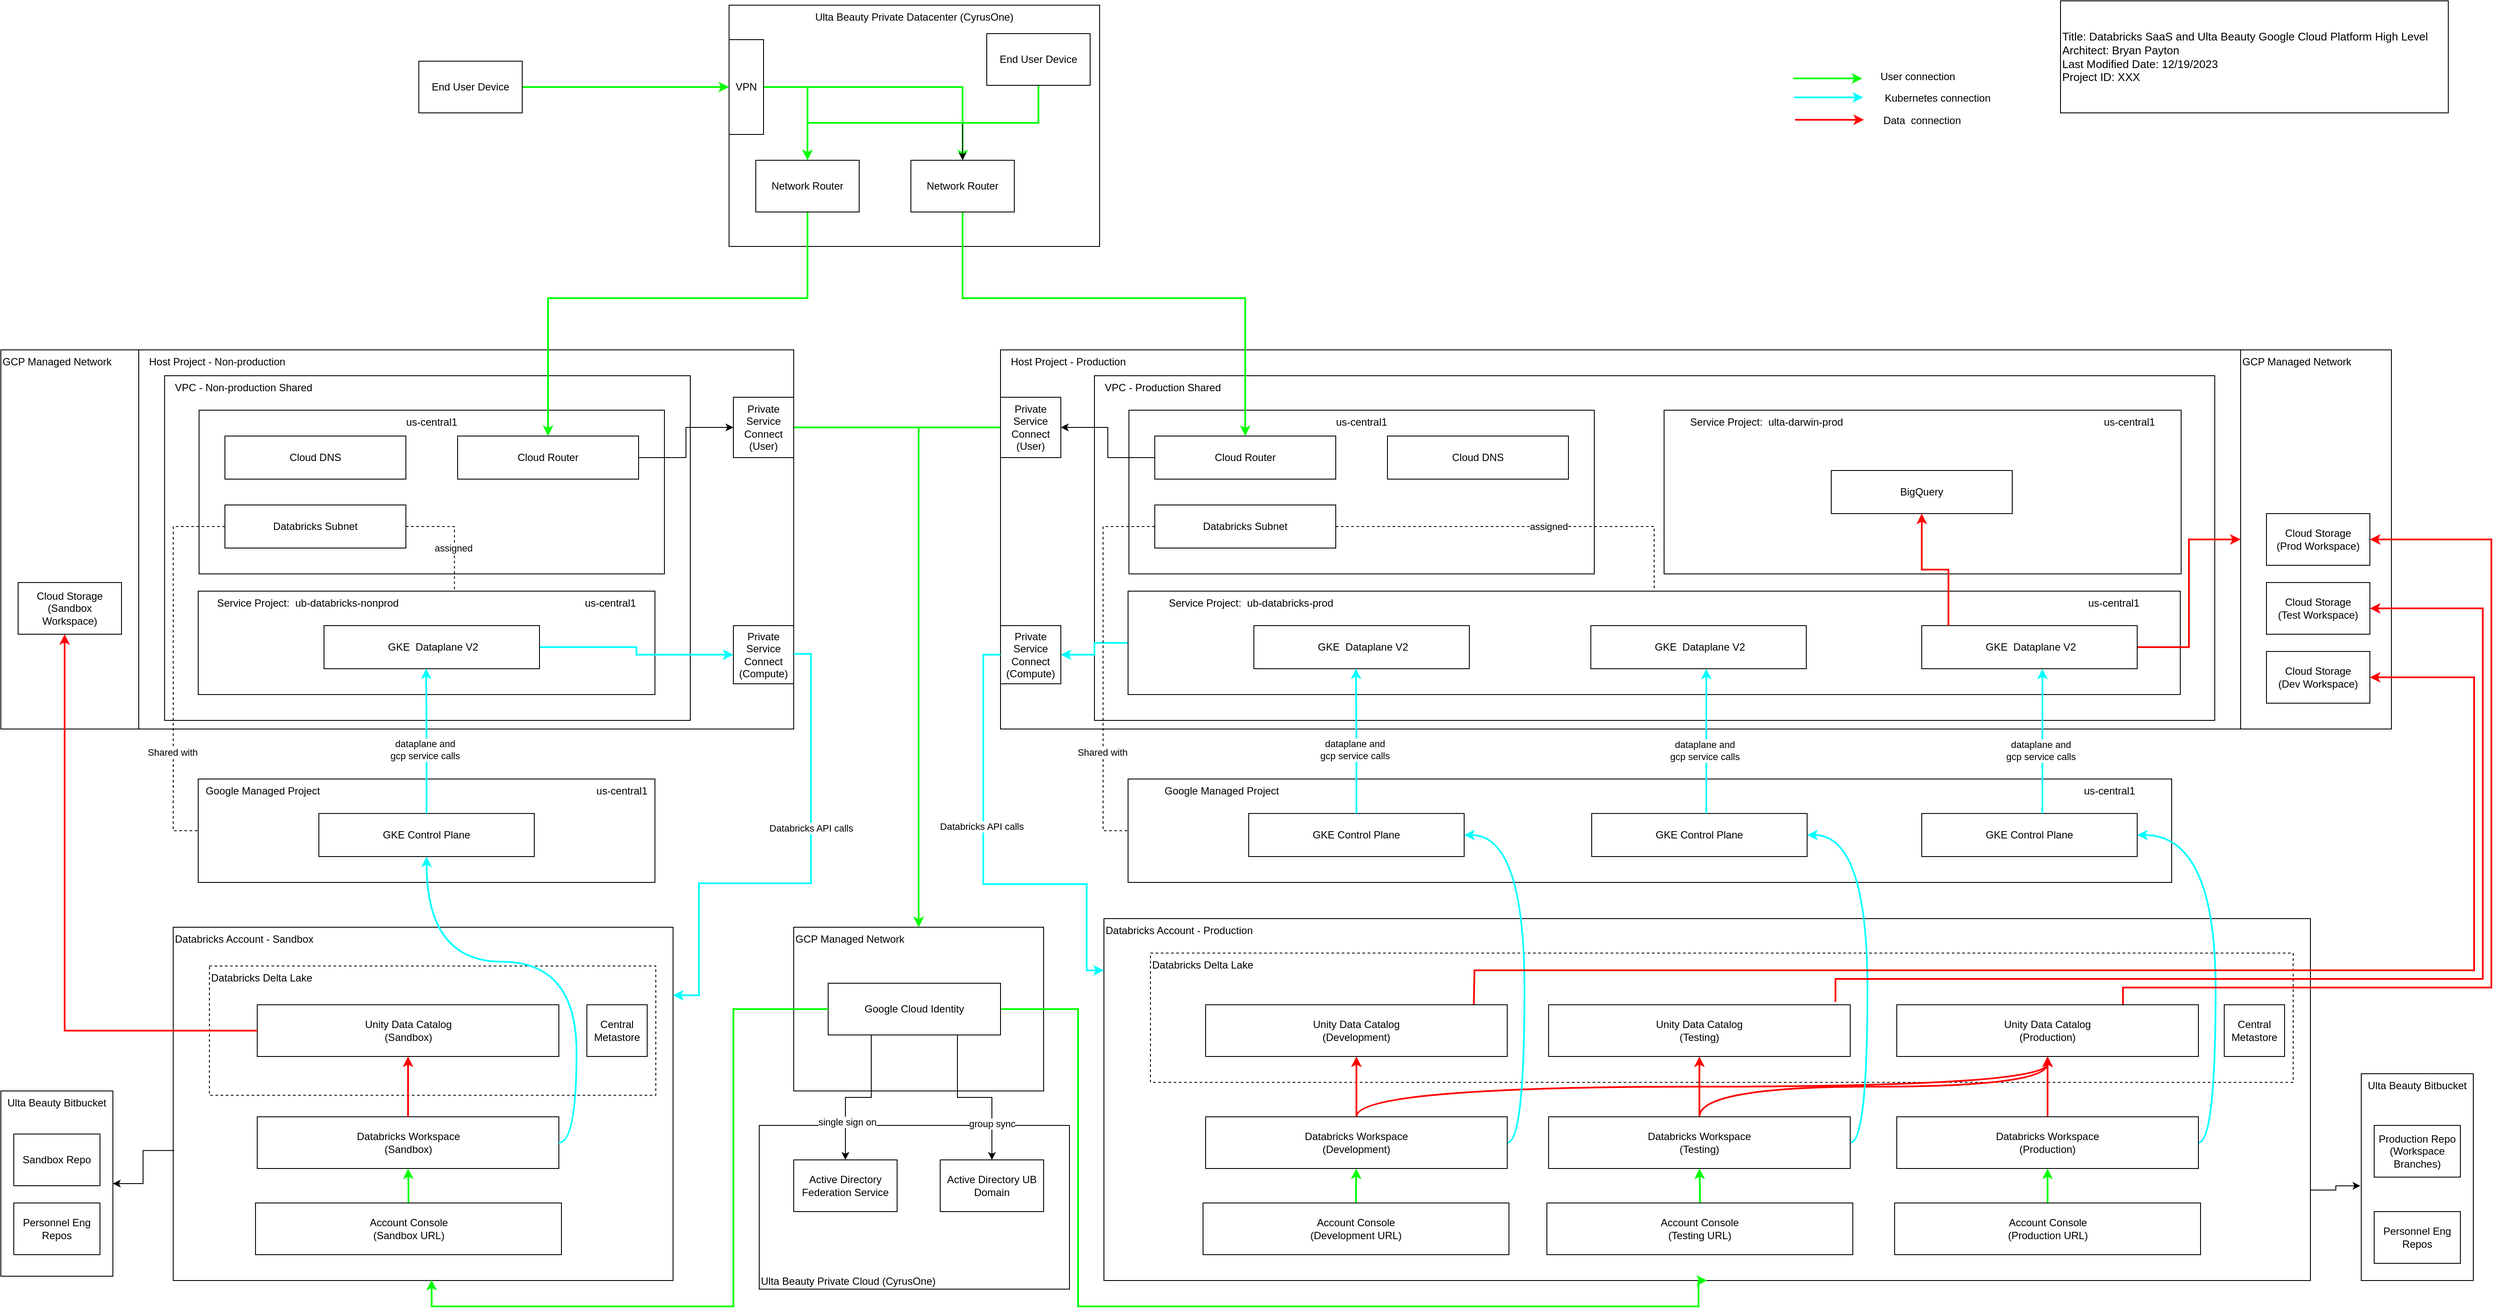 <mxfile version="22.1.16" type="github" pages="9">
  <diagram name="High Level" id="reDfM8CrHqHsR3QStg8j">
    <mxGraphModel dx="3244" dy="2474" grid="1" gridSize="10" guides="1" tooltips="1" connect="1" arrows="1" fold="1" page="1" pageScale="1" pageWidth="850" pageHeight="1100" math="0" shadow="0">
      <root>
        <mxCell id="0" />
        <mxCell id="1" parent="0" />
        <mxCell id="rjEZ4kOpZJ9vNakwqDbt-150" value="Ulta Beauty Private Cloud (CyrusOne)" style="rounded=0;whiteSpace=wrap;html=1;align=left;verticalAlign=bottom;" parent="1" vertex="1">
          <mxGeometry x="760" y="940" width="360" height="190" as="geometry" />
        </mxCell>
        <mxCell id="rjEZ4kOpZJ9vNakwqDbt-117" value="&lt;div style=&quot;&quot;&gt;Databricks Account - Production&lt;/div&gt;" style="rounded=0;whiteSpace=wrap;html=1;verticalAlign=top;align=left;" parent="1" vertex="1">
          <mxGeometry x="1160" y="700" width="1400" height="420" as="geometry" />
        </mxCell>
        <mxCell id="rjEZ4kOpZJ9vNakwqDbt-1" value="&amp;nbsp; &amp;nbsp;Host Project - Non-production" style="rounded=0;whiteSpace=wrap;html=1;align=left;verticalAlign=top;" parent="1" vertex="1">
          <mxGeometry x="40" y="40" width="760" height="440" as="geometry" />
        </mxCell>
        <mxCell id="rjEZ4kOpZJ9vNakwqDbt-2" value="&amp;nbsp; &amp;nbsp;VPC - Non-production Shared" style="rounded=0;whiteSpace=wrap;html=1;align=left;verticalAlign=top;" parent="1" vertex="1">
          <mxGeometry x="70" y="70" width="610" height="400" as="geometry" />
        </mxCell>
        <mxCell id="rjEZ4kOpZJ9vNakwqDbt-3" value="us-central1" style="rounded=0;whiteSpace=wrap;html=1;verticalAlign=top;" parent="1" vertex="1">
          <mxGeometry x="110" y="110" width="540" height="190" as="geometry" />
        </mxCell>
        <mxCell id="rjEZ4kOpZJ9vNakwqDbt-6" value="Cloud DNS" style="rounded=0;whiteSpace=wrap;html=1;" parent="1" vertex="1">
          <mxGeometry x="140" y="140" width="210" height="50" as="geometry" />
        </mxCell>
        <mxCell id="rjEZ4kOpZJ9vNakwqDbt-31" value="&lt;div style=&quot;text-align: left;&quot;&gt;&lt;span style=&quot;background-color: initial;&quot;&gt;Service Project:&amp;nbsp; ub-databricks-nonprod&lt;/span&gt;&lt;span style=&quot;background-color: initial; white-space: pre;&quot;&gt;&#x9;&lt;/span&gt;&lt;span style=&quot;background-color: initial; white-space: pre;&quot;&gt;&#x9;&lt;/span&gt;&lt;span style=&quot;background-color: initial; white-space: pre;&quot;&gt;&#x9;&lt;/span&gt;&lt;span style=&quot;background-color: initial; white-space: pre;&quot;&gt;&#x9;&lt;/span&gt;&lt;span style=&quot;background-color: initial; white-space: pre;&quot;&gt;&#x9;&lt;/span&gt;&lt;span style=&quot;background-color: initial; white-space: pre;&quot;&gt;&#x9;&lt;/span&gt;&lt;span style=&quot;background-color: initial; white-space: pre;&quot;&gt;&#x9;&lt;/span&gt;&lt;span style=&quot;background-color: initial; white-space: pre;&quot;&gt;&#x9;&lt;/span&gt;&lt;span style=&quot;background-color: initial; white-space: pre;&quot;&gt;&#x9;&lt;/span&gt;&lt;span style=&quot;background-color: initial;&quot;&gt;us-central1&lt;/span&gt;&lt;/div&gt;" style="rounded=0;whiteSpace=wrap;html=1;verticalAlign=top;" parent="1" vertex="1">
          <mxGeometry x="109" y="320" width="530" height="120" as="geometry" />
        </mxCell>
        <mxCell id="rjEZ4kOpZJ9vNakwqDbt-154" style="edgeStyle=orthogonalEdgeStyle;rounded=0;orthogonalLoop=1;jettySize=auto;html=1;exitX=1;exitY=0.5;exitDx=0;exitDy=0;entryX=0;entryY=0.5;entryDx=0;entryDy=0;" parent="1" source="rjEZ4kOpZJ9vNakwqDbt-32" target="rjEZ4kOpZJ9vNakwqDbt-152" edge="1">
          <mxGeometry relative="1" as="geometry" />
        </mxCell>
        <mxCell id="rjEZ4kOpZJ9vNakwqDbt-32" value="Cloud Router" style="rounded=0;whiteSpace=wrap;html=1;" parent="1" vertex="1">
          <mxGeometry x="410" y="140" width="210" height="50" as="geometry" />
        </mxCell>
        <mxCell id="rjEZ4kOpZJ9vNakwqDbt-157" style="edgeStyle=orthogonalEdgeStyle;rounded=0;orthogonalLoop=1;jettySize=auto;html=1;exitX=1;exitY=0.5;exitDx=0;exitDy=0;entryX=0;entryY=0.5;entryDx=0;entryDy=0;strokeWidth=2;strokeColor=#00FFFF;" parent="1" source="rjEZ4kOpZJ9vNakwqDbt-33" target="rjEZ4kOpZJ9vNakwqDbt-151" edge="1">
          <mxGeometry relative="1" as="geometry" />
        </mxCell>
        <mxCell id="rjEZ4kOpZJ9vNakwqDbt-33" value="&amp;nbsp;GKE&amp;nbsp; Dataplane V2" style="rounded=0;whiteSpace=wrap;html=1;" parent="1" vertex="1">
          <mxGeometry x="255" y="360" width="250" height="50" as="geometry" />
        </mxCell>
        <mxCell id="rjEZ4kOpZJ9vNakwqDbt-38" style="edgeStyle=orthogonalEdgeStyle;rounded=0;orthogonalLoop=1;jettySize=auto;html=1;exitX=1;exitY=0.5;exitDx=0;exitDy=0;entryX=0.561;entryY=0.003;entryDx=0;entryDy=0;entryPerimeter=0;endArrow=none;endFill=0;dashed=1;" parent="1" source="rjEZ4kOpZJ9vNakwqDbt-37" target="rjEZ4kOpZJ9vNakwqDbt-31" edge="1">
          <mxGeometry relative="1" as="geometry" />
        </mxCell>
        <mxCell id="rjEZ4kOpZJ9vNakwqDbt-39" value="assigned" style="edgeLabel;html=1;align=center;verticalAlign=middle;resizable=0;points=[];" parent="rjEZ4kOpZJ9vNakwqDbt-38" vertex="1" connectable="0">
          <mxGeometry x="0.111" y="-2" relative="1" as="geometry">
            <mxPoint y="8" as="offset" />
          </mxGeometry>
        </mxCell>
        <mxCell id="rjEZ4kOpZJ9vNakwqDbt-42" style="edgeStyle=orthogonalEdgeStyle;rounded=0;orthogonalLoop=1;jettySize=auto;html=1;exitX=0;exitY=0.5;exitDx=0;exitDy=0;entryX=0;entryY=0.5;entryDx=0;entryDy=0;dashed=1;endArrow=none;endFill=0;" parent="1" source="rjEZ4kOpZJ9vNakwqDbt-37" target="rjEZ4kOpZJ9vNakwqDbt-40" edge="1">
          <mxGeometry relative="1" as="geometry">
            <Array as="points">
              <mxPoint x="80" y="245" />
              <mxPoint x="80" y="598" />
            </Array>
          </mxGeometry>
        </mxCell>
        <mxCell id="rjEZ4kOpZJ9vNakwqDbt-43" value="Shared with" style="edgeLabel;html=1;align=center;verticalAlign=middle;resizable=0;points=[];" parent="rjEZ4kOpZJ9vNakwqDbt-42" vertex="1" connectable="0">
          <mxGeometry x="0.457" y="-1" relative="1" as="geometry">
            <mxPoint as="offset" />
          </mxGeometry>
        </mxCell>
        <mxCell id="rjEZ4kOpZJ9vNakwqDbt-37" value="Databricks Subnet" style="rounded=0;whiteSpace=wrap;html=1;" parent="1" vertex="1">
          <mxGeometry x="140" y="220" width="210" height="50" as="geometry" />
        </mxCell>
        <mxCell id="rjEZ4kOpZJ9vNakwqDbt-40" value="&lt;div style=&quot;text-align: left;&quot;&gt;Google Managed Project&amp;nbsp;&lt;span style=&quot;white-space: pre;&quot;&gt;&#x9;&lt;/span&gt;&lt;span style=&quot;white-space: pre;&quot;&gt;&#x9;&lt;/span&gt;&lt;span style=&quot;white-space: pre;&quot;&gt;&#x9;&lt;/span&gt;&lt;span style=&quot;white-space: pre;&quot;&gt;&#x9;&lt;/span&gt;&lt;span style=&quot;background-color: initial; white-space: pre;&quot;&gt;&#x9;&lt;/span&gt;&lt;span style=&quot;background-color: initial; white-space: pre;&quot;&gt;&#x9;&lt;/span&gt;&lt;span style=&quot;background-color: initial; white-space: pre;&quot;&gt;&#x9;&lt;/span&gt;&lt;span style=&quot;background-color: initial; white-space: pre;&quot;&gt;&#x9;&lt;/span&gt;&lt;span style=&quot;background-color: initial; white-space: pre;&quot;&gt;&#x9;&lt;/span&gt;&lt;span style=&quot;background-color: initial; white-space: pre;&quot;&gt;&#x9;&lt;/span&gt;&lt;span style=&quot;background-color: initial; white-space: pre;&quot;&gt;&#x9;&lt;/span&gt;&lt;span style=&quot;background-color: initial; white-space: pre;&quot;&gt;&#x9;&lt;/span&gt;&lt;span style=&quot;background-color: initial;&quot;&gt;us-central1&lt;/span&gt;&lt;/div&gt;" style="rounded=0;whiteSpace=wrap;html=1;verticalAlign=top;" parent="1" vertex="1">
          <mxGeometry x="109" y="538" width="530" height="120" as="geometry" />
        </mxCell>
        <mxCell id="rjEZ4kOpZJ9vNakwqDbt-41" value="GKE Control Plane" style="rounded=0;whiteSpace=wrap;html=1;" parent="1" vertex="1">
          <mxGeometry x="249" y="578" width="250" height="50" as="geometry" />
        </mxCell>
        <mxCell id="rjEZ4kOpZJ9vNakwqDbt-44" style="edgeStyle=orthogonalEdgeStyle;rounded=0;orthogonalLoop=1;jettySize=auto;html=1;exitX=0.5;exitY=0;exitDx=0;exitDy=0;entryX=0.474;entryY=0.995;entryDx=0;entryDy=0;entryPerimeter=0;strokeColor=#00FFFF;strokeWidth=2;" parent="1" source="rjEZ4kOpZJ9vNakwqDbt-41" target="rjEZ4kOpZJ9vNakwqDbt-33" edge="1">
          <mxGeometry relative="1" as="geometry" />
        </mxCell>
        <mxCell id="rjEZ4kOpZJ9vNakwqDbt-45" value="dataplane and &lt;br&gt;gcp service calls" style="edgeLabel;html=1;align=center;verticalAlign=middle;resizable=0;points=[];" parent="rjEZ4kOpZJ9vNakwqDbt-44" vertex="1" connectable="0">
          <mxGeometry x="-0.123" y="2" relative="1" as="geometry">
            <mxPoint as="offset" />
          </mxGeometry>
        </mxCell>
        <mxCell id="rjEZ4kOpZJ9vNakwqDbt-46" value="&amp;nbsp; &amp;nbsp;Host Project - Production" style="rounded=0;whiteSpace=wrap;html=1;align=left;verticalAlign=top;" parent="1" vertex="1">
          <mxGeometry x="1040" y="40" width="1439" height="440" as="geometry" />
        </mxCell>
        <mxCell id="rjEZ4kOpZJ9vNakwqDbt-47" value="&amp;nbsp; &amp;nbsp;VPC - Production Shared" style="rounded=0;whiteSpace=wrap;html=1;align=left;verticalAlign=top;" parent="1" vertex="1">
          <mxGeometry x="1149" y="70" width="1300" height="400" as="geometry" />
        </mxCell>
        <mxCell id="rjEZ4kOpZJ9vNakwqDbt-48" value="us-central1" style="rounded=0;whiteSpace=wrap;html=1;verticalAlign=top;" parent="1" vertex="1">
          <mxGeometry x="1189" y="110" width="540" height="190" as="geometry" />
        </mxCell>
        <mxCell id="rjEZ4kOpZJ9vNakwqDbt-133" style="edgeStyle=orthogonalEdgeStyle;rounded=0;orthogonalLoop=1;jettySize=auto;html=1;exitX=0;exitY=0.5;exitDx=0;exitDy=0;entryX=1;entryY=0.5;entryDx=0;entryDy=0;" parent="1" source="rjEZ4kOpZJ9vNakwqDbt-49" target="rjEZ4kOpZJ9vNakwqDbt-88" edge="1">
          <mxGeometry relative="1" as="geometry" />
        </mxCell>
        <mxCell id="rjEZ4kOpZJ9vNakwqDbt-49" value="Cloud Router" style="rounded=0;whiteSpace=wrap;html=1;" parent="1" vertex="1">
          <mxGeometry x="1219" y="140" width="210" height="50" as="geometry" />
        </mxCell>
        <mxCell id="rjEZ4kOpZJ9vNakwqDbt-129" style="edgeStyle=orthogonalEdgeStyle;rounded=0;orthogonalLoop=1;jettySize=auto;html=1;exitX=0;exitY=0.5;exitDx=0;exitDy=0;entryX=1;entryY=0.5;entryDx=0;entryDy=0;strokeWidth=2;strokeColor=#00FFFF;" parent="1" source="rjEZ4kOpZJ9vNakwqDbt-50" target="rjEZ4kOpZJ9vNakwqDbt-89" edge="1">
          <mxGeometry relative="1" as="geometry" />
        </mxCell>
        <mxCell id="rjEZ4kOpZJ9vNakwqDbt-50" value="&lt;div style=&quot;text-align: left;&quot;&gt;&lt;span style=&quot;background-color: initial;&quot;&gt;Service Project:&amp;nbsp; ub-databricks-prod&lt;span style=&quot;white-space: pre;&quot;&gt;&#x9;&lt;/span&gt;&lt;span style=&quot;white-space: pre;&quot;&gt;&#x9;&lt;/span&gt;&lt;span style=&quot;white-space: pre;&quot;&gt;&#x9;&lt;/span&gt;&lt;span style=&quot;white-space: pre;&quot;&gt;&#x9;&lt;/span&gt;&lt;span style=&quot;white-space: pre;&quot;&gt;&#x9;&lt;/span&gt;&lt;span style=&quot;white-space: pre;&quot;&gt;&#x9;&lt;/span&gt;&lt;/span&gt;&lt;span style=&quot;background-color: initial; white-space: pre;&quot;&gt;&#x9;&lt;/span&gt;&lt;span style=&quot;background-color: initial; white-space: pre;&quot;&gt;&#x9;&lt;/span&gt;&lt;span style=&quot;background-color: initial; white-space: pre;&quot;&gt;&#x9;&lt;span style=&quot;white-space: pre;&quot;&gt;&#x9;&lt;/span&gt;&lt;span style=&quot;white-space: pre;&quot;&gt;&#x9;&lt;/span&gt;&lt;span style=&quot;white-space: pre;&quot;&gt;&#x9;&lt;/span&gt;&lt;span style=&quot;white-space: pre;&quot;&gt;&#x9;&lt;/span&gt;&lt;span style=&quot;white-space: pre;&quot;&gt;&#x9;&lt;/span&gt;&lt;span style=&quot;white-space: pre;&quot;&gt;&#x9;&lt;/span&gt;&lt;span style=&quot;white-space: pre;&quot;&gt;&#x9;&lt;/span&gt;&lt;span style=&quot;white-space: pre;&quot;&gt;&#x9;&lt;/span&gt;&lt;span style=&quot;white-space: pre;&quot;&gt;&#x9;&lt;/span&gt;&lt;span style=&quot;white-space: pre;&quot;&gt;&#x9;&lt;/span&gt;&lt;span style=&quot;white-space: pre;&quot;&gt;&#x9;&lt;/span&gt;&lt;span style=&quot;white-space: pre;&quot;&gt;&#x9;&lt;/span&gt;&lt;span style=&quot;white-space: pre;&quot;&gt;&#x9;&lt;/span&gt;&lt;span style=&quot;white-space: pre;&quot;&gt;&#x9;&lt;/span&gt;&lt;span style=&quot;white-space: pre;&quot;&gt;&#x9;&lt;/span&gt;&lt;span style=&quot;white-space: pre;&quot;&gt;&#x9;&lt;/span&gt;&lt;span style=&quot;white-space: pre;&quot;&gt;&#x9;&lt;/span&gt;&lt;span style=&quot;white-space: pre;&quot;&gt;&#x9;&lt;/span&gt;&lt;/span&gt;&lt;span style=&quot;background-color: initial; white-space: pre;&quot;&gt;&#x9;&lt;/span&gt;&lt;span style=&quot;background-color: initial; white-space: pre;&quot;&gt;&#x9;&lt;/span&gt;&lt;span style=&quot;background-color: initial; white-space: pre;&quot;&gt;&#x9;&lt;/span&gt;&lt;span style=&quot;background-color: initial; white-space: pre;&quot;&gt;&#x9;&lt;/span&gt;&lt;span style=&quot;background-color: initial; white-space: pre;&quot;&gt;&#x9;&lt;/span&gt;&lt;span style=&quot;background-color: initial; white-space: pre;&quot;&gt;&#x9;&lt;/span&gt;&lt;span style=&quot;background-color: initial;&quot;&gt;us-central1&lt;/span&gt;&lt;/div&gt;" style="rounded=0;whiteSpace=wrap;html=1;verticalAlign=top;" parent="1" vertex="1">
          <mxGeometry x="1188" y="320" width="1221" height="120" as="geometry" />
        </mxCell>
        <mxCell id="rjEZ4kOpZJ9vNakwqDbt-51" value="Cloud DNS" style="rounded=0;whiteSpace=wrap;html=1;" parent="1" vertex="1">
          <mxGeometry x="1489" y="140" width="210" height="50" as="geometry" />
        </mxCell>
        <mxCell id="rjEZ4kOpZJ9vNakwqDbt-52" value="&amp;nbsp;GKE&amp;nbsp; Dataplane V2" style="rounded=0;whiteSpace=wrap;html=1;" parent="1" vertex="1">
          <mxGeometry x="1334" y="360" width="250" height="50" as="geometry" />
        </mxCell>
        <mxCell id="rjEZ4kOpZJ9vNakwqDbt-53" style="edgeStyle=orthogonalEdgeStyle;rounded=0;orthogonalLoop=1;jettySize=auto;html=1;exitX=1;exitY=0.5;exitDx=0;exitDy=0;endArrow=none;endFill=0;dashed=1;" parent="1" source="rjEZ4kOpZJ9vNakwqDbt-57" target="rjEZ4kOpZJ9vNakwqDbt-50" edge="1">
          <mxGeometry relative="1" as="geometry" />
        </mxCell>
        <mxCell id="rjEZ4kOpZJ9vNakwqDbt-54" value="assigned" style="edgeLabel;html=1;align=center;verticalAlign=middle;resizable=0;points=[];" parent="rjEZ4kOpZJ9vNakwqDbt-53" vertex="1" connectable="0">
          <mxGeometry x="0.111" y="-2" relative="1" as="geometry">
            <mxPoint y="-2" as="offset" />
          </mxGeometry>
        </mxCell>
        <mxCell id="rjEZ4kOpZJ9vNakwqDbt-55" style="edgeStyle=orthogonalEdgeStyle;rounded=0;orthogonalLoop=1;jettySize=auto;html=1;exitX=0;exitY=0.5;exitDx=0;exitDy=0;entryX=0;entryY=0.5;entryDx=0;entryDy=0;dashed=1;endArrow=none;endFill=0;" parent="1" source="rjEZ4kOpZJ9vNakwqDbt-57" target="rjEZ4kOpZJ9vNakwqDbt-58" edge="1">
          <mxGeometry relative="1" as="geometry">
            <Array as="points">
              <mxPoint x="1159" y="245" />
              <mxPoint x="1159" y="598" />
            </Array>
          </mxGeometry>
        </mxCell>
        <mxCell id="rjEZ4kOpZJ9vNakwqDbt-56" value="Shared with" style="edgeLabel;html=1;align=center;verticalAlign=middle;resizable=0;points=[];" parent="rjEZ4kOpZJ9vNakwqDbt-55" vertex="1" connectable="0">
          <mxGeometry x="0.457" y="-1" relative="1" as="geometry">
            <mxPoint as="offset" />
          </mxGeometry>
        </mxCell>
        <mxCell id="rjEZ4kOpZJ9vNakwqDbt-57" value="Databricks Subnet" style="rounded=0;whiteSpace=wrap;html=1;" parent="1" vertex="1">
          <mxGeometry x="1219" y="220" width="210" height="50" as="geometry" />
        </mxCell>
        <mxCell id="rjEZ4kOpZJ9vNakwqDbt-58" value="&lt;div style=&quot;text-align: left;&quot;&gt;Google Managed Project&amp;nbsp;&lt;span style=&quot;white-space: pre;&quot;&gt;&#x9;&lt;/span&gt;&lt;span style=&quot;white-space: pre;&quot;&gt;&#x9;&lt;/span&gt;&lt;span style=&quot;white-space: pre;&quot;&gt;&#x9;&lt;/span&gt;&lt;span style=&quot;white-space: pre;&quot;&gt;&#x9;&lt;/span&gt;&lt;span style=&quot;white-space: pre;&quot;&gt;&#x9;&lt;/span&gt;&lt;span style=&quot;white-space: pre;&quot;&gt;&#x9;&lt;/span&gt; &amp;nbsp; &amp;nbsp;&lt;span style=&quot;white-space: pre;&quot;&gt;&#x9;&lt;/span&gt;&lt;span style=&quot;white-space: pre;&quot;&gt;&#x9;&lt;/span&gt;&lt;span style=&quot;background-color: initial; white-space: pre;&quot;&gt;&#x9;&lt;/span&gt;&lt;span style=&quot;background-color: initial; white-space: pre;&quot;&gt;&#x9;&lt;/span&gt;&lt;span style=&quot;background-color: initial; white-space: pre;&quot;&gt;&#x9;&lt;/span&gt;&lt;span style=&quot;background-color: initial; white-space: pre;&quot;&gt;&#x9;&lt;/span&gt;&lt;span style=&quot;background-color: initial; white-space: pre;&quot;&gt;&#x9;&lt;/span&gt;&lt;span style=&quot;background-color: initial; white-space: pre;&quot;&gt;&#x9;&lt;/span&gt;&lt;span style=&quot;background-color: initial; white-space: pre;&quot;&gt;&#x9;&lt;span style=&quot;white-space: pre;&quot;&gt;&#x9;&lt;/span&gt;&lt;span style=&quot;white-space: pre;&quot;&gt;&#x9;&lt;/span&gt;&lt;span style=&quot;white-space: pre;&quot;&gt;&#x9;&lt;/span&gt;&lt;span style=&quot;white-space: pre;&quot;&gt;&#x9;&lt;/span&gt;&lt;span style=&quot;white-space: pre;&quot;&gt;&#x9;&lt;/span&gt;&lt;span style=&quot;white-space: pre;&quot;&gt;&#x9;&lt;/span&gt;&lt;span style=&quot;white-space: pre;&quot;&gt;&#x9;&lt;/span&gt;&lt;span style=&quot;white-space: pre;&quot;&gt;&#x9;&lt;/span&gt;&lt;span style=&quot;white-space: pre;&quot;&gt;&#x9;&lt;/span&gt;&lt;span style=&quot;white-space: pre;&quot;&gt;&#x9;&lt;/span&gt;&lt;span style=&quot;white-space: pre;&quot;&gt;&#x9;&lt;/span&gt;&lt;span style=&quot;white-space: pre;&quot;&gt;&#x9;&lt;/span&gt;&lt;span style=&quot;white-space: pre;&quot;&gt;&#x9;&lt;/span&gt;&lt;span style=&quot;white-space: pre;&quot;&gt;&#x9;&lt;/span&gt;&lt;span style=&quot;white-space: pre;&quot;&gt;&#x9;&lt;/span&gt;&lt;span style=&quot;white-space: pre;&quot;&gt;&#x9;&lt;/span&gt;&lt;span style=&quot;white-space: pre;&quot;&gt;&#x9;&lt;/span&gt;&lt;span style=&quot;white-space: pre;&quot;&gt;&#x9;&lt;/span&gt;&lt;/span&gt;&lt;span style=&quot;background-color: initial; white-space: pre;&quot;&gt;&#x9;&lt;/span&gt;&lt;span style=&quot;background-color: initial; white-space: pre;&quot;&gt;&#x9;&lt;/span&gt;&lt;span style=&quot;background-color: initial;&quot;&gt;us-central1&lt;/span&gt;&lt;/div&gt;" style="rounded=0;whiteSpace=wrap;html=1;verticalAlign=top;" parent="1" vertex="1">
          <mxGeometry x="1188" y="538" width="1211" height="120" as="geometry" />
        </mxCell>
        <mxCell id="rjEZ4kOpZJ9vNakwqDbt-59" value="GKE Control Plane" style="rounded=0;whiteSpace=wrap;html=1;" parent="1" vertex="1">
          <mxGeometry x="1328" y="578" width="250" height="50" as="geometry" />
        </mxCell>
        <mxCell id="rjEZ4kOpZJ9vNakwqDbt-60" style="edgeStyle=orthogonalEdgeStyle;rounded=0;orthogonalLoop=1;jettySize=auto;html=1;exitX=0.5;exitY=0;exitDx=0;exitDy=0;entryX=0.474;entryY=0.995;entryDx=0;entryDy=0;entryPerimeter=0;strokeColor=#00FFFF;strokeWidth=2;" parent="1" source="rjEZ4kOpZJ9vNakwqDbt-59" target="rjEZ4kOpZJ9vNakwqDbt-52" edge="1">
          <mxGeometry relative="1" as="geometry" />
        </mxCell>
        <mxCell id="rjEZ4kOpZJ9vNakwqDbt-61" value="dataplane and &lt;br&gt;gcp service calls" style="edgeLabel;html=1;align=center;verticalAlign=middle;resizable=0;points=[];" parent="rjEZ4kOpZJ9vNakwqDbt-60" vertex="1" connectable="0">
          <mxGeometry x="-0.123" y="2" relative="1" as="geometry">
            <mxPoint as="offset" />
          </mxGeometry>
        </mxCell>
        <mxCell id="rjEZ4kOpZJ9vNakwqDbt-62" value="&amp;nbsp;GKE&amp;nbsp; Dataplane V2" style="rounded=0;whiteSpace=wrap;html=1;" parent="1" vertex="1">
          <mxGeometry x="1725" y="360" width="250" height="50" as="geometry" />
        </mxCell>
        <mxCell id="rjEZ4kOpZJ9vNakwqDbt-63" value="GKE Control Plane" style="rounded=0;whiteSpace=wrap;html=1;" parent="1" vertex="1">
          <mxGeometry x="1726" y="578" width="250" height="50" as="geometry" />
        </mxCell>
        <mxCell id="rjEZ4kOpZJ9vNakwqDbt-64" style="edgeStyle=orthogonalEdgeStyle;rounded=0;orthogonalLoop=1;jettySize=auto;html=1;exitX=0.5;exitY=0;exitDx=0;exitDy=0;entryX=0.474;entryY=0.995;entryDx=0;entryDy=0;entryPerimeter=0;strokeColor=#00FFFF;strokeWidth=2;" parent="1" edge="1">
          <mxGeometry relative="1" as="geometry">
            <mxPoint x="1859" y="578" as="sourcePoint" />
            <mxPoint x="1859" y="410" as="targetPoint" />
          </mxGeometry>
        </mxCell>
        <mxCell id="rjEZ4kOpZJ9vNakwqDbt-65" value="dataplane and &lt;br&gt;gcp service calls" style="edgeLabel;html=1;align=center;verticalAlign=middle;resizable=0;points=[];" parent="rjEZ4kOpZJ9vNakwqDbt-64" vertex="1" connectable="0">
          <mxGeometry x="-0.123" y="2" relative="1" as="geometry">
            <mxPoint as="offset" />
          </mxGeometry>
        </mxCell>
        <mxCell id="rjEZ4kOpZJ9vNakwqDbt-68" value="Ulta Beauty Private Datacenter (CyrusOne)" style="rounded=0;whiteSpace=wrap;html=1;verticalAlign=top;" parent="1" vertex="1">
          <mxGeometry x="725" y="-360" width="430" height="280" as="geometry" />
        </mxCell>
        <mxCell id="rjEZ4kOpZJ9vNakwqDbt-153" style="edgeStyle=orthogonalEdgeStyle;rounded=0;orthogonalLoop=1;jettySize=auto;html=1;exitX=0.5;exitY=1;exitDx=0;exitDy=0;strokeColor=#00FF00;strokeWidth=2;" parent="1" source="rjEZ4kOpZJ9vNakwqDbt-69" target="rjEZ4kOpZJ9vNakwqDbt-32" edge="1">
          <mxGeometry relative="1" as="geometry">
            <Array as="points">
              <mxPoint x="816" y="-20" />
              <mxPoint x="515" y="-20" />
            </Array>
          </mxGeometry>
        </mxCell>
        <mxCell id="rjEZ4kOpZJ9vNakwqDbt-69" value="Network Router" style="rounded=0;whiteSpace=wrap;html=1;" parent="1" vertex="1">
          <mxGeometry x="756" y="-180" width="120" height="60" as="geometry" />
        </mxCell>
        <mxCell id="rjEZ4kOpZJ9vNakwqDbt-130" style="edgeStyle=orthogonalEdgeStyle;rounded=0;orthogonalLoop=1;jettySize=auto;html=1;exitX=0.5;exitY=1;exitDx=0;exitDy=0;strokeColor=#00FF00;strokeWidth=2;" parent="1" source="rjEZ4kOpZJ9vNakwqDbt-70" target="rjEZ4kOpZJ9vNakwqDbt-49" edge="1">
          <mxGeometry relative="1" as="geometry">
            <Array as="points">
              <mxPoint x="996" y="-20" />
              <mxPoint x="1324" y="-20" />
            </Array>
          </mxGeometry>
        </mxCell>
        <mxCell id="rjEZ4kOpZJ9vNakwqDbt-70" value="Network Router" style="rounded=0;whiteSpace=wrap;html=1;" parent="1" vertex="1">
          <mxGeometry x="936" y="-180" width="120" height="60" as="geometry" />
        </mxCell>
        <mxCell id="lf0kcUumasb6OXkAlnqT-5" style="edgeStyle=orthogonalEdgeStyle;rounded=0;orthogonalLoop=1;jettySize=auto;html=1;exitX=1;exitY=0.5;exitDx=0;exitDy=0;strokeColor=#FF0000;strokeWidth=2;" parent="1" source="rjEZ4kOpZJ9vNakwqDbt-71" target="rjEZ4kOpZJ9vNakwqDbt-75" edge="1">
          <mxGeometry relative="1" as="geometry" />
        </mxCell>
        <mxCell id="rjEZ4kOpZJ9vNakwqDbt-71" value="&amp;nbsp;GKE&amp;nbsp; Dataplane V2" style="rounded=0;whiteSpace=wrap;html=1;" parent="1" vertex="1">
          <mxGeometry x="2109" y="360" width="250" height="50" as="geometry" />
        </mxCell>
        <mxCell id="rjEZ4kOpZJ9vNakwqDbt-72" value="GKE Control Plane" style="rounded=0;whiteSpace=wrap;html=1;" parent="1" vertex="1">
          <mxGeometry x="2109" y="578" width="250" height="50" as="geometry" />
        </mxCell>
        <mxCell id="rjEZ4kOpZJ9vNakwqDbt-73" style="edgeStyle=orthogonalEdgeStyle;rounded=0;orthogonalLoop=1;jettySize=auto;html=1;exitX=0.5;exitY=0;exitDx=0;exitDy=0;entryX=0.474;entryY=0.995;entryDx=0;entryDy=0;entryPerimeter=0;strokeColor=#00FFFF;strokeWidth=2;" parent="1" edge="1">
          <mxGeometry relative="1" as="geometry">
            <mxPoint x="2249" y="578" as="sourcePoint" />
            <mxPoint x="2249" y="410" as="targetPoint" />
          </mxGeometry>
        </mxCell>
        <mxCell id="rjEZ4kOpZJ9vNakwqDbt-74" value="dataplane and &lt;br&gt;gcp service calls" style="edgeLabel;html=1;align=center;verticalAlign=middle;resizable=0;points=[];" parent="rjEZ4kOpZJ9vNakwqDbt-73" vertex="1" connectable="0">
          <mxGeometry x="-0.123" y="2" relative="1" as="geometry">
            <mxPoint as="offset" />
          </mxGeometry>
        </mxCell>
        <mxCell id="rjEZ4kOpZJ9vNakwqDbt-75" value="GCP Managed Network" style="rounded=0;whiteSpace=wrap;html=1;align=left;verticalAlign=top;" parent="1" vertex="1">
          <mxGeometry x="2479" y="40" width="175" height="440" as="geometry" />
        </mxCell>
        <mxCell id="rjEZ4kOpZJ9vNakwqDbt-77" value="Cloud Storage&lt;br&gt;(Dev Workspace)" style="rounded=0;whiteSpace=wrap;html=1;" parent="1" vertex="1">
          <mxGeometry x="2509" y="390" width="120" height="60" as="geometry" />
        </mxCell>
        <mxCell id="rjEZ4kOpZJ9vNakwqDbt-78" value="Cloud Storage&lt;br&gt;(Test Workspace)" style="rounded=0;whiteSpace=wrap;html=1;" parent="1" vertex="1">
          <mxGeometry x="2509" y="310" width="120" height="60" as="geometry" />
        </mxCell>
        <mxCell id="rjEZ4kOpZJ9vNakwqDbt-79" value="Cloud Storage&lt;br&gt;(Prod Workspace)" style="rounded=0;whiteSpace=wrap;html=1;" parent="1" vertex="1">
          <mxGeometry x="2509" y="230" width="120" height="60" as="geometry" />
        </mxCell>
        <mxCell id="rjEZ4kOpZJ9vNakwqDbt-80" value="GCP Managed Network" style="rounded=0;whiteSpace=wrap;html=1;align=left;verticalAlign=top;" parent="1" vertex="1">
          <mxGeometry x="-120" y="40" width="160" height="440" as="geometry" />
        </mxCell>
        <mxCell id="rjEZ4kOpZJ9vNakwqDbt-82" value="Cloud Storage&lt;br&gt;(Sandbox Workspace)" style="rounded=0;whiteSpace=wrap;html=1;" parent="1" vertex="1">
          <mxGeometry x="-100" y="310" width="120" height="60" as="geometry" />
        </mxCell>
        <mxCell id="rjEZ4kOpZJ9vNakwqDbt-156" style="edgeStyle=orthogonalEdgeStyle;rounded=0;orthogonalLoop=1;jettySize=auto;html=1;exitX=0;exitY=0.5;exitDx=0;exitDy=0;strokeColor=#00FF00;strokeWidth=2;" parent="1" source="rjEZ4kOpZJ9vNakwqDbt-88" target="rjEZ4kOpZJ9vNakwqDbt-140" edge="1">
          <mxGeometry relative="1" as="geometry" />
        </mxCell>
        <mxCell id="rjEZ4kOpZJ9vNakwqDbt-88" value="Private&lt;br&gt;Service&lt;br&gt;Connect&lt;br&gt;(User)" style="rounded=0;whiteSpace=wrap;html=1;" parent="1" vertex="1">
          <mxGeometry x="1040" y="95" width="70" height="70" as="geometry" />
        </mxCell>
        <mxCell id="rjEZ4kOpZJ9vNakwqDbt-89" value="Private&lt;br&gt;Service&lt;br&gt;Connect&lt;br&gt;(Compute)" style="rounded=0;whiteSpace=wrap;html=1;" parent="1" vertex="1">
          <mxGeometry x="1040" y="360" width="70" height="67.5" as="geometry" />
        </mxCell>
        <mxCell id="rjEZ4kOpZJ9vNakwqDbt-136" style="edgeStyle=orthogonalEdgeStyle;rounded=0;orthogonalLoop=1;jettySize=auto;html=1;exitX=1;exitY=0.5;exitDx=0;exitDy=0;entryX=0.5;entryY=0;entryDx=0;entryDy=0;strokeColor=#00FF00;strokeWidth=2;" parent="1" source="rjEZ4kOpZJ9vNakwqDbt-90" target="rjEZ4kOpZJ9vNakwqDbt-69" edge="1">
          <mxGeometry relative="1" as="geometry" />
        </mxCell>
        <mxCell id="rjEZ4kOpZJ9vNakwqDbt-137" style="edgeStyle=orthogonalEdgeStyle;rounded=0;orthogonalLoop=1;jettySize=auto;html=1;exitX=1;exitY=0.5;exitDx=0;exitDy=0;strokeColor=#00FF00;strokeWidth=2;" parent="1" source="rjEZ4kOpZJ9vNakwqDbt-90" target="rjEZ4kOpZJ9vNakwqDbt-70" edge="1">
          <mxGeometry relative="1" as="geometry" />
        </mxCell>
        <mxCell id="rjEZ4kOpZJ9vNakwqDbt-90" value="VPN" style="rounded=0;whiteSpace=wrap;html=1;" parent="1" vertex="1">
          <mxGeometry x="725" y="-320" width="40" height="110" as="geometry" />
        </mxCell>
        <mxCell id="rjEZ4kOpZJ9vNakwqDbt-135" style="edgeStyle=orthogonalEdgeStyle;rounded=0;orthogonalLoop=1;jettySize=auto;html=1;exitX=1;exitY=0.5;exitDx=0;exitDy=0;entryX=0;entryY=0.5;entryDx=0;entryDy=0;strokeColor=#00FF00;strokeWidth=2;" parent="1" source="rjEZ4kOpZJ9vNakwqDbt-91" target="rjEZ4kOpZJ9vNakwqDbt-90" edge="1">
          <mxGeometry relative="1" as="geometry" />
        </mxCell>
        <mxCell id="rjEZ4kOpZJ9vNakwqDbt-91" value="End User Device" style="rounded=0;whiteSpace=wrap;html=1;" parent="1" vertex="1">
          <mxGeometry x="365" y="-295" width="120" height="60" as="geometry" />
        </mxCell>
        <mxCell id="rjEZ4kOpZJ9vNakwqDbt-138" style="edgeStyle=orthogonalEdgeStyle;rounded=0;orthogonalLoop=1;jettySize=auto;html=1;exitX=0.5;exitY=1;exitDx=0;exitDy=0;entryX=0.5;entryY=0;entryDx=0;entryDy=0;" parent="1" source="rjEZ4kOpZJ9vNakwqDbt-92" target="rjEZ4kOpZJ9vNakwqDbt-70" edge="1">
          <mxGeometry relative="1" as="geometry" />
        </mxCell>
        <mxCell id="rjEZ4kOpZJ9vNakwqDbt-139" style="edgeStyle=orthogonalEdgeStyle;rounded=0;orthogonalLoop=1;jettySize=auto;html=1;exitX=0.5;exitY=1;exitDx=0;exitDy=0;entryX=0.5;entryY=0;entryDx=0;entryDy=0;strokeColor=#00FF00;strokeWidth=2;" parent="1" source="rjEZ4kOpZJ9vNakwqDbt-92" target="rjEZ4kOpZJ9vNakwqDbt-69" edge="1">
          <mxGeometry relative="1" as="geometry" />
        </mxCell>
        <mxCell id="rjEZ4kOpZJ9vNakwqDbt-92" value="End User Device" style="rounded=0;whiteSpace=wrap;html=1;" parent="1" vertex="1">
          <mxGeometry x="1024" y="-327" width="120" height="60" as="geometry" />
        </mxCell>
        <mxCell id="rjEZ4kOpZJ9vNakwqDbt-94" value="&lt;div style=&quot;&quot;&gt;Databricks Account - Sandbox&lt;/div&gt;" style="rounded=0;whiteSpace=wrap;html=1;verticalAlign=top;align=left;" parent="1" vertex="1">
          <mxGeometry x="80" y="710" width="580" height="410" as="geometry" />
        </mxCell>
        <mxCell id="rjEZ4kOpZJ9vNakwqDbt-95" value="&lt;div style=&quot;&quot;&gt;Ulta Beauty Bitbucket&lt;/div&gt;" style="rounded=0;whiteSpace=wrap;html=1;verticalAlign=top;align=center;" parent="1" vertex="1">
          <mxGeometry x="-120" y="900" width="130" height="215" as="geometry" />
        </mxCell>
        <mxCell id="rjEZ4kOpZJ9vNakwqDbt-116" value="Databricks Delta Lake" style="rounded=0;whiteSpace=wrap;html=1;align=left;verticalAlign=top;dashed=1;" parent="1" vertex="1">
          <mxGeometry x="1214" y="740" width="1326" height="150" as="geometry" />
        </mxCell>
        <mxCell id="rjEZ4kOpZJ9vNakwqDbt-164" style="edgeStyle=orthogonalEdgeStyle;rounded=0;orthogonalLoop=1;jettySize=auto;html=1;exitX=0.5;exitY=0;exitDx=0;exitDy=0;entryX=0.5;entryY=1;entryDx=0;entryDy=0;" parent="1" source="rjEZ4kOpZJ9vNakwqDbt-98" target="rjEZ4kOpZJ9vNakwqDbt-161" edge="1">
          <mxGeometry relative="1" as="geometry" />
        </mxCell>
        <mxCell id="rjEZ4kOpZJ9vNakwqDbt-169" style="edgeStyle=orthogonalEdgeStyle;rounded=0;orthogonalLoop=1;jettySize=auto;html=1;exitX=0.002;exitY=0.632;exitDx=0;exitDy=0;entryX=1;entryY=0.5;entryDx=0;entryDy=0;exitPerimeter=0;" parent="1" source="rjEZ4kOpZJ9vNakwqDbt-94" target="rjEZ4kOpZJ9vNakwqDbt-95" edge="1">
          <mxGeometry relative="1" as="geometry" />
        </mxCell>
        <mxCell id="rjEZ4kOpZJ9vNakwqDbt-98" value="Databricks Workspace&lt;br&gt;(Sandbox)" style="rounded=0;whiteSpace=wrap;html=1;" parent="1" vertex="1">
          <mxGeometry x="177.5" y="930" width="350" height="60" as="geometry" />
        </mxCell>
        <mxCell id="rjEZ4kOpZJ9vNakwqDbt-109" style="edgeStyle=orthogonalEdgeStyle;rounded=0;orthogonalLoop=1;jettySize=auto;html=1;exitX=0.5;exitY=0;exitDx=0;exitDy=0;entryX=0.5;entryY=1;entryDx=0;entryDy=0;curved=1;strokeColor=#FF0000;strokeWidth=2;" parent="1" source="rjEZ4kOpZJ9vNakwqDbt-99" target="rjEZ4kOpZJ9vNakwqDbt-102" edge="1">
          <mxGeometry relative="1" as="geometry" />
        </mxCell>
        <mxCell id="rjEZ4kOpZJ9vNakwqDbt-113" style="edgeStyle=orthogonalEdgeStyle;rounded=0;orthogonalLoop=1;jettySize=auto;html=1;exitX=0.5;exitY=0;exitDx=0;exitDy=0;entryX=0.5;entryY=1;entryDx=0;entryDy=0;curved=1;strokeColor=#FF0000;strokeWidth=2;" parent="1" source="rjEZ4kOpZJ9vNakwqDbt-99" target="rjEZ4kOpZJ9vNakwqDbt-104" edge="1">
          <mxGeometry relative="1" as="geometry" />
        </mxCell>
        <mxCell id="rjEZ4kOpZJ9vNakwqDbt-127" style="edgeStyle=orthogonalEdgeStyle;rounded=0;orthogonalLoop=1;jettySize=auto;html=1;exitX=1;exitY=0.5;exitDx=0;exitDy=0;entryX=1;entryY=0.5;entryDx=0;entryDy=0;curved=1;strokeColor=#00FFFF;strokeWidth=2;" parent="1" source="rjEZ4kOpZJ9vNakwqDbt-99" target="rjEZ4kOpZJ9vNakwqDbt-59" edge="1">
          <mxGeometry relative="1" as="geometry" />
        </mxCell>
        <mxCell id="rjEZ4kOpZJ9vNakwqDbt-99" value="Databricks Workspace&lt;br&gt;(Development)" style="rounded=0;whiteSpace=wrap;html=1;" parent="1" vertex="1">
          <mxGeometry x="1278" y="930" width="350" height="60" as="geometry" />
        </mxCell>
        <mxCell id="rjEZ4kOpZJ9vNakwqDbt-112" style="edgeStyle=orthogonalEdgeStyle;rounded=0;orthogonalLoop=1;jettySize=auto;html=1;exitX=0.5;exitY=0;exitDx=0;exitDy=0;curved=1;strokeColor=#FF0000;strokeWidth=2;" parent="1" source="rjEZ4kOpZJ9vNakwqDbt-100" target="rjEZ4kOpZJ9vNakwqDbt-103" edge="1">
          <mxGeometry relative="1" as="geometry" />
        </mxCell>
        <mxCell id="rjEZ4kOpZJ9vNakwqDbt-114" style="edgeStyle=orthogonalEdgeStyle;rounded=0;orthogonalLoop=1;jettySize=auto;html=1;exitX=0.5;exitY=0;exitDx=0;exitDy=0;entryX=0.5;entryY=1;entryDx=0;entryDy=0;curved=1;strokeColor=#FF0000;strokeWidth=2;" parent="1" source="rjEZ4kOpZJ9vNakwqDbt-100" target="rjEZ4kOpZJ9vNakwqDbt-104" edge="1">
          <mxGeometry relative="1" as="geometry" />
        </mxCell>
        <mxCell id="rjEZ4kOpZJ9vNakwqDbt-128" style="edgeStyle=orthogonalEdgeStyle;rounded=0;orthogonalLoop=1;jettySize=auto;html=1;exitX=1;exitY=0.5;exitDx=0;exitDy=0;entryX=1;entryY=0.5;entryDx=0;entryDy=0;curved=1;strokeColor=#00FFFF;strokeWidth=2;" parent="1" source="rjEZ4kOpZJ9vNakwqDbt-100" target="rjEZ4kOpZJ9vNakwqDbt-63" edge="1">
          <mxGeometry relative="1" as="geometry" />
        </mxCell>
        <mxCell id="rjEZ4kOpZJ9vNakwqDbt-100" value="Databricks Workspace&lt;br&gt;(Testing)" style="rounded=0;whiteSpace=wrap;html=1;" parent="1" vertex="1">
          <mxGeometry x="1676" y="930" width="350" height="60" as="geometry" />
        </mxCell>
        <mxCell id="rjEZ4kOpZJ9vNakwqDbt-111" style="edgeStyle=orthogonalEdgeStyle;rounded=0;orthogonalLoop=1;jettySize=auto;html=1;exitX=0.5;exitY=0;exitDx=0;exitDy=0;curved=1;strokeColor=#FF0000;strokeWidth=2;" parent="1" source="rjEZ4kOpZJ9vNakwqDbt-101" target="rjEZ4kOpZJ9vNakwqDbt-104" edge="1">
          <mxGeometry relative="1" as="geometry" />
        </mxCell>
        <mxCell id="rjEZ4kOpZJ9vNakwqDbt-125" style="edgeStyle=orthogonalEdgeStyle;rounded=0;orthogonalLoop=1;jettySize=auto;html=1;exitX=1;exitY=0.5;exitDx=0;exitDy=0;entryX=1;entryY=0.5;entryDx=0;entryDy=0;elbow=vertical;curved=1;strokeColor=#00FFFF;strokeWidth=2;" parent="1" source="rjEZ4kOpZJ9vNakwqDbt-101" target="rjEZ4kOpZJ9vNakwqDbt-72" edge="1">
          <mxGeometry relative="1" as="geometry" />
        </mxCell>
        <mxCell id="rjEZ4kOpZJ9vNakwqDbt-101" value="Databricks Workspace&lt;br&gt;(Production)" style="rounded=0;whiteSpace=wrap;html=1;" parent="1" vertex="1">
          <mxGeometry x="2080" y="930" width="350" height="60" as="geometry" />
        </mxCell>
        <mxCell id="rjEZ4kOpZJ9vNakwqDbt-108" style="edgeStyle=orthogonalEdgeStyle;rounded=0;orthogonalLoop=1;jettySize=auto;html=1;exitX=0.889;exitY=-0.046;exitDx=0;exitDy=0;entryX=1;entryY=0.5;entryDx=0;entryDy=0;exitPerimeter=0;strokeColor=#FF0000;strokeWidth=2;" parent="1" source="rjEZ4kOpZJ9vNakwqDbt-102" target="rjEZ4kOpZJ9vNakwqDbt-77" edge="1">
          <mxGeometry relative="1" as="geometry">
            <Array as="points">
              <mxPoint x="1589" y="800" />
              <mxPoint x="1590" y="760" />
              <mxPoint x="2750" y="760" />
              <mxPoint x="2750" y="420" />
            </Array>
          </mxGeometry>
        </mxCell>
        <mxCell id="rjEZ4kOpZJ9vNakwqDbt-102" value="Unity Data Catalog&lt;br&gt;(Development)" style="rounded=0;whiteSpace=wrap;html=1;" parent="1" vertex="1">
          <mxGeometry x="1278" y="800" width="350" height="60" as="geometry" />
        </mxCell>
        <mxCell id="rjEZ4kOpZJ9vNakwqDbt-107" style="edgeStyle=orthogonalEdgeStyle;rounded=0;orthogonalLoop=1;jettySize=auto;html=1;exitX=0.951;exitY=-0.056;exitDx=0;exitDy=0;entryX=1;entryY=0.5;entryDx=0;entryDy=0;exitPerimeter=0;strokeColor=#FF0000;strokeWidth=2;" parent="1" source="rjEZ4kOpZJ9vNakwqDbt-103" target="rjEZ4kOpZJ9vNakwqDbt-78" edge="1">
          <mxGeometry relative="1" as="geometry">
            <Array as="points">
              <mxPoint x="2009" y="770" />
              <mxPoint x="2760" y="770" />
              <mxPoint x="2760" y="340" />
            </Array>
          </mxGeometry>
        </mxCell>
        <mxCell id="rjEZ4kOpZJ9vNakwqDbt-103" value="Unity Data Catalog&lt;br&gt;(Testing)" style="rounded=0;whiteSpace=wrap;html=1;" parent="1" vertex="1">
          <mxGeometry x="1676" y="800" width="350" height="60" as="geometry" />
        </mxCell>
        <mxCell id="rjEZ4kOpZJ9vNakwqDbt-106" style="edgeStyle=orthogonalEdgeStyle;rounded=0;orthogonalLoop=1;jettySize=auto;html=1;exitX=0.75;exitY=0;exitDx=0;exitDy=0;entryX=1;entryY=0.5;entryDx=0;entryDy=0;strokeColor=#FF0000;strokeWidth=2;" parent="1" source="rjEZ4kOpZJ9vNakwqDbt-104" target="rjEZ4kOpZJ9vNakwqDbt-79" edge="1">
          <mxGeometry relative="1" as="geometry">
            <Array as="points">
              <mxPoint x="2343" y="780" />
              <mxPoint x="2770" y="780" />
              <mxPoint x="2770" y="260" />
            </Array>
          </mxGeometry>
        </mxCell>
        <mxCell id="rjEZ4kOpZJ9vNakwqDbt-104" value="Unity Data Catalog&lt;br&gt;(Production)" style="rounded=0;whiteSpace=wrap;html=1;" parent="1" vertex="1">
          <mxGeometry x="2080" y="800" width="350" height="60" as="geometry" />
        </mxCell>
        <mxCell id="rjEZ4kOpZJ9vNakwqDbt-121" style="edgeStyle=orthogonalEdgeStyle;rounded=0;orthogonalLoop=1;jettySize=auto;html=1;exitX=0.5;exitY=0;exitDx=0;exitDy=0;entryX=0.5;entryY=1;entryDx=0;entryDy=0;strokeColor=#00FF00;strokeWidth=2;" parent="1" source="rjEZ4kOpZJ9vNakwqDbt-118" target="rjEZ4kOpZJ9vNakwqDbt-99" edge="1">
          <mxGeometry relative="1" as="geometry" />
        </mxCell>
        <mxCell id="rjEZ4kOpZJ9vNakwqDbt-118" value="Account Console&lt;br&gt;(Development URL)" style="rounded=0;whiteSpace=wrap;html=1;" parent="1" vertex="1">
          <mxGeometry x="1275" y="1030" width="355" height="60" as="geometry" />
        </mxCell>
        <mxCell id="rjEZ4kOpZJ9vNakwqDbt-122" style="edgeStyle=orthogonalEdgeStyle;rounded=0;orthogonalLoop=1;jettySize=auto;html=1;exitX=0.5;exitY=0;exitDx=0;exitDy=0;strokeColor=#00FF00;strokeWidth=2;" parent="1" source="rjEZ4kOpZJ9vNakwqDbt-119" target="rjEZ4kOpZJ9vNakwqDbt-100" edge="1">
          <mxGeometry relative="1" as="geometry" />
        </mxCell>
        <mxCell id="rjEZ4kOpZJ9vNakwqDbt-119" value="Account Console&lt;br&gt;(Testing URL)" style="rounded=0;whiteSpace=wrap;html=1;" parent="1" vertex="1">
          <mxGeometry x="1674" y="1030" width="355" height="60" as="geometry" />
        </mxCell>
        <mxCell id="rjEZ4kOpZJ9vNakwqDbt-123" style="edgeStyle=orthogonalEdgeStyle;rounded=0;orthogonalLoop=1;jettySize=auto;html=1;exitX=0.5;exitY=0;exitDx=0;exitDy=0;entryX=0.5;entryY=1;entryDx=0;entryDy=0;strokeColor=#00FF00;strokeWidth=2;" parent="1" source="rjEZ4kOpZJ9vNakwqDbt-120" target="rjEZ4kOpZJ9vNakwqDbt-101" edge="1">
          <mxGeometry relative="1" as="geometry" />
        </mxCell>
        <mxCell id="rjEZ4kOpZJ9vNakwqDbt-120" value="Account Console&lt;br&gt;(Production URL)" style="rounded=0;whiteSpace=wrap;html=1;" parent="1" vertex="1">
          <mxGeometry x="2077.5" y="1030" width="355" height="60" as="geometry" />
        </mxCell>
        <mxCell id="rjEZ4kOpZJ9vNakwqDbt-140" value="GCP Managed Network" style="rounded=0;whiteSpace=wrap;html=1;align=left;verticalAlign=top;" parent="1" vertex="1">
          <mxGeometry x="800" y="710" width="290" height="190" as="geometry" />
        </mxCell>
        <mxCell id="rjEZ4kOpZJ9vNakwqDbt-145" style="edgeStyle=orthogonalEdgeStyle;rounded=0;orthogonalLoop=1;jettySize=auto;html=1;exitX=0.25;exitY=1;exitDx=0;exitDy=0;entryX=0.5;entryY=0;entryDx=0;entryDy=0;" parent="1" source="rjEZ4kOpZJ9vNakwqDbt-141" target="rjEZ4kOpZJ9vNakwqDbt-142" edge="1">
          <mxGeometry relative="1" as="geometry" />
        </mxCell>
        <mxCell id="rjEZ4kOpZJ9vNakwqDbt-146" value="single sign on" style="edgeLabel;html=1;align=center;verticalAlign=middle;resizable=0;points=[];" parent="rjEZ4kOpZJ9vNakwqDbt-145" vertex="1" connectable="0">
          <mxGeometry x="0.497" y="2" relative="1" as="geometry">
            <mxPoint as="offset" />
          </mxGeometry>
        </mxCell>
        <mxCell id="rjEZ4kOpZJ9vNakwqDbt-147" style="edgeStyle=orthogonalEdgeStyle;rounded=0;orthogonalLoop=1;jettySize=auto;html=1;exitX=0.75;exitY=1;exitDx=0;exitDy=0;entryX=0.5;entryY=0;entryDx=0;entryDy=0;" parent="1" source="rjEZ4kOpZJ9vNakwqDbt-141" target="rjEZ4kOpZJ9vNakwqDbt-144" edge="1">
          <mxGeometry relative="1" as="geometry" />
        </mxCell>
        <mxCell id="rjEZ4kOpZJ9vNakwqDbt-148" value="group sync" style="edgeLabel;html=1;align=center;verticalAlign=middle;resizable=0;points=[];" parent="rjEZ4kOpZJ9vNakwqDbt-147" vertex="1" connectable="0">
          <mxGeometry x="0.546" relative="1" as="geometry">
            <mxPoint as="offset" />
          </mxGeometry>
        </mxCell>
        <mxCell id="rjEZ4kOpZJ9vNakwqDbt-149" style="edgeStyle=orthogonalEdgeStyle;rounded=0;orthogonalLoop=1;jettySize=auto;html=1;exitX=1;exitY=0.5;exitDx=0;exitDy=0;entryX=0.5;entryY=1;entryDx=0;entryDy=0;strokeColor=#00FF00;strokeWidth=2;" parent="1" source="rjEZ4kOpZJ9vNakwqDbt-141" target="rjEZ4kOpZJ9vNakwqDbt-117" edge="1">
          <mxGeometry relative="1" as="geometry">
            <Array as="points">
              <mxPoint x="1130" y="805" />
              <mxPoint x="1130" y="1150" />
              <mxPoint x="1850" y="1150" />
            </Array>
          </mxGeometry>
        </mxCell>
        <mxCell id="rjEZ4kOpZJ9vNakwqDbt-141" value="Google Cloud Identity" style="rounded=0;whiteSpace=wrap;html=1;" parent="1" vertex="1">
          <mxGeometry x="840" y="775" width="200" height="60" as="geometry" />
        </mxCell>
        <mxCell id="rjEZ4kOpZJ9vNakwqDbt-142" value="Active Directory Federation Service" style="rounded=0;whiteSpace=wrap;html=1;" parent="1" vertex="1">
          <mxGeometry x="800" y="980" width="120" height="60" as="geometry" />
        </mxCell>
        <mxCell id="rjEZ4kOpZJ9vNakwqDbt-144" value="Active Directory UB Domain" style="rounded=0;whiteSpace=wrap;html=1;" parent="1" vertex="1">
          <mxGeometry x="970" y="980" width="120" height="60" as="geometry" />
        </mxCell>
        <mxCell id="rjEZ4kOpZJ9vNakwqDbt-162" value="Databricks Delta Lake" style="rounded=0;whiteSpace=wrap;html=1;align=left;verticalAlign=top;dashed=1;" parent="1" vertex="1">
          <mxGeometry x="122" y="755" width="518" height="150" as="geometry" />
        </mxCell>
        <mxCell id="rjEZ4kOpZJ9vNakwqDbt-151" value="Private&lt;br&gt;Service&lt;br&gt;Connect&lt;br&gt;(Compute)" style="rounded=0;whiteSpace=wrap;html=1;" parent="1" vertex="1">
          <mxGeometry x="730" y="360" width="70" height="67.5" as="geometry" />
        </mxCell>
        <mxCell id="rjEZ4kOpZJ9vNakwqDbt-155" style="edgeStyle=orthogonalEdgeStyle;rounded=0;orthogonalLoop=1;jettySize=auto;html=1;exitX=1;exitY=0.5;exitDx=0;exitDy=0;entryX=0.5;entryY=0;entryDx=0;entryDy=0;strokeColor=#00FF00;strokeWidth=2;" parent="1" source="rjEZ4kOpZJ9vNakwqDbt-152" target="rjEZ4kOpZJ9vNakwqDbt-140" edge="1">
          <mxGeometry relative="1" as="geometry" />
        </mxCell>
        <mxCell id="rjEZ4kOpZJ9vNakwqDbt-152" value="Private&lt;br&gt;Service&lt;br&gt;Connect&lt;br&gt;(User)" style="rounded=0;whiteSpace=wrap;html=1;" parent="1" vertex="1">
          <mxGeometry x="730" y="95" width="70" height="70" as="geometry" />
        </mxCell>
        <mxCell id="rjEZ4kOpZJ9vNakwqDbt-159" style="edgeStyle=orthogonalEdgeStyle;rounded=0;orthogonalLoop=1;jettySize=auto;html=1;exitX=0;exitY=0.5;exitDx=0;exitDy=0;entryX=0.517;entryY=0.998;entryDx=0;entryDy=0;entryPerimeter=0;strokeColor=#00FF00;strokeWidth=2;" parent="1" source="rjEZ4kOpZJ9vNakwqDbt-141" target="rjEZ4kOpZJ9vNakwqDbt-94" edge="1">
          <mxGeometry relative="1" as="geometry">
            <Array as="points">
              <mxPoint x="730" y="805" />
              <mxPoint x="730" y="1150" />
              <mxPoint x="380" y="1150" />
            </Array>
          </mxGeometry>
        </mxCell>
        <mxCell id="rjEZ4kOpZJ9vNakwqDbt-163" style="edgeStyle=orthogonalEdgeStyle;rounded=0;orthogonalLoop=1;jettySize=auto;html=1;exitX=0.5;exitY=0;exitDx=0;exitDy=0;entryX=0.5;entryY=1;entryDx=0;entryDy=0;strokeColor=#00FF00;strokeWidth=2;" parent="1" source="rjEZ4kOpZJ9vNakwqDbt-160" target="rjEZ4kOpZJ9vNakwqDbt-98" edge="1">
          <mxGeometry relative="1" as="geometry" />
        </mxCell>
        <mxCell id="rjEZ4kOpZJ9vNakwqDbt-160" value="Account Console&lt;br&gt;(Sandbox URL)" style="rounded=0;whiteSpace=wrap;html=1;" parent="1" vertex="1">
          <mxGeometry x="175.5" y="1030" width="355" height="60" as="geometry" />
        </mxCell>
        <mxCell id="rjEZ4kOpZJ9vNakwqDbt-161" value="Unity Data Catalog&lt;br&gt;(Sandbox)" style="rounded=0;whiteSpace=wrap;html=1;" parent="1" vertex="1">
          <mxGeometry x="177.5" y="800" width="350" height="60" as="geometry" />
        </mxCell>
        <mxCell id="rjEZ4kOpZJ9vNakwqDbt-165" value="" style="edgeStyle=orthogonalEdgeStyle;rounded=0;orthogonalLoop=1;jettySize=auto;html=1;strokeColor=#FF0000;strokeWidth=2;" parent="1" source="rjEZ4kOpZJ9vNakwqDbt-98" target="rjEZ4kOpZJ9vNakwqDbt-161" edge="1">
          <mxGeometry relative="1" as="geometry" />
        </mxCell>
        <mxCell id="rjEZ4kOpZJ9vNakwqDbt-96" style="edgeStyle=orthogonalEdgeStyle;rounded=0;orthogonalLoop=1;jettySize=auto;html=1;exitX=1;exitY=0.5;exitDx=0;exitDy=0;entryX=0.5;entryY=1;entryDx=0;entryDy=0;curved=1;strokeColor=#00FFFF;strokeWidth=2;" parent="1" source="rjEZ4kOpZJ9vNakwqDbt-98" target="rjEZ4kOpZJ9vNakwqDbt-41" edge="1">
          <mxGeometry relative="1" as="geometry">
            <mxPoint x="374" y="720" as="sourcePoint" />
            <Array as="points">
              <mxPoint x="548" y="960" />
              <mxPoint x="548" y="750" />
              <mxPoint x="374" y="750" />
            </Array>
          </mxGeometry>
        </mxCell>
        <mxCell id="rjEZ4kOpZJ9vNakwqDbt-166" style="edgeStyle=orthogonalEdgeStyle;rounded=0;orthogonalLoop=1;jettySize=auto;html=1;exitX=0;exitY=0.5;exitDx=0;exitDy=0;entryX=0.45;entryY=1;entryDx=0;entryDy=0;entryPerimeter=0;strokeColor=#FF0000;strokeWidth=2;" parent="1" source="rjEZ4kOpZJ9vNakwqDbt-161" target="rjEZ4kOpZJ9vNakwqDbt-82" edge="1">
          <mxGeometry relative="1" as="geometry" />
        </mxCell>
        <mxCell id="rjEZ4kOpZJ9vNakwqDbt-172" value="Sandbox Repo" style="rounded=0;whiteSpace=wrap;html=1;" parent="1" vertex="1">
          <mxGeometry x="-105" y="950" width="100" height="60" as="geometry" />
        </mxCell>
        <mxCell id="rjEZ4kOpZJ9vNakwqDbt-174" value="&lt;div style=&quot;&quot;&gt;Ulta Beauty Bitbucket&lt;/div&gt;" style="rounded=0;whiteSpace=wrap;html=1;verticalAlign=top;align=center;" parent="1" vertex="1">
          <mxGeometry x="2619" y="880" width="130" height="240" as="geometry" />
        </mxCell>
        <mxCell id="rjEZ4kOpZJ9vNakwqDbt-175" value="Production Repo&lt;br&gt;(Workspace Branches)" style="rounded=0;whiteSpace=wrap;html=1;" parent="1" vertex="1">
          <mxGeometry x="2634" y="940" width="100" height="60" as="geometry" />
        </mxCell>
        <mxCell id="rjEZ4kOpZJ9vNakwqDbt-176" value="Personnel Eng Repos" style="rounded=0;whiteSpace=wrap;html=1;" parent="1" vertex="1">
          <mxGeometry x="2634" y="1040" width="100" height="60" as="geometry" />
        </mxCell>
        <mxCell id="rjEZ4kOpZJ9vNakwqDbt-177" value="Personnel Eng Repos" style="rounded=0;whiteSpace=wrap;html=1;" parent="1" vertex="1">
          <mxGeometry x="-105" y="1030" width="100" height="60" as="geometry" />
        </mxCell>
        <mxCell id="rjEZ4kOpZJ9vNakwqDbt-178" style="edgeStyle=orthogonalEdgeStyle;rounded=0;orthogonalLoop=1;jettySize=auto;html=1;exitX=1;exitY=0.75;exitDx=0;exitDy=0;entryX=-0.008;entryY=0.542;entryDx=0;entryDy=0;entryPerimeter=0;" parent="1" source="rjEZ4kOpZJ9vNakwqDbt-117" target="rjEZ4kOpZJ9vNakwqDbt-174" edge="1">
          <mxGeometry relative="1" as="geometry" />
        </mxCell>
        <mxCell id="rjEZ4kOpZJ9vNakwqDbt-181" value="Central Metastore" style="rounded=0;whiteSpace=wrap;html=1;" parent="1" vertex="1">
          <mxGeometry x="560" y="800" width="70" height="60" as="geometry" />
        </mxCell>
        <mxCell id="rjEZ4kOpZJ9vNakwqDbt-182" value="Central Metastore" style="rounded=0;whiteSpace=wrap;html=1;" parent="1" vertex="1">
          <mxGeometry x="2460" y="800" width="70" height="60" as="geometry" />
        </mxCell>
        <mxCell id="rjEZ4kOpZJ9vNakwqDbt-183" style="edgeStyle=orthogonalEdgeStyle;rounded=0;orthogonalLoop=1;jettySize=auto;html=1;exitX=1;exitY=0.5;exitDx=0;exitDy=0;entryX=1;entryY=0.195;entryDx=0;entryDy=0;entryPerimeter=0;strokeWidth=2;strokeColor=#00FFFF;" parent="1" edge="1">
          <mxGeometry relative="1" as="geometry">
            <mxPoint x="800" y="392.75" as="sourcePoint" />
            <mxPoint x="660" y="788.95" as="targetPoint" />
            <Array as="points">
              <mxPoint x="820" y="393" />
              <mxPoint x="820" y="659" />
              <mxPoint x="690" y="659" />
              <mxPoint x="690" y="789" />
            </Array>
          </mxGeometry>
        </mxCell>
        <mxCell id="rjEZ4kOpZJ9vNakwqDbt-184" value="Databricks API calls" style="edgeLabel;html=1;align=center;verticalAlign=middle;resizable=0;points=[];" parent="rjEZ4kOpZJ9vNakwqDbt-183" vertex="1" connectable="0">
          <mxGeometry x="-0.232" relative="1" as="geometry">
            <mxPoint as="offset" />
          </mxGeometry>
        </mxCell>
        <mxCell id="rjEZ4kOpZJ9vNakwqDbt-185" style="edgeStyle=orthogonalEdgeStyle;rounded=0;orthogonalLoop=1;jettySize=auto;html=1;exitX=0;exitY=0.5;exitDx=0;exitDy=0;entryX=0;entryY=0.143;entryDx=0;entryDy=0;entryPerimeter=0;strokeWidth=2;strokeColor=#00FFFF;" parent="1" source="rjEZ4kOpZJ9vNakwqDbt-89" target="rjEZ4kOpZJ9vNakwqDbt-117" edge="1">
          <mxGeometry relative="1" as="geometry">
            <Array as="points">
              <mxPoint x="1020" y="394" />
              <mxPoint x="1020" y="660" />
              <mxPoint x="1140" y="660" />
              <mxPoint x="1140" y="760" />
            </Array>
          </mxGeometry>
        </mxCell>
        <mxCell id="rjEZ4kOpZJ9vNakwqDbt-186" value="Databricks API calls" style="edgeLabel;html=1;align=center;verticalAlign=middle;resizable=0;points=[];" parent="rjEZ4kOpZJ9vNakwqDbt-185" vertex="1" connectable="0">
          <mxGeometry x="-0.247" y="-2" relative="1" as="geometry">
            <mxPoint y="21" as="offset" />
          </mxGeometry>
        </mxCell>
        <mxCell id="rjEZ4kOpZJ9vNakwqDbt-191" value="" style="endArrow=classic;html=1;rounded=0;strokeWidth=2;strokeColor=#00FF00;" parent="1" edge="1">
          <mxGeometry width="50" height="50" relative="1" as="geometry">
            <mxPoint x="1960" y="-275" as="sourcePoint" />
            <mxPoint x="2040" y="-275" as="targetPoint" />
          </mxGeometry>
        </mxCell>
        <mxCell id="rjEZ4kOpZJ9vNakwqDbt-192" value="" style="endArrow=classic;html=1;rounded=0;strokeWidth=2;strokeColor=#00FFFF;" parent="1" edge="1">
          <mxGeometry width="50" height="50" relative="1" as="geometry">
            <mxPoint x="1961" y="-253" as="sourcePoint" />
            <mxPoint x="2041" y="-253" as="targetPoint" />
          </mxGeometry>
        </mxCell>
        <mxCell id="rjEZ4kOpZJ9vNakwqDbt-193" value="" style="endArrow=classic;html=1;rounded=0;strokeColor=#FF0000;strokeWidth=2;" parent="1" edge="1">
          <mxGeometry width="50" height="50" relative="1" as="geometry">
            <mxPoint x="1962" y="-227" as="sourcePoint" />
            <mxPoint x="2042" y="-227" as="targetPoint" />
          </mxGeometry>
        </mxCell>
        <mxCell id="rjEZ4kOpZJ9vNakwqDbt-194" value="User connection" style="text;html=1;align=center;verticalAlign=middle;resizable=0;points=[];autosize=1;strokeColor=none;fillColor=none;" parent="1" vertex="1">
          <mxGeometry x="2049" y="-292" width="110" height="30" as="geometry" />
        </mxCell>
        <mxCell id="rjEZ4kOpZJ9vNakwqDbt-195" value="Kubernetes connection" style="text;html=1;align=center;verticalAlign=middle;resizable=0;points=[];autosize=1;strokeColor=none;fillColor=none;" parent="1" vertex="1">
          <mxGeometry x="2052" y="-267" width="150" height="30" as="geometry" />
        </mxCell>
        <mxCell id="rjEZ4kOpZJ9vNakwqDbt-196" value="Data&amp;nbsp; connection" style="text;html=1;align=center;verticalAlign=middle;resizable=0;points=[];autosize=1;strokeColor=none;fillColor=none;" parent="1" vertex="1">
          <mxGeometry x="2054" y="-241" width="110" height="30" as="geometry" />
        </mxCell>
        <mxCell id="cT4yf1l8q3x3bvM8p0M5-1" value="&lt;font style=&quot;font-size: 13px;&quot;&gt;Title: Databricks SaaS and Ulta Beauty Google Cloud Platform High Level&lt;br&gt;Architect: Bryan Payton&lt;br&gt;Last Modified Date: 12/19/2023&lt;br&gt;Project ID: XXX&lt;/font&gt;" style="rounded=0;whiteSpace=wrap;html=1;align=left;" parent="1" vertex="1">
          <mxGeometry x="2270" y="-365" width="450" height="130" as="geometry" />
        </mxCell>
        <mxCell id="lf0kcUumasb6OXkAlnqT-1" value="&lt;div style=&quot;text-align: left;&quot;&gt;&lt;span style=&quot;background-color: initial;&quot;&gt;Service Project:&amp;nbsp; ulta-darwin-prod&lt;span style=&quot;white-space: pre;&quot;&gt;&#x9;&lt;span style=&quot;white-space: pre;&quot;&gt;&#x9;&lt;/span&gt;&lt;span style=&quot;white-space: pre;&quot;&gt;&#x9;&lt;/span&gt;&lt;/span&gt;&lt;span style=&quot;white-space: pre;&quot;&gt;&#x9;&lt;/span&gt;&lt;span style=&quot;white-space: pre;&quot;&gt;&#x9;&lt;span style=&quot;white-space: pre;&quot;&gt;&#x9;&lt;/span&gt;&lt;span style=&quot;white-space: pre;&quot;&gt;&#x9;&lt;/span&gt;&lt;span style=&quot;white-space: pre;&quot;&gt;&#x9;&lt;/span&gt;&lt;span style=&quot;white-space: pre;&quot;&gt;&#x9;&lt;/span&gt;&lt;span style=&quot;white-space: pre;&quot;&gt;&#x9;&lt;/span&gt;&lt;span style=&quot;white-space: pre;&quot;&gt;&#x9;&lt;/span&gt;&lt;span style=&quot;white-space: pre;&quot;&gt;&#x9;&lt;/span&gt;&lt;/span&gt;us-&lt;/span&gt;&lt;span style=&quot;background-color: initial;&quot;&gt;central1&lt;/span&gt;&lt;/div&gt;" style="rounded=0;whiteSpace=wrap;html=1;verticalAlign=top;" parent="1" vertex="1">
          <mxGeometry x="1810" y="110" width="600" height="190" as="geometry" />
        </mxCell>
        <mxCell id="lf0kcUumasb6OXkAlnqT-2" value="BigQuery" style="rounded=0;whiteSpace=wrap;html=1;" parent="1" vertex="1">
          <mxGeometry x="2004" y="180" width="210" height="50" as="geometry" />
        </mxCell>
        <mxCell id="lf0kcUumasb6OXkAlnqT-3" style="edgeStyle=orthogonalEdgeStyle;rounded=0;orthogonalLoop=1;jettySize=auto;html=1;exitX=0.124;exitY=0;exitDx=0;exitDy=0;exitPerimeter=0;strokeColor=#FF0000;strokeWidth=2;" parent="1" source="rjEZ4kOpZJ9vNakwqDbt-71" target="lf0kcUumasb6OXkAlnqT-2" edge="1">
          <mxGeometry relative="1" as="geometry" />
        </mxCell>
      </root>
    </mxGraphModel>
  </diagram>
  <diagram id="qnc-k_zwfgPp_5MdH6WS" name="Networking">
    <mxGraphModel dx="2394" dy="1228" grid="1" gridSize="10" guides="1" tooltips="1" connect="1" arrows="1" fold="1" page="1" pageScale="1" pageWidth="850" pageHeight="1100" math="0" shadow="0">
      <root>
        <mxCell id="0" />
        <mxCell id="1" parent="0" />
        <mxCell id="M8Aq1Xs689govFCuc-tn-36" value="&lt;span&gt;&lt;font style=&quot;font-size: 13px;&quot;&gt;Google Cloud Platform&lt;br&gt;Host Project: ulta-network-prod&lt;br&gt;&lt;/font&gt;&lt;/span&gt;" style="rounded=0;whiteSpace=wrap;html=1;align=left;verticalAlign=top;fillStyle=solid;fontStyle=0" vertex="1" parent="1">
          <mxGeometry x="520" y="610" width="760" height="480" as="geometry" />
        </mxCell>
        <mxCell id="MkkuC6Vfxq5MRVmzSfy--2" value="&lt;span style=&quot;border-color: var(--border-color);&quot;&gt;&lt;font style=&quot;font-size: 12px;&quot;&gt;VPC: Production Shared&lt;br&gt;&lt;br&gt;&lt;/font&gt;&lt;/span&gt;" style="rounded=0;whiteSpace=wrap;html=1;verticalAlign=top;align=left;fontStyle=0" vertex="1" parent="1">
          <mxGeometry x="590" y="660" width="650" height="410" as="geometry" />
        </mxCell>
        <mxCell id="M8Aq1Xs689govFCuc-tn-1" value="&lt;span&gt;&lt;font style=&quot;font-size: 13px;&quot;&gt;Google Cloud Platform&lt;br&gt;&lt;div style=&quot;&quot;&gt;&lt;span style=&quot;background-color: initial; font-size: 12px;&quot;&gt;&lt;font style=&quot;font-size: 13px;&quot;&gt;&amp;nbsp;Host Project: ulta-network-nonprod&lt;/font&gt;&lt;/span&gt;&lt;/div&gt;&lt;/font&gt;&lt;/span&gt;" style="rounded=0;whiteSpace=wrap;html=1;align=left;verticalAlign=top;fillStyle=solid;fontStyle=0" vertex="1" parent="1">
          <mxGeometry x="520" y="80" width="760" height="480" as="geometry" />
        </mxCell>
        <mxCell id="MkkuC6Vfxq5MRVmzSfy--1" value="&lt;span style=&quot;border-color: var(--border-color);&quot;&gt;VPC: Non-production Shared&lt;br&gt;us-central1&lt;/span&gt;" style="rounded=0;whiteSpace=wrap;html=1;verticalAlign=top;align=left;fontStyle=0" vertex="1" parent="1">
          <mxGeometry x="590" y="140" width="650" height="400" as="geometry" />
        </mxCell>
        <mxCell id="M8Aq1Xs689govFCuc-tn-2" value="&lt;span&gt;Ulta Beauty&lt;/span&gt;" style="rounded=0;whiteSpace=wrap;html=1;verticalAlign=top;align=left;fontStyle=0" vertex="1" parent="1">
          <mxGeometry x="170" y="80" width="270" height="1010" as="geometry" />
        </mxCell>
        <mxCell id="M8Aq1Xs689govFCuc-tn-3" value="" style="rounded=0;whiteSpace=wrap;html=1;fillStyle=auto;fontStyle=0" vertex="1" parent="1">
          <mxGeometry x="670" y="180" width="310" height="340" as="geometry" />
        </mxCell>
        <mxCell id="H7rV7KbLGi58t5UbbThc-55" style="edgeStyle=orthogonalEdgeStyle;rounded=0;orthogonalLoop=1;jettySize=auto;html=1;exitX=1;exitY=0.75;exitDx=0;exitDy=0;entryX=0;entryY=0.5;entryDx=0;entryDy=0;startArrow=classic;startFill=1;strokeColor=#00FF00;strokeWidth=2;" edge="1" parent="1" source="M8Aq1Xs689govFCuc-tn-4" target="MkkuC6Vfxq5MRVmzSfy--4">
          <mxGeometry relative="1" as="geometry" />
        </mxCell>
        <mxCell id="H7rV7KbLGi58t5UbbThc-56" style="rounded=0;orthogonalLoop=1;jettySize=auto;html=1;exitX=1;exitY=0.5;exitDx=0;exitDy=0;entryX=0.25;entryY=1;entryDx=0;entryDy=0;strokeColor=#00FF00;strokeWidth=2;dashed=1;" edge="1" parent="1" source="M8Aq1Xs689govFCuc-tn-4" target="H7rV7KbLGi58t5UbbThc-47">
          <mxGeometry relative="1" as="geometry" />
        </mxCell>
        <mxCell id="M8Aq1Xs689govFCuc-tn-4" value="gcp-rtr-nonprod-01&lt;br&gt;Cloud Router&lt;br&gt;ASN 65444" style="rounded=0;whiteSpace=wrap;html=1;fontStyle=0" vertex="1" parent="1">
          <mxGeometry x="700" y="220" width="120" height="60" as="geometry" />
        </mxCell>
        <mxCell id="M8Aq1Xs689govFCuc-tn-6" value="&lt;font style=&quot;font-size: 10px;&quot;&gt;Interface 0&lt;br style=&quot;border-color: var(--border-color);&quot;&gt;169.254.228.65/29&lt;br style=&quot;border-color: var(--border-color);&quot;&gt;VLAN 1100&lt;/font&gt;" style="text;html=1;align=center;verticalAlign=middle;resizable=0;points=[];autosize=1;fontStyle=0" vertex="1" parent="1">
          <mxGeometry x="705" y="280" width="110" height="60" as="geometry" />
        </mxCell>
        <mxCell id="M8Aq1Xs689govFCuc-tn-7" value="&lt;font style=&quot;font-size: 10px;&quot;&gt;Interface 0&lt;br&gt;169.254.22.217/29&lt;br&gt;VLAN 1100&lt;/font&gt;" style="text;html=1;align=center;verticalAlign=middle;resizable=0;points=[];autosize=1;fontStyle=0" vertex="1" parent="1">
          <mxGeometry x="705" y="340" width="110" height="60" as="geometry" />
        </mxCell>
        <mxCell id="M8Aq1Xs689govFCuc-tn-8" value="&lt;span&gt;CyrusOne (CH1) Aurora&lt;/span&gt;" style="rounded=0;whiteSpace=wrap;html=1;fillStyle=auto;verticalAlign=top;align=left;fontStyle=0" vertex="1" parent="1">
          <mxGeometry x="200" y="150" width="300" height="900" as="geometry" />
        </mxCell>
        <mxCell id="M8Aq1Xs689govFCuc-tn-9" style="edgeStyle=orthogonalEdgeStyle;rounded=0;orthogonalLoop=1;jettySize=auto;html=1;exitX=1;exitY=0.5;exitDx=0;exitDy=0;fontStyle=0;startArrow=classic;startFill=1;endArrow=classic;endFill=1;strokeColor=#FF00FF;strokeWidth=2;" edge="1" parent="1" source="M8Aq1Xs689govFCuc-tn-10" target="M8Aq1Xs689govFCuc-tn-19">
          <mxGeometry relative="1" as="geometry">
            <mxPoint x="670" y="430" as="targetPoint" />
          </mxGeometry>
        </mxCell>
        <mxCell id="M8Aq1Xs689govFCuc-tn-10" value="Google Edge" style="rounded=0;whiteSpace=wrap;html=1;fontStyle=0" vertex="1" parent="1">
          <mxGeometry x="450" y="400" width="120" height="60" as="geometry" />
        </mxCell>
        <mxCell id="M8Aq1Xs689govFCuc-tn-11" style="edgeStyle=orthogonalEdgeStyle;rounded=0;orthogonalLoop=1;jettySize=auto;html=1;exitX=1;exitY=0.5;exitDx=0;exitDy=0;entryX=0;entryY=0.5;entryDx=0;entryDy=0;fontStyle=0;startArrow=classic;startFill=1;endArrow=classic;endFill=1;strokeColor=#FF00FF;strokeWidth=2;" edge="1" parent="1" source="M8Aq1Xs689govFCuc-tn-12" target="M8Aq1Xs689govFCuc-tn-4">
          <mxGeometry relative="1" as="geometry" />
        </mxCell>
        <mxCell id="M8Aq1Xs689govFCuc-tn-12" value="Google Edge" style="rounded=0;whiteSpace=wrap;html=1;fontStyle=0" vertex="1" parent="1">
          <mxGeometry x="450" y="220" width="120" height="60" as="geometry" />
        </mxCell>
        <mxCell id="M8Aq1Xs689govFCuc-tn-13" style="edgeStyle=orthogonalEdgeStyle;rounded=0;orthogonalLoop=1;jettySize=auto;html=1;exitX=1;exitY=0.5;exitDx=0;exitDy=0;entryX=0;entryY=0.5;entryDx=0;entryDy=0;fontStyle=0;startArrow=classic;startFill=1;endArrow=classic;endFill=1;" edge="1" parent="1" source="M8Aq1Xs689govFCuc-tn-14" target="M8Aq1Xs689govFCuc-tn-10">
          <mxGeometry relative="1" as="geometry" />
        </mxCell>
        <mxCell id="M8Aq1Xs689govFCuc-tn-14" value="Router&lt;br&gt;ASN: 65333" style="rounded=0;whiteSpace=wrap;html=1;fontStyle=0" vertex="1" parent="1">
          <mxGeometry x="250" y="400" width="120" height="60" as="geometry" />
        </mxCell>
        <mxCell id="M8Aq1Xs689govFCuc-tn-15" style="edgeStyle=orthogonalEdgeStyle;rounded=0;orthogonalLoop=1;jettySize=auto;html=1;exitX=1;exitY=0.5;exitDx=0;exitDy=0;entryX=0;entryY=0.5;entryDx=0;entryDy=0;fontStyle=0;startArrow=classic;startFill=1;endArrow=classic;endFill=1;" edge="1" parent="1" source="M8Aq1Xs689govFCuc-tn-16" target="M8Aq1Xs689govFCuc-tn-12">
          <mxGeometry relative="1" as="geometry" />
        </mxCell>
        <mxCell id="M8Aq1Xs689govFCuc-tn-16" value="Router&lt;br&gt;ASN: 65333" style="rounded=0;whiteSpace=wrap;html=1;fontStyle=0" vertex="1" parent="1">
          <mxGeometry x="250" y="220" width="120" height="60" as="geometry" />
        </mxCell>
        <mxCell id="M8Aq1Xs689govFCuc-tn-17" value="&lt;font style=&quot;font-size: 10px;&quot;&gt;&lt;br&gt;169.254.22.218/29&lt;br&gt;VLAN 1100&lt;/font&gt;" style="text;html=1;align=center;verticalAlign=middle;resizable=0;points=[];autosize=1;fontStyle=0" vertex="1" parent="1">
          <mxGeometry x="355" y="440" width="110" height="60" as="geometry" />
        </mxCell>
        <mxCell id="M8Aq1Xs689govFCuc-tn-18" value="&lt;font style=&quot;font-size: 10px;&quot;&gt;&lt;br style=&quot;border-color: var(--border-color);&quot;&gt;169.254.228.66/29&lt;br style=&quot;border-color: var(--border-color);&quot;&gt;VLAN 1100&lt;/font&gt;" style="text;html=1;align=center;verticalAlign=middle;resizable=0;points=[];autosize=1;fontStyle=0" vertex="1" parent="1">
          <mxGeometry x="355" y="180" width="110" height="60" as="geometry" />
        </mxCell>
        <mxCell id="M8Aq1Xs689govFCuc-tn-19" value="gcp-rtr-nonprod-02&lt;br&gt;Cloud Router&lt;br&gt;ASN 65444" style="rounded=0;whiteSpace=wrap;html=1;fontStyle=0" vertex="1" parent="1">
          <mxGeometry x="700" y="400" width="120" height="60" as="geometry" />
        </mxCell>
        <mxCell id="M8Aq1Xs689govFCuc-tn-38" value="" style="rounded=0;whiteSpace=wrap;html=1;fillStyle=auto;fontStyle=0" vertex="1" parent="1">
          <mxGeometry x="670" y="710" width="310" height="350" as="geometry" />
        </mxCell>
        <mxCell id="H7rV7KbLGi58t5UbbThc-18" style="rounded=0;orthogonalLoop=1;jettySize=auto;html=1;exitX=1;exitY=0.5;exitDx=0;exitDy=0;entryX=0.25;entryY=1;entryDx=0;entryDy=0;strokeColor=#00FF00;strokeWidth=2;dashed=1;" edge="1" parent="1" source="M8Aq1Xs689govFCuc-tn-39" target="H7rV7KbLGi58t5UbbThc-14">
          <mxGeometry relative="1" as="geometry" />
        </mxCell>
        <mxCell id="M8Aq1Xs689govFCuc-tn-39" value="gcp-rtr-prod-01&lt;br&gt;Cloud Router&lt;br&gt;ASN 65222" style="rounded=0;whiteSpace=wrap;html=1;fontStyle=0" vertex="1" parent="1">
          <mxGeometry x="700" y="750" width="120" height="60" as="geometry" />
        </mxCell>
        <mxCell id="M8Aq1Xs689govFCuc-tn-40" value="&lt;font style=&quot;&quot;&gt;us-central1&lt;br&gt;&lt;font style=&quot;font-size: 11px;&quot;&gt;Subnet: 10.23.128.0/22&lt;/font&gt;&lt;br&gt;&lt;/font&gt;" style="text;html=1;align=center;verticalAlign=middle;resizable=0;points=[];autosize=1;fontStyle=0" vertex="1" parent="1">
          <mxGeometry x="690" y="710" width="140" height="40" as="geometry" />
        </mxCell>
        <mxCell id="M8Aq1Xs689govFCuc-tn-41" value="&lt;font style=&quot;font-size: 10px;&quot;&gt;Interface 0&lt;br style=&quot;border-color: var(--border-color);&quot;&gt;169.254.97.169/29&lt;br style=&quot;border-color: var(--border-color);&quot;&gt;VLAN 1100&lt;/font&gt;" style="text;html=1;align=center;verticalAlign=middle;resizable=0;points=[];autosize=1;fontStyle=0" vertex="1" parent="1">
          <mxGeometry x="705" y="810" width="110" height="60" as="geometry" />
        </mxCell>
        <mxCell id="M8Aq1Xs689govFCuc-tn-42" value="&lt;font style=&quot;font-size: 10px;&quot;&gt;Interface 0&lt;br&gt;169.254.18.57/29&lt;br&gt;VLAN 1100&lt;/font&gt;" style="text;html=1;align=center;verticalAlign=middle;resizable=0;points=[];autosize=1;fontStyle=0" vertex="1" parent="1">
          <mxGeometry x="710" y="870" width="100" height="60" as="geometry" />
        </mxCell>
        <mxCell id="M8Aq1Xs689govFCuc-tn-44" style="edgeStyle=orthogonalEdgeStyle;rounded=0;orthogonalLoop=1;jettySize=auto;html=1;exitX=1;exitY=0.5;exitDx=0;exitDy=0;fontStyle=0;startArrow=classic;startFill=1;endArrow=classic;endFill=1;strokeColor=#FF00FF;strokeWidth=2;" edge="1" parent="1" source="M8Aq1Xs689govFCuc-tn-45" target="M8Aq1Xs689govFCuc-tn-54">
          <mxGeometry relative="1" as="geometry">
            <mxPoint x="670" y="960" as="targetPoint" />
          </mxGeometry>
        </mxCell>
        <mxCell id="M8Aq1Xs689govFCuc-tn-45" value="Google Edge" style="rounded=0;whiteSpace=wrap;html=1;fontStyle=0" vertex="1" parent="1">
          <mxGeometry x="450" y="930" width="120" height="60" as="geometry" />
        </mxCell>
        <mxCell id="M8Aq1Xs689govFCuc-tn-46" style="edgeStyle=orthogonalEdgeStyle;rounded=0;orthogonalLoop=1;jettySize=auto;html=1;exitX=1;exitY=0.5;exitDx=0;exitDy=0;entryX=0;entryY=0.5;entryDx=0;entryDy=0;fontStyle=0;startArrow=classic;startFill=1;endArrow=classic;endFill=1;strokeColor=#FF00FF;strokeWidth=2;" edge="1" parent="1" source="M8Aq1Xs689govFCuc-tn-47" target="M8Aq1Xs689govFCuc-tn-39">
          <mxGeometry relative="1" as="geometry" />
        </mxCell>
        <mxCell id="M8Aq1Xs689govFCuc-tn-47" value="Google Edge" style="rounded=0;whiteSpace=wrap;html=1;fontStyle=0" vertex="1" parent="1">
          <mxGeometry x="450" y="750" width="120" height="60" as="geometry" />
        </mxCell>
        <mxCell id="M8Aq1Xs689govFCuc-tn-48" style="edgeStyle=orthogonalEdgeStyle;rounded=0;orthogonalLoop=1;jettySize=auto;html=1;exitX=1;exitY=0.5;exitDx=0;exitDy=0;entryX=0;entryY=0.5;entryDx=0;entryDy=0;fontStyle=0;startArrow=classic;startFill=1;endArrow=classic;endFill=1;" edge="1" parent="1" source="M8Aq1Xs689govFCuc-tn-49" target="M8Aq1Xs689govFCuc-tn-45">
          <mxGeometry relative="1" as="geometry" />
        </mxCell>
        <mxCell id="M8Aq1Xs689govFCuc-tn-49" value="Router&lt;br&gt;ASN: 65111" style="rounded=0;whiteSpace=wrap;html=1;fontStyle=0" vertex="1" parent="1">
          <mxGeometry x="250" y="930" width="120" height="60" as="geometry" />
        </mxCell>
        <mxCell id="M8Aq1Xs689govFCuc-tn-50" style="edgeStyle=orthogonalEdgeStyle;rounded=0;orthogonalLoop=1;jettySize=auto;html=1;exitX=1;exitY=0.5;exitDx=0;exitDy=0;entryX=0;entryY=0.5;entryDx=0;entryDy=0;fontStyle=0;startArrow=classic;startFill=1;endArrow=classic;endFill=1;" edge="1" parent="1" source="M8Aq1Xs689govFCuc-tn-51" target="M8Aq1Xs689govFCuc-tn-47">
          <mxGeometry relative="1" as="geometry" />
        </mxCell>
        <mxCell id="M8Aq1Xs689govFCuc-tn-51" value="Router&lt;br style=&quot;border-color: var(--border-color);&quot;&gt;ASN: 65111" style="rounded=0;whiteSpace=wrap;html=1;fontStyle=0" vertex="1" parent="1">
          <mxGeometry x="250" y="750" width="120" height="60" as="geometry" />
        </mxCell>
        <mxCell id="M8Aq1Xs689govFCuc-tn-52" value="&lt;font style=&quot;font-size: 10px;&quot;&gt;&lt;br&gt;169.254.18.58/29&lt;br&gt;VLAN 1100&lt;/font&gt;" style="text;html=1;align=center;verticalAlign=middle;resizable=0;points=[];autosize=1;fontStyle=0" vertex="1" parent="1">
          <mxGeometry x="360" y="970" width="100" height="60" as="geometry" />
        </mxCell>
        <mxCell id="M8Aq1Xs689govFCuc-tn-53" value="&lt;font style=&quot;font-size: 10px;&quot;&gt;&lt;br style=&quot;border-color: var(--border-color);&quot;&gt;169.254.97.170/29&lt;br style=&quot;border-color: var(--border-color);&quot;&gt;VLAN 1100&lt;/font&gt;" style="text;html=1;align=center;verticalAlign=middle;resizable=0;points=[];autosize=1;fontStyle=0" vertex="1" parent="1">
          <mxGeometry x="355" y="710" width="110" height="60" as="geometry" />
        </mxCell>
        <mxCell id="H7rV7KbLGi58t5UbbThc-17" style="rounded=0;orthogonalLoop=1;jettySize=auto;html=1;exitX=1;exitY=0.25;exitDx=0;exitDy=0;entryX=0.75;entryY=1;entryDx=0;entryDy=0;strokeColor=#00FF00;strokeWidth=2;" edge="1" parent="1" source="M8Aq1Xs689govFCuc-tn-54" target="H7rV7KbLGi58t5UbbThc-14">
          <mxGeometry relative="1" as="geometry" />
        </mxCell>
        <mxCell id="M8Aq1Xs689govFCuc-tn-54" value="gcp-rtr-prod-02&lt;br&gt;Cloud Router&lt;br&gt;ASN 65222" style="rounded=0;whiteSpace=wrap;html=1;fontStyle=0" vertex="1" parent="1">
          <mxGeometry x="700" y="930" width="120" height="60" as="geometry" />
        </mxCell>
        <mxCell id="H7rV7KbLGi58t5UbbThc-3" style="edgeStyle=orthogonalEdgeStyle;rounded=0;orthogonalLoop=1;jettySize=auto;html=1;exitX=1;exitY=0.5;exitDx=0;exitDy=0;entryX=0;entryY=0.5;entryDx=0;entryDy=0;startArrow=classic;startFill=1;endArrow=classic;endFill=1;strokeColor=#FF00FF;strokeWidth=2;" edge="1" parent="1" source="MkkuC6Vfxq5MRVmzSfy--3" target="H7rV7KbLGi58t5UbbThc-2">
          <mxGeometry relative="1" as="geometry" />
        </mxCell>
        <mxCell id="H7rV7KbLGi58t5UbbThc-4" value="shared/peer" style="edgeLabel;html=1;align=center;verticalAlign=middle;resizable=0;points=[];" vertex="1" connectable="0" parent="H7rV7KbLGi58t5UbbThc-3">
          <mxGeometry x="0.125" relative="1" as="geometry">
            <mxPoint x="17" as="offset" />
          </mxGeometry>
        </mxCell>
        <mxCell id="H7rV7KbLGi58t5UbbThc-16" style="rounded=0;orthogonalLoop=1;jettySize=auto;html=1;exitX=0;exitY=0.75;exitDx=0;exitDy=0;entryX=0;entryY=0;entryDx=0;entryDy=0;strokeColor=#00FF00;strokeWidth=2;" edge="1" parent="1" source="MkkuC6Vfxq5MRVmzSfy--3" target="H7rV7KbLGi58t5UbbThc-13">
          <mxGeometry relative="1" as="geometry" />
        </mxCell>
        <mxCell id="MkkuC6Vfxq5MRVmzSfy--3" value="" style="rounded=0;whiteSpace=wrap;html=1;fillStyle=auto;fontStyle=0" vertex="1" parent="1">
          <mxGeometry x="1030" y="735" width="180" height="300" as="geometry" />
        </mxCell>
        <mxCell id="H7rV7KbLGi58t5UbbThc-7" style="edgeStyle=orthogonalEdgeStyle;rounded=0;orthogonalLoop=1;jettySize=auto;html=1;exitX=1;exitY=0.5;exitDx=0;exitDy=0;entryX=0;entryY=0.5;entryDx=0;entryDy=0;startArrow=classic;startFill=1;endArrow=classic;endFill=1;strokeColor=#FF00FF;strokeWidth=2;" edge="1" parent="1" source="MkkuC6Vfxq5MRVmzSfy--4" target="H7rV7KbLGi58t5UbbThc-6">
          <mxGeometry relative="1" as="geometry" />
        </mxCell>
        <mxCell id="H7rV7KbLGi58t5UbbThc-8" value="shared/peer" style="edgeLabel;html=1;align=center;verticalAlign=middle;resizable=0;points=[];" vertex="1" connectable="0" parent="H7rV7KbLGi58t5UbbThc-7">
          <mxGeometry x="0.386" y="2" relative="1" as="geometry">
            <mxPoint as="offset" />
          </mxGeometry>
        </mxCell>
        <mxCell id="H7rV7KbLGi58t5UbbThc-52" style="rounded=0;orthogonalLoop=1;jettySize=auto;html=1;exitX=0.006;exitY=0.835;exitDx=0;exitDy=0;entryX=0;entryY=0;entryDx=0;entryDy=0;exitPerimeter=0;strokeColor=#00FF00;strokeWidth=2;" edge="1" parent="1" source="MkkuC6Vfxq5MRVmzSfy--4" target="H7rV7KbLGi58t5UbbThc-49">
          <mxGeometry relative="1" as="geometry" />
        </mxCell>
        <mxCell id="H7rV7KbLGi58t5UbbThc-53" style="rounded=0;orthogonalLoop=1;jettySize=auto;html=1;exitX=1;exitY=0.25;exitDx=0;exitDy=0;entryX=0.75;entryY=1;entryDx=0;entryDy=0;strokeColor=#00FF00;strokeWidth=2;" edge="1" parent="1" source="M8Aq1Xs689govFCuc-tn-19" target="H7rV7KbLGi58t5UbbThc-47">
          <mxGeometry relative="1" as="geometry" />
        </mxCell>
        <mxCell id="MkkuC6Vfxq5MRVmzSfy--4" value="" style="rounded=0;whiteSpace=wrap;html=1;fillStyle=auto;fontStyle=0" vertex="1" parent="1">
          <mxGeometry x="1030" y="175" width="180" height="285" as="geometry" />
        </mxCell>
        <mxCell id="1GONrouz-iEPHOebKEhi-1" value="&lt;font style=&quot;&quot;&gt;us-central1&lt;br&gt;&lt;font style=&quot;font-size: 11px;&quot;&gt;Subnet: 10.23.64.0/22&lt;/font&gt;&lt;br&gt;&lt;/font&gt;" style="text;html=1;align=center;verticalAlign=middle;resizable=0;points=[];autosize=1;fontStyle=0" vertex="1" parent="1">
          <mxGeometry x="695" y="180" width="130" height="40" as="geometry" />
        </mxCell>
        <mxCell id="1GONrouz-iEPHOebKEhi-2" value="&lt;font style=&quot;&quot;&gt;us-central1&lt;br&gt;&lt;font style=&quot;font-size: 11px;&quot;&gt;Subnet: 10.23.0.0/?&lt;/font&gt;&lt;br&gt;&lt;/font&gt;" style="text;html=1;align=center;verticalAlign=middle;resizable=0;points=[];autosize=1;fontStyle=0" vertex="1" parent="1">
          <mxGeometry x="1060" y="735" width="120" height="40" as="geometry" />
        </mxCell>
        <mxCell id="1GONrouz-iEPHOebKEhi-3" value="&lt;font style=&quot;&quot;&gt;us-central1&lt;br&gt;&lt;font style=&quot;font-size: 11px;&quot;&gt;Subnet: 10.23.0.0/?&lt;/font&gt;&lt;br&gt;&lt;/font&gt;" style="text;html=1;align=center;verticalAlign=middle;resizable=0;points=[];autosize=1;fontStyle=0" vertex="1" parent="1">
          <mxGeometry x="1060" y="180" width="120" height="40" as="geometry" />
        </mxCell>
        <mxCell id="H7rV7KbLGi58t5UbbThc-2" value="Google Cloud Managed Project&lt;br&gt;us-central-1" style="rounded=0;whiteSpace=wrap;html=1;fillStyle=auto;fontStyle=0;verticalAlign=top;" vertex="1" parent="1">
          <mxGeometry x="1370" y="735" width="180" height="300" as="geometry" />
        </mxCell>
        <mxCell id="H7rV7KbLGi58t5UbbThc-6" value="Google Cloud Managed Project&lt;br&gt;us-central-1" style="rounded=0;whiteSpace=wrap;html=1;fillStyle=auto;fontStyle=0;verticalAlign=top;" vertex="1" parent="1">
          <mxGeometry x="1370" y="170" width="180" height="300" as="geometry" />
        </mxCell>
        <mxCell id="H7rV7KbLGi58t5UbbThc-9" value="&lt;span style=&quot;font-size: 11px;&quot;&gt;psc-databricks-secure-cluster&lt;/span&gt;" style="rounded=0;whiteSpace=wrap;html=1;fontStyle=0" vertex="1" parent="1">
          <mxGeometry x="780" y="1010" width="90" height="40" as="geometry" />
        </mxCell>
        <mxCell id="H7rV7KbLGi58t5UbbThc-13" value="&lt;font style=&quot;font-size: 10px;&quot;&gt;psc-databricks-api&lt;br&gt;&lt;/font&gt;" style="rounded=0;whiteSpace=wrap;html=1;fontStyle=0" vertex="1" parent="1">
          <mxGeometry x="870" y="1010" width="90" height="40" as="geometry" />
        </mxCell>
        <mxCell id="H7rV7KbLGi58t5UbbThc-22" style="edgeStyle=orthogonalEdgeStyle;rounded=0;orthogonalLoop=1;jettySize=auto;html=1;exitX=0.5;exitY=0;exitDx=0;exitDy=0;entryX=0.5;entryY=0;entryDx=0;entryDy=0;strokeColor=#FF00FF;strokeWidth=2;dashed=1;" edge="1" parent="1" source="H7rV7KbLGi58t5UbbThc-14" target="H7rV7KbLGi58t5UbbThc-21">
          <mxGeometry relative="1" as="geometry">
            <Array as="points">
              <mxPoint x="915" y="640" />
              <mxPoint x="1730" y="640" />
            </Array>
          </mxGeometry>
        </mxCell>
        <mxCell id="H7rV7KbLGi58t5UbbThc-14" value="&lt;span style=&quot;font-size: 10px;&quot;&gt;psc-databricks-console&lt;/span&gt;" style="rounded=0;whiteSpace=wrap;html=1;fontStyle=0" vertex="1" parent="1">
          <mxGeometry x="870" y="720" width="90" height="40" as="geometry" />
        </mxCell>
        <mxCell id="H7rV7KbLGi58t5UbbThc-19" style="edgeStyle=orthogonalEdgeStyle;rounded=0;orthogonalLoop=1;jettySize=auto;html=1;exitX=1;exitY=0.75;exitDx=0;exitDy=0;entryX=-0.007;entryY=0.437;entryDx=0;entryDy=0;entryPerimeter=0;startArrow=classic;startFill=1;strokeColor=#00FF00;strokeWidth=2;" edge="1" parent="1" source="M8Aq1Xs689govFCuc-tn-39" target="MkkuC6Vfxq5MRVmzSfy--3">
          <mxGeometry relative="1" as="geometry" />
        </mxCell>
        <mxCell id="H7rV7KbLGi58t5UbbThc-20" style="edgeStyle=orthogonalEdgeStyle;rounded=0;orthogonalLoop=1;jettySize=auto;html=1;exitX=1;exitY=0.75;exitDx=0;exitDy=0;entryX=-0.007;entryY=0.593;entryDx=0;entryDy=0;entryPerimeter=0;startArrow=classic;startFill=1;strokeColor=#00FF00;strokeWidth=2;" edge="1" parent="1" source="M8Aq1Xs689govFCuc-tn-54" target="MkkuC6Vfxq5MRVmzSfy--3">
          <mxGeometry relative="1" as="geometry" />
        </mxCell>
        <mxCell id="H7rV7KbLGi58t5UbbThc-27" style="edgeStyle=orthogonalEdgeStyle;rounded=0;orthogonalLoop=1;jettySize=auto;html=1;exitX=0;exitY=0.5;exitDx=0;exitDy=0;entryX=1;entryY=0.5;entryDx=0;entryDy=0;strokeColor=#FF00FF;strokeWidth=2;" edge="1" parent="1" source="H7rV7KbLGi58t5UbbThc-21" target="H7rV7KbLGi58t5UbbThc-2">
          <mxGeometry relative="1" as="geometry" />
        </mxCell>
        <mxCell id="H7rV7KbLGi58t5UbbThc-21" value="Databricks Managed Project&lt;br&gt;us-central-1" style="rounded=0;whiteSpace=wrap;html=1;fillStyle=auto;fontStyle=0;verticalAlign=top;" vertex="1" parent="1">
          <mxGeometry x="1640" y="735" width="180" height="300" as="geometry" />
        </mxCell>
        <mxCell id="H7rV7KbLGi58t5UbbThc-23" style="edgeStyle=orthogonalEdgeStyle;rounded=0;orthogonalLoop=1;jettySize=auto;html=1;exitX=0;exitY=1;exitDx=0;exitDy=0;entryX=0.549;entryY=1;entryDx=0;entryDy=0;entryPerimeter=0;strokeColor=#FF00FF;strokeWidth=2;" edge="1" parent="1" source="H7rV7KbLGi58t5UbbThc-13" target="H7rV7KbLGi58t5UbbThc-21">
          <mxGeometry relative="1" as="geometry">
            <Array as="points">
              <mxPoint x="870" y="1110" />
              <mxPoint x="1739" y="1110" />
            </Array>
          </mxGeometry>
        </mxCell>
        <mxCell id="H7rV7KbLGi58t5UbbThc-24" value="gke-databricks-dev" style="rounded=0;whiteSpace=wrap;html=1;" vertex="1" parent="1">
          <mxGeometry x="1060" y="810" width="120" height="40" as="geometry" />
        </mxCell>
        <mxCell id="H7rV7KbLGi58t5UbbThc-25" value="gke-databricks-test" style="rounded=0;whiteSpace=wrap;html=1;" vertex="1" parent="1">
          <mxGeometry x="1060" y="890" width="120" height="40" as="geometry" />
        </mxCell>
        <mxCell id="H7rV7KbLGi58t5UbbThc-26" value="gke-databricks-prod" style="rounded=0;whiteSpace=wrap;html=1;" vertex="1" parent="1">
          <mxGeometry x="1060" y="960" width="120" height="40" as="geometry" />
        </mxCell>
        <mxCell id="H7rV7KbLGi58t5UbbThc-28" value="ulta-network-prod-nat-gateway&lt;br&gt;(public nat)" style="rounded=0;whiteSpace=wrap;html=1;" vertex="1" parent="1">
          <mxGeometry x="1000" y="660" width="220" height="40" as="geometry" />
        </mxCell>
        <mxCell id="H7rV7KbLGi58t5UbbThc-29" style="edgeStyle=orthogonalEdgeStyle;rounded=0;orthogonalLoop=1;jettySize=auto;html=1;exitX=0.5;exitY=1;exitDx=0;exitDy=0;entryX=-0.004;entryY=0.143;entryDx=0;entryDy=0;entryPerimeter=0;startArrow=classic;startFill=1;endArrow=none;endFill=0;" edge="1" parent="1" source="H7rV7KbLGi58t5UbbThc-28" target="MkkuC6Vfxq5MRVmzSfy--3">
          <mxGeometry relative="1" as="geometry" />
        </mxCell>
        <mxCell id="H7rV7KbLGi58t5UbbThc-30" value="Public Internet" style="ellipse;shape=cloud;whiteSpace=wrap;html=1;" vertex="1" parent="1">
          <mxGeometry x="1390" y="550" width="120" height="80" as="geometry" />
        </mxCell>
        <mxCell id="H7rV7KbLGi58t5UbbThc-31" style="rounded=0;orthogonalLoop=1;jettySize=auto;html=1;exitX=0.5;exitY=0;exitDx=0;exitDy=0;strokeColor=#FF0000;strokeWidth=2;" edge="1" parent="1" source="H7rV7KbLGi58t5UbbThc-28">
          <mxGeometry relative="1" as="geometry">
            <mxPoint x="1400" y="600" as="targetPoint" />
          </mxGeometry>
        </mxCell>
        <mxCell id="H7rV7KbLGi58t5UbbThc-33" value="gke-databricks-dev" style="rounded=0;whiteSpace=wrap;html=1;" vertex="1" parent="1">
          <mxGeometry x="1400" y="810" width="120" height="40" as="geometry" />
        </mxCell>
        <mxCell id="H7rV7KbLGi58t5UbbThc-34" value="gke-databricks-test" style="rounded=0;whiteSpace=wrap;html=1;" vertex="1" parent="1">
          <mxGeometry x="1400" y="880" width="120" height="40" as="geometry" />
        </mxCell>
        <mxCell id="H7rV7KbLGi58t5UbbThc-35" value="gke-databricks-prod" style="rounded=0;whiteSpace=wrap;html=1;" vertex="1" parent="1">
          <mxGeometry x="1400" y="960" width="120" height="40" as="geometry" />
        </mxCell>
        <mxCell id="H7rV7KbLGi58t5UbbThc-36" value="ub-workspace-dev" style="rounded=0;whiteSpace=wrap;html=1;" vertex="1" parent="1">
          <mxGeometry x="1670" y="800" width="120" height="40" as="geometry" />
        </mxCell>
        <mxCell id="H7rV7KbLGi58t5UbbThc-37" value="ub-workspace-test" style="rounded=0;whiteSpace=wrap;html=1;" vertex="1" parent="1">
          <mxGeometry x="1670" y="880" width="120" height="40" as="geometry" />
        </mxCell>
        <mxCell id="H7rV7KbLGi58t5UbbThc-38" value="ub-workspace-prd" style="rounded=0;whiteSpace=wrap;html=1;" vertex="1" parent="1">
          <mxGeometry x="1670" y="960" width="120" height="40" as="geometry" />
        </mxCell>
        <mxCell id="H7rV7KbLGi58t5UbbThc-39" value="ulta-network-nonprod-nat-gateway&lt;br&gt;(public nat)" style="rounded=0;whiteSpace=wrap;html=1;" vertex="1" parent="1">
          <mxGeometry x="1000" y="500" width="220" height="40" as="geometry" />
        </mxCell>
        <mxCell id="H7rV7KbLGi58t5UbbThc-40" style="edgeStyle=orthogonalEdgeStyle;rounded=0;orthogonalLoop=1;jettySize=auto;html=1;exitX=0.5;exitY=0;exitDx=0;exitDy=0;entryX=0.002;entryY=0.88;entryDx=0;entryDy=0;entryPerimeter=0;startArrow=classic;startFill=1;endArrow=none;endFill=0;" edge="1" parent="1" source="H7rV7KbLGi58t5UbbThc-39" target="MkkuC6Vfxq5MRVmzSfy--4">
          <mxGeometry relative="1" as="geometry">
            <Array as="points">
              <mxPoint x="1110" y="480" />
              <mxPoint x="1010" y="480" />
              <mxPoint x="1010" y="439" />
              <mxPoint x="1030" y="439" />
            </Array>
          </mxGeometry>
        </mxCell>
        <mxCell id="H7rV7KbLGi58t5UbbThc-41" style="rounded=0;orthogonalLoop=1;jettySize=auto;html=1;exitX=0.5;exitY=1;exitDx=0;exitDy=0;entryX=0.078;entryY=0.585;entryDx=0;entryDy=0;entryPerimeter=0;strokeColor=#FF0000;strokeWidth=2;" edge="1" parent="1" source="H7rV7KbLGi58t5UbbThc-39" target="H7rV7KbLGi58t5UbbThc-30">
          <mxGeometry relative="1" as="geometry" />
        </mxCell>
        <mxCell id="H7rV7KbLGi58t5UbbThc-42" value="gke-databricks-sandbox" style="rounded=0;whiteSpace=wrap;html=1;" vertex="1" parent="1">
          <mxGeometry x="1060" y="297.5" width="120" height="40" as="geometry" />
        </mxCell>
        <mxCell id="H7rV7KbLGi58t5UbbThc-43" value="gke-databricks-sandbox" style="rounded=0;whiteSpace=wrap;html=1;" vertex="1" parent="1">
          <mxGeometry x="1400" y="300" width="120" height="40" as="geometry" />
        </mxCell>
        <mxCell id="H7rV7KbLGi58t5UbbThc-46" style="edgeStyle=orthogonalEdgeStyle;rounded=0;orthogonalLoop=1;jettySize=auto;html=1;exitX=0;exitY=0.5;exitDx=0;exitDy=0;entryX=1;entryY=0.5;entryDx=0;entryDy=0;strokeColor=#FF00FF;strokeWidth=2;" edge="1" parent="1" source="H7rV7KbLGi58t5UbbThc-44" target="H7rV7KbLGi58t5UbbThc-6">
          <mxGeometry relative="1" as="geometry" />
        </mxCell>
        <mxCell id="H7rV7KbLGi58t5UbbThc-44" value="Databricks Managed Project&lt;br&gt;us-central-1" style="rounded=0;whiteSpace=wrap;html=1;fillStyle=auto;fontStyle=0;verticalAlign=top;" vertex="1" parent="1">
          <mxGeometry x="1640" y="170" width="180" height="300" as="geometry" />
        </mxCell>
        <mxCell id="H7rV7KbLGi58t5UbbThc-45" value="ub-workspace-sandbox" style="rounded=0;whiteSpace=wrap;html=1;" vertex="1" parent="1">
          <mxGeometry x="1670" y="297.5" width="120" height="40" as="geometry" />
        </mxCell>
        <mxCell id="H7rV7KbLGi58t5UbbThc-50" style="edgeStyle=orthogonalEdgeStyle;rounded=0;orthogonalLoop=1;jettySize=auto;html=1;exitX=0.5;exitY=0;exitDx=0;exitDy=0;entryX=0.5;entryY=0;entryDx=0;entryDy=0;strokeColor=#FF00FF;strokeWidth=2;dashed=1;" edge="1" parent="1" source="H7rV7KbLGi58t5UbbThc-47" target="H7rV7KbLGi58t5UbbThc-44">
          <mxGeometry relative="1" as="geometry">
            <Array as="points">
              <mxPoint x="905" y="110" />
              <mxPoint x="1730" y="110" />
            </Array>
          </mxGeometry>
        </mxCell>
        <mxCell id="H7rV7KbLGi58t5UbbThc-47" value="&lt;span style=&quot;font-size: 10px;&quot;&gt;psc-databricks-console&lt;/span&gt;" style="rounded=0;whiteSpace=wrap;html=1;fontStyle=0" vertex="1" parent="1">
          <mxGeometry x="860" y="180" width="90" height="40" as="geometry" />
        </mxCell>
        <mxCell id="H7rV7KbLGi58t5UbbThc-48" value="&lt;span style=&quot;font-size: 11px;&quot;&gt;psc-databricks-secure-cluster&lt;/span&gt;" style="rounded=0;whiteSpace=wrap;html=1;fontStyle=0" vertex="1" parent="1">
          <mxGeometry x="780" y="473" width="90" height="40" as="geometry" />
        </mxCell>
        <mxCell id="H7rV7KbLGi58t5UbbThc-49" value="&lt;font style=&quot;font-size: 10px;&quot;&gt;psc-databricks-api&lt;br&gt;&lt;/font&gt;" style="rounded=0;whiteSpace=wrap;html=1;fontStyle=0" vertex="1" parent="1">
          <mxGeometry x="870" y="473" width="90" height="40" as="geometry" />
        </mxCell>
        <mxCell id="H7rV7KbLGi58t5UbbThc-51" style="edgeStyle=orthogonalEdgeStyle;rounded=0;orthogonalLoop=1;jettySize=auto;html=1;exitX=1;exitY=1;exitDx=0;exitDy=0;entryX=0.604;entryY=0.995;entryDx=0;entryDy=0;entryPerimeter=0;strokeColor=#FF00FF;strokeWidth=2;" edge="1" parent="1" source="H7rV7KbLGi58t5UbbThc-48" target="H7rV7KbLGi58t5UbbThc-44">
          <mxGeometry relative="1" as="geometry">
            <Array as="points">
              <mxPoint x="870" y="550" />
              <mxPoint x="1749" y="550" />
            </Array>
          </mxGeometry>
        </mxCell>
        <mxCell id="H7rV7KbLGi58t5UbbThc-54" style="edgeStyle=orthogonalEdgeStyle;rounded=0;orthogonalLoop=1;jettySize=auto;html=1;exitX=1;exitY=0.5;exitDx=0;exitDy=0;entryX=0.012;entryY=0.665;entryDx=0;entryDy=0;entryPerimeter=0;startArrow=classic;startFill=1;strokeColor=#00FF00;strokeWidth=2;" edge="1" parent="1" source="M8Aq1Xs689govFCuc-tn-19" target="MkkuC6Vfxq5MRVmzSfy--4">
          <mxGeometry relative="1" as="geometry" />
        </mxCell>
        <mxCell id="wOWqtmefi2zW6REvRBf7-1" style="edgeStyle=orthogonalEdgeStyle;rounded=0;orthogonalLoop=1;jettySize=auto;html=1;exitX=1;exitY=0.5;exitDx=0;exitDy=0;fontStyle=0;startArrow=classic;startFill=1;endArrow=classic;endFill=1;strokeColor=#FF0000;strokeWidth=2;" edge="1" parent="1">
          <mxGeometry relative="1" as="geometry">
            <mxPoint x="530" y="1200" as="targetPoint" />
            <mxPoint x="400" y="1200" as="sourcePoint" />
          </mxGeometry>
        </mxCell>
        <mxCell id="wOWqtmefi2zW6REvRBf7-2" style="edgeStyle=orthogonalEdgeStyle;rounded=0;orthogonalLoop=1;jettySize=auto;html=1;exitX=1;exitY=0.5;exitDx=0;exitDy=0;fontStyle=0;startArrow=classic;startFill=1;endArrow=classic;endFill=1;strokeColor=#FF00FF;strokeWidth=2;" edge="1" parent="1">
          <mxGeometry relative="1" as="geometry">
            <mxPoint x="530" y="1240" as="targetPoint" />
            <mxPoint x="400" y="1240" as="sourcePoint" />
          </mxGeometry>
        </mxCell>
        <mxCell id="wOWqtmefi2zW6REvRBf7-3" style="edgeStyle=orthogonalEdgeStyle;rounded=0;orthogonalLoop=1;jettySize=auto;html=1;exitX=1;exitY=0.5;exitDx=0;exitDy=0;fontStyle=0;startArrow=classic;startFill=1;endArrow=classic;endFill=1;strokeColor=#00FF00;strokeWidth=2;" edge="1" parent="1">
          <mxGeometry relative="1" as="geometry">
            <mxPoint x="530" y="1280" as="targetPoint" />
            <mxPoint x="400" y="1280" as="sourcePoint" />
          </mxGeometry>
        </mxCell>
        <mxCell id="wOWqtmefi2zW6REvRBf7-4" value="Public Egress" style="text;html=1;align=center;verticalAlign=middle;resizable=0;points=[];autosize=1;strokeColor=none;fillColor=none;" vertex="1" parent="1">
          <mxGeometry x="535" y="1183" width="100" height="30" as="geometry" />
        </mxCell>
        <mxCell id="wOWqtmefi2zW6REvRBf7-5" value="Google Backbone" style="text;html=1;align=center;verticalAlign=middle;resizable=0;points=[];autosize=1;strokeColor=none;fillColor=none;" vertex="1" parent="1">
          <mxGeometry x="535" y="1220" width="120" height="30" as="geometry" />
        </mxCell>
        <mxCell id="wOWqtmefi2zW6REvRBf7-6" value="Intra VPC Network" style="text;html=1;align=center;verticalAlign=middle;resizable=0;points=[];autosize=1;strokeColor=none;fillColor=none;" vertex="1" parent="1">
          <mxGeometry x="539" y="1264" width="120" height="30" as="geometry" />
        </mxCell>
        <mxCell id="wOWqtmefi2zW6REvRBf7-7" style="edgeStyle=orthogonalEdgeStyle;rounded=0;orthogonalLoop=1;jettySize=auto;html=1;exitX=1;exitY=0.5;exitDx=0;exitDy=0;fontStyle=0;startArrow=classic;startFill=1;endArrow=classic;endFill=1;strokeColor=#000000;strokeWidth=2;" edge="1" parent="1">
          <mxGeometry relative="1" as="geometry">
            <mxPoint x="530" y="1160" as="targetPoint" />
            <mxPoint x="400" y="1160" as="sourcePoint" />
          </mxGeometry>
        </mxCell>
        <mxCell id="wOWqtmefi2zW6REvRBf7-8" value="Private datacenter" style="text;html=1;align=center;verticalAlign=middle;resizable=0;points=[];autosize=1;strokeColor=none;fillColor=none;" vertex="1" parent="1">
          <mxGeometry x="539" y="1144" width="120" height="30" as="geometry" />
        </mxCell>
        <mxCell id="wOWqtmefi2zW6REvRBf7-10" style="edgeStyle=orthogonalEdgeStyle;rounded=0;orthogonalLoop=1;jettySize=auto;html=1;exitX=1;exitY=0.5;exitDx=0;exitDy=0;fontStyle=0;startArrow=none;startFill=0;endArrow=none;endFill=0;strokeColor=#000000;strokeWidth=2;dashed=1;" edge="1" parent="1">
          <mxGeometry relative="1" as="geometry">
            <mxPoint x="530" y="1320" as="targetPoint" />
            <mxPoint x="400" y="1320" as="sourcePoint" />
          </mxGeometry>
        </mxCell>
        <mxCell id="wOWqtmefi2zW6REvRBf7-11" value="User traffic" style="text;html=1;align=center;verticalAlign=middle;resizable=0;points=[];autosize=1;strokeColor=none;fillColor=none;" vertex="1" parent="1">
          <mxGeometry x="542" y="1300" width="80" height="30" as="geometry" />
        </mxCell>
        <mxCell id="wOWqtmefi2zW6REvRBf7-12" value="&lt;font style=&quot;font-size: 13px;&quot;&gt;Title: Databricks SaaS and Ulta Beauty Google Cloud Platform Networking&lt;br&gt;Architect: Bryan Payton&lt;br&gt;Last Modified Date: 12/7/2023&lt;br&gt;Project ID: XXX&lt;/font&gt;" style="rounded=0;whiteSpace=wrap;html=1;align=left;" vertex="1" parent="1">
          <mxGeometry x="1370" y="1183" width="450" height="130" as="geometry" />
        </mxCell>
      </root>
    </mxGraphModel>
  </diagram>
  <diagram id="AwrxFZd0KZPZYZPEWNYy" name="Network Security">
    <mxGraphModel dx="2394" dy="2328" grid="1" gridSize="10" guides="1" tooltips="1" connect="1" arrows="1" fold="1" page="1" pageScale="1" pageWidth="850" pageHeight="1100" math="0" shadow="0">
      <root>
        <mxCell id="0" />
        <mxCell id="1" parent="0" />
        <mxCell id="wcOgWT4MnMEdNtwtBwmC-1" value="VPC: Production Shared" style="rounded=0;whiteSpace=wrap;html=1;verticalAlign=top;align=left;" vertex="1" parent="1">
          <mxGeometry x="60" y="-130" width="760" height="680" as="geometry" />
        </mxCell>
        <mxCell id="oN3rZeaW3JMLkBwJUTZ4-2" value="Service Perimeter" style="rounded=0;whiteSpace=wrap;html=1;align=left;verticalAlign=top;dashed=1;dashPattern=8 8;" vertex="1" parent="1">
          <mxGeometry x="240" y="160" width="530" height="320" as="geometry" />
        </mxCell>
        <mxCell id="oN3rZeaW3JMLkBwJUTZ4-1" value="Service Project: ub-databricks-prod" style="rounded=0;whiteSpace=wrap;html=1;align=left;verticalAlign=top;" vertex="1" parent="1">
          <mxGeometry x="290" y="250" width="200" height="160" as="geometry" />
        </mxCell>
        <mxCell id="oN3rZeaW3JMLkBwJUTZ4-3" value="Policy Type: Egress&lt;br&gt;API: BigQuery&lt;br&gt;Method: List/Get/Put&lt;br&gt;ID: Service Account" style="rounded=0;whiteSpace=wrap;html=1;align=left;" vertex="1" parent="1">
          <mxGeometry x="445" y="170" width="120" height="60" as="geometry" />
        </mxCell>
        <mxCell id="oN3rZeaW3JMLkBwJUTZ4-4" value="Policy Type: Egress&lt;br&gt;API: Cloud Storage&lt;br&gt;Method: List/Get/Put&lt;br&gt;ID: Service Account" style="rounded=0;whiteSpace=wrap;html=1;align=left;" vertex="1" parent="1">
          <mxGeometry x="610" y="170" width="120" height="60" as="geometry" />
        </mxCell>
        <mxCell id="oN3rZeaW3JMLkBwJUTZ4-5" value="Policy Type: Ingress&lt;br&gt;API: GKE Connect&lt;br&gt;Method: All&lt;br&gt;ID: Service Account" style="rounded=0;whiteSpace=wrap;html=1;align=left;" vertex="1" parent="1">
          <mxGeometry x="610" y="410" width="120" height="60" as="geometry" />
        </mxCell>
        <mxCell id="oN3rZeaW3JMLkBwJUTZ4-7" style="edgeStyle=orthogonalEdgeStyle;rounded=0;orthogonalLoop=1;jettySize=auto;html=1;exitX=0.5;exitY=1;exitDx=0;exitDy=0;entryX=0;entryY=0.5;entryDx=0;entryDy=0;startArrow=classic;startFill=1;endArrow=none;endFill=0;" edge="1" parent="1" source="oN3rZeaW3JMLkBwJUTZ4-6" target="oN3rZeaW3JMLkBwJUTZ4-5">
          <mxGeometry relative="1" as="geometry" />
        </mxCell>
        <mxCell id="oN3rZeaW3JMLkBwJUTZ4-8" style="edgeStyle=orthogonalEdgeStyle;rounded=0;orthogonalLoop=1;jettySize=auto;html=1;exitX=1;exitY=0.25;exitDx=0;exitDy=0;entryX=0.5;entryY=1;entryDx=0;entryDy=0;" edge="1" parent="1" source="oN3rZeaW3JMLkBwJUTZ4-6" target="oN3rZeaW3JMLkBwJUTZ4-3">
          <mxGeometry relative="1" as="geometry" />
        </mxCell>
        <mxCell id="oN3rZeaW3JMLkBwJUTZ4-9" style="edgeStyle=orthogonalEdgeStyle;rounded=0;orthogonalLoop=1;jettySize=auto;html=1;exitX=1;exitY=0.75;exitDx=0;exitDy=0;" edge="1" parent="1" source="oN3rZeaW3JMLkBwJUTZ4-6" target="oN3rZeaW3JMLkBwJUTZ4-4">
          <mxGeometry relative="1" as="geometry" />
        </mxCell>
        <mxCell id="oN3rZeaW3JMLkBwJUTZ4-6" value="GKE &lt;br&gt;Compute Nodes" style="rounded=0;whiteSpace=wrap;html=1;" vertex="1" parent="1">
          <mxGeometry x="330" y="310" width="120" height="60" as="geometry" />
        </mxCell>
        <mxCell id="oN3rZeaW3JMLkBwJUTZ4-10" value="Service Project: ub-darwin-prod" style="rounded=0;whiteSpace=wrap;html=1;align=left;verticalAlign=top;" vertex="1" parent="1">
          <mxGeometry x="280" y="-80" width="200" height="160" as="geometry" />
        </mxCell>
        <mxCell id="oN3rZeaW3JMLkBwJUTZ4-13" style="edgeStyle=orthogonalEdgeStyle;rounded=0;orthogonalLoop=1;jettySize=auto;html=1;exitX=0.75;exitY=0;exitDx=0;exitDy=0;entryX=0.5;entryY=1;entryDx=0;entryDy=0;" edge="1" parent="1" source="oN3rZeaW3JMLkBwJUTZ4-11" target="oN3rZeaW3JMLkBwJUTZ4-5">
          <mxGeometry relative="1" as="geometry" />
        </mxCell>
        <mxCell id="oN3rZeaW3JMLkBwJUTZ4-11" value="&lt;br&gt;Databricks&lt;br&gt;Google Managed Project" style="rounded=0;whiteSpace=wrap;html=1;align=left;verticalAlign=bottom;" vertex="1" parent="1">
          <mxGeometry x="280" y="590" width="200" height="160" as="geometry" />
        </mxCell>
        <mxCell id="oN3rZeaW3JMLkBwJUTZ4-12" style="edgeStyle=orthogonalEdgeStyle;rounded=0;orthogonalLoop=1;jettySize=auto;html=1;exitX=0.5;exitY=0;exitDx=0;exitDy=0;entryX=0.464;entryY=1.01;entryDx=0;entryDy=0;entryPerimeter=0;" edge="1" parent="1" source="oN3rZeaW3JMLkBwJUTZ4-3" target="oN3rZeaW3JMLkBwJUTZ4-10">
          <mxGeometry relative="1" as="geometry" />
        </mxCell>
        <mxCell id="oN3rZeaW3JMLkBwJUTZ4-14" value="BigQuery" style="shape=cylinder3;whiteSpace=wrap;html=1;boundedLbl=1;backgroundOutline=1;size=15;" vertex="1" parent="1">
          <mxGeometry x="350" y="-30" width="60" height="80" as="geometry" />
        </mxCell>
        <mxCell id="oN3rZeaW3JMLkBwJUTZ4-15" value="Databricks Workspace" style="rounded=0;whiteSpace=wrap;html=1;" vertex="1" parent="1">
          <mxGeometry x="320" y="620" width="120" height="60" as="geometry" />
        </mxCell>
        <mxCell id="oN3rZeaW3JMLkBwJUTZ4-16" value="Deny all restricted services&lt;br style=&quot;font-size: 10px;&quot;&gt;Whitelist required GCP APIs" style="text;html=1;align=left;verticalAlign=middle;resizable=0;points=[];autosize=1;strokeColor=none;fillColor=none;fontSize=10;fontStyle=1" vertex="1" parent="1">
          <mxGeometry x="240" y="440" width="160" height="40" as="geometry" />
        </mxCell>
        <mxCell id="6SSFz9U847vSsoR6TIwn-1" style="edgeStyle=orthogonalEdgeStyle;rounded=0;orthogonalLoop=1;jettySize=auto;html=1;exitX=1;exitY=0.5;exitDx=0;exitDy=0;entryX=0;entryY=0.5;entryDx=0;entryDy=0;endArrow=oval;endFill=1;endSize=9;" edge="1" parent="1" source="fPbyHVdD8lJ6vEfFIKvP-1" target="oN3rZeaW3JMLkBwJUTZ4-6">
          <mxGeometry relative="1" as="geometry">
            <Array as="points">
              <mxPoint x="200" y="80" />
              <mxPoint x="200" y="340" />
            </Array>
          </mxGeometry>
        </mxCell>
        <mxCell id="6SSFz9U847vSsoR6TIwn-2" value="GKE&lt;br&gt;generated&lt;br&gt;rules" style="edgeLabel;html=1;align=center;verticalAlign=middle;resizable=0;points=[];" vertex="1" connectable="0" parent="6SSFz9U847vSsoR6TIwn-1">
          <mxGeometry x="-0.443" y="1" relative="1" as="geometry">
            <mxPoint y="19" as="offset" />
          </mxGeometry>
        </mxCell>
        <mxCell id="fPbyHVdD8lJ6vEfFIKvP-1" value="Firewall Policy" style="rounded=0;whiteSpace=wrap;html=1;" vertex="1" parent="1">
          <mxGeometry x="70" y="50" width="50" height="60" as="geometry" />
        </mxCell>
        <mxCell id="JDkm5uIP3iaYGeN2XP2c-1" value="&lt;font style=&quot;font-size: 13px;&quot;&gt;Title: Databricks SaaS and Ulta Beauty Google Cloud Platform&amp;nbsp; Network Security&lt;br&gt;Architect: Bryan Payton&lt;br&gt;Last Modified Date: 12/19/2023&lt;br&gt;Project ID: XXX&lt;/font&gt;" style="rounded=0;whiteSpace=wrap;html=1;align=left;" vertex="1" parent="1">
          <mxGeometry x="380" y="790" width="470" height="130" as="geometry" />
        </mxCell>
      </root>
    </mxGraphModel>
  </diagram>
  <diagram id="8LyLfylEfYsY6RWjYWED" name="Identity and Access Management">
    <mxGraphModel dx="2394" dy="1374" grid="1" gridSize="10" guides="1" tooltips="1" connect="1" arrows="1" fold="1" page="1" pageScale="1" pageWidth="850" pageHeight="1100" math="0" shadow="0">
      <root>
        <mxCell id="0" />
        <mxCell id="1" parent="0" />
        <mxCell id="lnoc2KoxRxLSfRmcdOpR-5" value="Ulta Beauty &lt;br&gt;Google Cloud Platform" style="rounded=0;whiteSpace=wrap;html=1;verticalAlign=top;align=left;" parent="1" vertex="1">
          <mxGeometry x="680" y="160" width="290" height="520" as="geometry" />
        </mxCell>
        <mxCell id="lnoc2KoxRxLSfRmcdOpR-1" value="Ulta Beauty&amp;nbsp;&lt;br&gt;CyrusOne" style="rounded=0;whiteSpace=wrap;html=1;verticalAlign=top;align=left;" parent="1" vertex="1">
          <mxGeometry x="40" y="160" width="240" height="720" as="geometry" />
        </mxCell>
        <mxCell id="lnoc2KoxRxLSfRmcdOpR-4" value="Google Cloud&lt;br&gt;for organizations" style="rounded=0;whiteSpace=wrap;html=1;verticalAlign=top;align=left;" parent="1" vertex="1">
          <mxGeometry x="360" y="160" width="240" height="520" as="geometry" />
        </mxCell>
        <mxCell id="lnoc2KoxRxLSfRmcdOpR-6" value="Databricks&lt;br&gt;Google Cloud Platform" style="rounded=0;whiteSpace=wrap;html=1;verticalAlign=top;align=left;" parent="1" vertex="1">
          <mxGeometry x="680" y="720" width="440" height="520" as="geometry" />
        </mxCell>
        <mxCell id="lnoc2KoxRxLSfRmcdOpR-8" value="Google Sign-in" style="rounded=0;whiteSpace=wrap;html=1;verticalAlign=top;align=left;" parent="1" vertex="1">
          <mxGeometry x="405" y="350" width="150" height="110" as="geometry" />
        </mxCell>
        <mxCell id="lnoc2KoxRxLSfRmcdOpR-10" style="edgeStyle=orthogonalEdgeStyle;rounded=0;orthogonalLoop=1;jettySize=auto;html=1;exitX=0.5;exitY=1;exitDx=0;exitDy=0;" parent="1" source="lnoc2KoxRxLSfRmcdOpR-7" target="lnoc2KoxRxLSfRmcdOpR-9" edge="1">
          <mxGeometry relative="1" as="geometry" />
        </mxCell>
        <mxCell id="lnoc2KoxRxLSfRmcdOpR-7" value="Google Identity" style="rounded=0;whiteSpace=wrap;html=1;" parent="1" vertex="1">
          <mxGeometry x="420" y="375" width="120" height="60" as="geometry" />
        </mxCell>
        <mxCell id="lnoc2KoxRxLSfRmcdOpR-12" style="edgeStyle=orthogonalEdgeStyle;rounded=0;orthogonalLoop=1;jettySize=auto;html=1;exitX=0.5;exitY=1;exitDx=0;exitDy=0;entryX=0.5;entryY=0;entryDx=0;entryDy=0;" parent="1" source="lnoc2KoxRxLSfRmcdOpR-9" target="lnoc2KoxRxLSfRmcdOpR-11" edge="1">
          <mxGeometry relative="1" as="geometry" />
        </mxCell>
        <mxCell id="lnoc2KoxRxLSfRmcdOpR-9" value="Managed&lt;br&gt;User Account" style="rounded=0;whiteSpace=wrap;html=1;" parent="1" vertex="1">
          <mxGeometry x="420" y="500" width="120" height="60" as="geometry" />
        </mxCell>
        <mxCell id="lnoc2KoxRxLSfRmcdOpR-11" value="Group" style="rounded=0;whiteSpace=wrap;html=1;" parent="1" vertex="1">
          <mxGeometry x="420" y="610" width="120" height="60" as="geometry" />
        </mxCell>
        <mxCell id="lnoc2KoxRxLSfRmcdOpR-21" style="edgeStyle=orthogonalEdgeStyle;rounded=0;orthogonalLoop=1;jettySize=auto;html=1;exitX=0.5;exitY=1;exitDx=0;exitDy=0;entryX=0.5;entryY=0;entryDx=0;entryDy=0;endArrow=none;endFill=0;" parent="1" source="lnoc2KoxRxLSfRmcdOpR-13" target="lnoc2KoxRxLSfRmcdOpR-20" edge="1">
          <mxGeometry relative="1" as="geometry" />
        </mxCell>
        <mxCell id="lnoc2KoxRxLSfRmcdOpR-13" value="Organization&lt;br&gt;ulta.com" style="rounded=0;whiteSpace=wrap;html=1;" parent="1" vertex="1">
          <mxGeometry x="740" y="210" width="120" height="60" as="geometry" />
        </mxCell>
        <mxCell id="lnoc2KoxRxLSfRmcdOpR-15" style="edgeStyle=orthogonalEdgeStyle;rounded=0;orthogonalLoop=1;jettySize=auto;html=1;exitX=0.5;exitY=1;exitDx=0;exitDy=0;" parent="1" source="lnoc2KoxRxLSfRmcdOpR-14" edge="1">
          <mxGeometry relative="1" as="geometry">
            <mxPoint x="520" y="350" as="targetPoint" />
          </mxGeometry>
        </mxCell>
        <mxCell id="lnoc2KoxRxLSfRmcdOpR-16" style="edgeStyle=orthogonalEdgeStyle;rounded=0;orthogonalLoop=1;jettySize=auto;html=1;exitX=1;exitY=0.5;exitDx=0;exitDy=0;startArrow=classic;startFill=1;endArrow=none;endFill=0;" parent="1" source="lnoc2KoxRxLSfRmcdOpR-14" target="lnoc2KoxRxLSfRmcdOpR-13" edge="1">
          <mxGeometry relative="1" as="geometry" />
        </mxCell>
        <mxCell id="lnoc2KoxRxLSfRmcdOpR-14" value="Cloud Identity&lt;br&gt;ulta.com" style="rounded=0;whiteSpace=wrap;html=1;" parent="1" vertex="1">
          <mxGeometry x="460" y="210" width="120" height="60" as="geometry" />
        </mxCell>
        <mxCell id="lnoc2KoxRxLSfRmcdOpR-23" style="edgeStyle=orthogonalEdgeStyle;rounded=0;orthogonalLoop=1;jettySize=auto;html=1;exitX=0.5;exitY=1;exitDx=0;exitDy=0;entryX=0.5;entryY=0;entryDx=0;entryDy=0;" parent="1" source="lnoc2KoxRxLSfRmcdOpR-17" target="lnoc2KoxRxLSfRmcdOpR-18" edge="1">
          <mxGeometry relative="1" as="geometry" />
        </mxCell>
        <mxCell id="lnoc2KoxRxLSfRmcdOpR-17" value="Project&lt;br&gt;ub-databpricks-prod" style="rounded=0;whiteSpace=wrap;html=1;" parent="1" vertex="1">
          <mxGeometry x="740" y="390" width="120" height="60" as="geometry" />
        </mxCell>
        <mxCell id="lnoc2KoxRxLSfRmcdOpR-25" style="rounded=0;orthogonalLoop=1;jettySize=auto;html=1;exitX=0;exitY=0.5;exitDx=0;exitDy=0;entryX=1;entryY=0.5;entryDx=0;entryDy=0;" parent="1" source="lnoc2KoxRxLSfRmcdOpR-18" target="lnoc2KoxRxLSfRmcdOpR-11" edge="1">
          <mxGeometry relative="1" as="geometry" />
        </mxCell>
        <mxCell id="lnoc2KoxRxLSfRmcdOpR-18" value="Service Account" style="rounded=0;whiteSpace=wrap;html=1;" parent="1" vertex="1">
          <mxGeometry x="740" y="490" width="120" height="60" as="geometry" />
        </mxCell>
        <mxCell id="lnoc2KoxRxLSfRmcdOpR-24" style="edgeStyle=orthogonalEdgeStyle;rounded=0;orthogonalLoop=1;jettySize=auto;html=1;exitX=0.5;exitY=0;exitDx=0;exitDy=0;entryX=0.5;entryY=1;entryDx=0;entryDy=0;startArrow=classic;startFill=1;" parent="1" source="lnoc2KoxRxLSfRmcdOpR-19" target="lnoc2KoxRxLSfRmcdOpR-18" edge="1">
          <mxGeometry relative="1" as="geometry" />
        </mxCell>
        <mxCell id="lnoc2KoxRxLSfRmcdOpR-19" value="Kubernetes Dataplane Service Account" style="rounded=0;whiteSpace=wrap;html=1;" parent="1" vertex="1">
          <mxGeometry x="700" y="600" width="120" height="60" as="geometry" />
        </mxCell>
        <mxCell id="lnoc2KoxRxLSfRmcdOpR-22" style="edgeStyle=orthogonalEdgeStyle;rounded=0;orthogonalLoop=1;jettySize=auto;html=1;exitX=0.5;exitY=1;exitDx=0;exitDy=0;entryX=0.5;entryY=0;entryDx=0;entryDy=0;endArrow=none;endFill=0;" parent="1" source="lnoc2KoxRxLSfRmcdOpR-20" target="lnoc2KoxRxLSfRmcdOpR-17" edge="1">
          <mxGeometry relative="1" as="geometry" />
        </mxCell>
        <mxCell id="lnoc2KoxRxLSfRmcdOpR-20" value="Folders&lt;br&gt;&lt;font style=&quot;font-size: 10px;&quot;&gt;(Enterprise, Analytics, Prod)&lt;/font&gt;" style="rounded=0;whiteSpace=wrap;html=1;" parent="1" vertex="1">
          <mxGeometry x="740" y="300" width="120" height="60" as="geometry" />
        </mxCell>
        <mxCell id="lnoc2KoxRxLSfRmcdOpR-29" style="edgeStyle=orthogonalEdgeStyle;rounded=0;orthogonalLoop=1;jettySize=auto;html=1;exitX=0.5;exitY=1;exitDx=0;exitDy=0;entryX=0.5;entryY=0;entryDx=0;entryDy=0;" parent="1" source="lnoc2KoxRxLSfRmcdOpR-26" target="lnoc2KoxRxLSfRmcdOpR-27" edge="1">
          <mxGeometry relative="1" as="geometry" />
        </mxCell>
        <mxCell id="lnoc2KoxRxLSfRmcdOpR-26" value="Active Directory Forest" style="rounded=0;whiteSpace=wrap;html=1;" parent="1" vertex="1">
          <mxGeometry x="90" y="210" width="120" height="60" as="geometry" />
        </mxCell>
        <mxCell id="lnoc2KoxRxLSfRmcdOpR-36" style="edgeStyle=orthogonalEdgeStyle;rounded=0;orthogonalLoop=1;jettySize=auto;html=1;exitX=1;exitY=0.5;exitDx=0;exitDy=0;entryX=0;entryY=0.5;entryDx=0;entryDy=0;" parent="1" source="lnoc2KoxRxLSfRmcdOpR-27" target="lnoc2KoxRxLSfRmcdOpR-35" edge="1">
          <mxGeometry relative="1" as="geometry" />
        </mxCell>
        <mxCell id="lnoc2KoxRxLSfRmcdOpR-27" value="Active Directory Domain (ulta.com)" style="rounded=0;whiteSpace=wrap;html=1;" parent="1" vertex="1">
          <mxGeometry x="90" y="340" width="120" height="60" as="geometry" />
        </mxCell>
        <mxCell id="lnoc2KoxRxLSfRmcdOpR-30" style="edgeStyle=orthogonalEdgeStyle;rounded=0;orthogonalLoop=1;jettySize=auto;html=1;exitX=0.5;exitY=0;exitDx=0;exitDy=0;entryX=0.5;entryY=1;entryDx=0;entryDy=0;" parent="1" source="lnoc2KoxRxLSfRmcdOpR-28" target="lnoc2KoxRxLSfRmcdOpR-27" edge="1">
          <mxGeometry relative="1" as="geometry" />
        </mxCell>
        <mxCell id="lnoc2KoxRxLSfRmcdOpR-28" value="Active Directory Federation Service" style="rounded=0;whiteSpace=wrap;html=1;" parent="1" vertex="1">
          <mxGeometry x="90" y="470" width="120" height="60" as="geometry" />
        </mxCell>
        <mxCell id="lnoc2KoxRxLSfRmcdOpR-31" style="edgeStyle=orthogonalEdgeStyle;rounded=0;orthogonalLoop=1;jettySize=auto;html=1;exitX=1;exitY=0.5;exitDx=0;exitDy=0;entryX=0.006;entryY=0.648;entryDx=0;entryDy=0;entryPerimeter=0;endArrow=none;endFill=0;startArrow=classic;startFill=1;" parent="1" source="lnoc2KoxRxLSfRmcdOpR-28" target="lnoc2KoxRxLSfRmcdOpR-7" edge="1">
          <mxGeometry relative="1" as="geometry" />
        </mxCell>
        <mxCell id="lnoc2KoxRxLSfRmcdOpR-32" value="Single Sign On" style="edgeLabel;html=1;align=center;verticalAlign=middle;resizable=0;points=[];" parent="lnoc2KoxRxLSfRmcdOpR-31" vertex="1" connectable="0">
          <mxGeometry x="-0.04" y="-1" relative="1" as="geometry">
            <mxPoint x="4" y="4" as="offset" />
          </mxGeometry>
        </mxCell>
        <mxCell id="lnoc2KoxRxLSfRmcdOpR-37" style="edgeStyle=orthogonalEdgeStyle;rounded=0;orthogonalLoop=1;jettySize=auto;html=1;exitX=1;exitY=0.5;exitDx=0;exitDy=0;entryX=0.25;entryY=1;entryDx=0;entryDy=0;" parent="1" source="lnoc2KoxRxLSfRmcdOpR-35" target="lnoc2KoxRxLSfRmcdOpR-14" edge="1">
          <mxGeometry relative="1" as="geometry" />
        </mxCell>
        <mxCell id="lnoc2KoxRxLSfRmcdOpR-35" value="Google Cloud Directory Sync" style="rounded=0;whiteSpace=wrap;html=1;" parent="1" vertex="1">
          <mxGeometry x="370" y="280" width="90" height="60" as="geometry" />
        </mxCell>
        <mxCell id="lnoc2KoxRxLSfRmcdOpR-47" style="edgeStyle=orthogonalEdgeStyle;rounded=0;orthogonalLoop=1;jettySize=auto;html=1;exitX=0.5;exitY=1;exitDx=0;exitDy=0;entryX=0.5;entryY=0;entryDx=0;entryDy=0;endArrow=none;endFill=0;" parent="1" edge="1">
          <mxGeometry relative="1" as="geometry">
            <mxPoint x="800" y="830.0" as="sourcePoint" />
          </mxGeometry>
        </mxCell>
        <mxCell id="lnoc2KoxRxLSfRmcdOpR-50" style="rounded=0;orthogonalLoop=1;jettySize=auto;html=1;startArrow=classic;startFill=1;endArrow=none;endFill=0;entryX=0;entryY=0.5;entryDx=0;entryDy=0;edgeStyle=orthogonalEdgeStyle;" parent="1" target="lnoc2KoxRxLSfRmcdOpR-70" edge="1">
          <mxGeometry relative="1" as="geometry">
            <mxPoint x="580" y="250" as="sourcePoint" />
            <mxPoint x="740" y="800" as="targetPoint" />
            <Array as="points">
              <mxPoint x="580" y="250" />
              <mxPoint x="630" y="250" />
              <mxPoint x="630" y="800" />
            </Array>
          </mxGeometry>
        </mxCell>
        <mxCell id="lnoc2KoxRxLSfRmcdOpR-55" value="Service Account" style="rounded=0;whiteSpace=wrap;html=1;" parent="1" vertex="1">
          <mxGeometry x="700" y="1100" width="120" height="60" as="geometry" />
        </mxCell>
        <mxCell id="lnoc2KoxRxLSfRmcdOpR-58" style="edgeStyle=orthogonalEdgeStyle;rounded=0;orthogonalLoop=1;jettySize=auto;html=1;exitX=0.5;exitY=1;exitDx=0;exitDy=0;entryX=0.5;entryY=0;entryDx=0;entryDy=0;endArrow=none;endFill=0;" parent="1" edge="1">
          <mxGeometry relative="1" as="geometry">
            <mxPoint x="800" y="920.0" as="sourcePoint" />
          </mxGeometry>
        </mxCell>
        <mxCell id="lnoc2KoxRxLSfRmcdOpR-77" style="rounded=0;orthogonalLoop=1;jettySize=auto;html=1;exitX=0.5;exitY=1;exitDx=0;exitDy=0;entryX=0.5;entryY=0;entryDx=0;entryDy=0;" parent="1" source="lnoc2KoxRxLSfRmcdOpR-70" target="lnoc2KoxRxLSfRmcdOpR-71" edge="1">
          <mxGeometry relative="1" as="geometry" />
        </mxCell>
        <mxCell id="lnoc2KoxRxLSfRmcdOpR-78" style="rounded=0;orthogonalLoop=1;jettySize=auto;html=1;exitX=0.5;exitY=1;exitDx=0;exitDy=0;" parent="1" source="lnoc2KoxRxLSfRmcdOpR-70" target="lnoc2KoxRxLSfRmcdOpR-73" edge="1">
          <mxGeometry relative="1" as="geometry" />
        </mxCell>
        <mxCell id="lnoc2KoxRxLSfRmcdOpR-80" value="Group Association" style="edgeLabel;html=1;align=center;verticalAlign=middle;resizable=0;points=[];" parent="lnoc2KoxRxLSfRmcdOpR-78" vertex="1" connectable="0">
          <mxGeometry x="-0.017" y="-1" relative="1" as="geometry">
            <mxPoint as="offset" />
          </mxGeometry>
        </mxCell>
        <mxCell id="lnoc2KoxRxLSfRmcdOpR-79" style="rounded=0;orthogonalLoop=1;jettySize=auto;html=1;exitX=0.5;exitY=1;exitDx=0;exitDy=0;entryX=0.5;entryY=0;entryDx=0;entryDy=0;" parent="1" source="lnoc2KoxRxLSfRmcdOpR-70" target="lnoc2KoxRxLSfRmcdOpR-72" edge="1">
          <mxGeometry relative="1" as="geometry" />
        </mxCell>
        <mxCell id="lnoc2KoxRxLSfRmcdOpR-100" style="edgeStyle=orthogonalEdgeStyle;rounded=0;orthogonalLoop=1;jettySize=auto;html=1;endArrow=none;endFill=0;startArrow=classic;startFill=1;exitX=0;exitY=0.75;exitDx=0;exitDy=0;entryX=1;entryY=0.5;entryDx=0;entryDy=0;" parent="1" source="lnoc2KoxRxLSfRmcdOpR-70" target="wd_nOvhK6inuz5kY24j3-1" edge="1">
          <mxGeometry relative="1" as="geometry">
            <mxPoint x="240" y="815" as="targetPoint" />
            <mxPoint x="850" y="815" as="sourcePoint" />
          </mxGeometry>
        </mxCell>
        <mxCell id="lnoc2KoxRxLSfRmcdOpR-103" value="SCIM&lt;br style=&quot;border-color: var(--border-color); background-color: rgb(251, 251, 251);&quot;&gt;&lt;span style=&quot;border-color: var(--border-color);&quot;&gt;w/Group Info&lt;/span&gt;" style="edgeLabel;html=1;align=center;verticalAlign=middle;resizable=0;points=[];" parent="lnoc2KoxRxLSfRmcdOpR-100" vertex="1" connectable="0">
          <mxGeometry x="0.204" relative="1" as="geometry">
            <mxPoint as="offset" />
          </mxGeometry>
        </mxCell>
        <mxCell id="lnoc2KoxRxLSfRmcdOpR-105" value="to SCIM APIs" style="edgeLabel;html=1;align=center;verticalAlign=middle;resizable=0;points=[];" parent="lnoc2KoxRxLSfRmcdOpR-100" vertex="1" connectable="0">
          <mxGeometry x="-0.811" y="4" relative="1" as="geometry">
            <mxPoint x="-17" y="-3" as="offset" />
          </mxGeometry>
        </mxCell>
        <mxCell id="lnoc2KoxRxLSfRmcdOpR-70" value="Databricks Account" style="rounded=0;whiteSpace=wrap;html=1;" parent="1" vertex="1">
          <mxGeometry x="840" y="770" width="120" height="60" as="geometry" />
        </mxCell>
        <mxCell id="lnoc2KoxRxLSfRmcdOpR-84" style="edgeStyle=orthogonalEdgeStyle;rounded=0;orthogonalLoop=1;jettySize=auto;html=1;exitX=0.5;exitY=1;exitDx=0;exitDy=0;entryX=0.5;entryY=0;entryDx=0;entryDy=0;" parent="1" source="lnoc2KoxRxLSfRmcdOpR-71" target="lnoc2KoxRxLSfRmcdOpR-55" edge="1">
          <mxGeometry relative="1" as="geometry" />
        </mxCell>
        <mxCell id="lnoc2KoxRxLSfRmcdOpR-71" value="Workspace&lt;br&gt;Dev&lt;br&gt;&lt;br&gt;&lt;br&gt;&lt;font style=&quot;font-size: 14px;&quot;&gt;Group to Authorization Mapping&lt;/font&gt;" style="rounded=0;whiteSpace=wrap;html=1;verticalAlign=top;" parent="1" vertex="1">
          <mxGeometry x="700" y="935" width="120" height="115" as="geometry" />
        </mxCell>
        <mxCell id="lnoc2KoxRxLSfRmcdOpR-86" style="edgeStyle=orthogonalEdgeStyle;rounded=0;orthogonalLoop=1;jettySize=auto;html=1;exitX=0.5;exitY=1;exitDx=0;exitDy=0;entryX=0.5;entryY=0;entryDx=0;entryDy=0;" parent="1" source="lnoc2KoxRxLSfRmcdOpR-72" target="lnoc2KoxRxLSfRmcdOpR-75" edge="1">
          <mxGeometry relative="1" as="geometry" />
        </mxCell>
        <mxCell id="lnoc2KoxRxLSfRmcdOpR-72" value="Workspace&lt;br&gt;Prod&lt;br&gt;&lt;br&gt;&lt;br&gt;&lt;font style=&quot;font-size: 14px;&quot;&gt;Group to Authorization Mapping&lt;/font&gt;" style="rounded=0;whiteSpace=wrap;html=1;verticalAlign=top;" parent="1" vertex="1">
          <mxGeometry x="980" y="935" width="120" height="115" as="geometry" />
        </mxCell>
        <mxCell id="lnoc2KoxRxLSfRmcdOpR-85" style="edgeStyle=orthogonalEdgeStyle;rounded=0;orthogonalLoop=1;jettySize=auto;html=1;exitX=0.5;exitY=1;exitDx=0;exitDy=0;entryX=0.5;entryY=0;entryDx=0;entryDy=0;" parent="1" source="lnoc2KoxRxLSfRmcdOpR-73" target="lnoc2KoxRxLSfRmcdOpR-74" edge="1">
          <mxGeometry relative="1" as="geometry" />
        </mxCell>
        <mxCell id="lnoc2KoxRxLSfRmcdOpR-73" value="Workspace &lt;br&gt;Test&lt;br&gt;&lt;br&gt;&lt;br&gt;&lt;font style=&quot;font-size: 14px;&quot;&gt;Group to Authorization Mapping&lt;/font&gt;" style="rounded=0;whiteSpace=wrap;html=1;verticalAlign=top;" parent="1" vertex="1">
          <mxGeometry x="840" y="935" width="120" height="115" as="geometry" />
        </mxCell>
        <mxCell id="lnoc2KoxRxLSfRmcdOpR-94" style="edgeStyle=orthogonalEdgeStyle;rounded=0;orthogonalLoop=1;jettySize=auto;html=1;exitX=0.5;exitY=1;exitDx=0;exitDy=0;entryX=0.5;entryY=0;entryDx=0;entryDy=0;" parent="1" source="lnoc2KoxRxLSfRmcdOpR-74" target="lnoc2KoxRxLSfRmcdOpR-92" edge="1">
          <mxGeometry relative="1" as="geometry" />
        </mxCell>
        <mxCell id="lnoc2KoxRxLSfRmcdOpR-74" value="Service Account" style="rounded=0;whiteSpace=wrap;html=1;" parent="1" vertex="1">
          <mxGeometry x="840" y="1100" width="120" height="60" as="geometry" />
        </mxCell>
        <mxCell id="lnoc2KoxRxLSfRmcdOpR-95" style="edgeStyle=orthogonalEdgeStyle;rounded=0;orthogonalLoop=1;jettySize=auto;html=1;exitX=0.5;exitY=1;exitDx=0;exitDy=0;entryX=1;entryY=0.5;entryDx=0;entryDy=0;" parent="1" source="lnoc2KoxRxLSfRmcdOpR-75" target="lnoc2KoxRxLSfRmcdOpR-92" edge="1">
          <mxGeometry relative="1" as="geometry" />
        </mxCell>
        <mxCell id="lnoc2KoxRxLSfRmcdOpR-75" value="Service Account" style="rounded=0;whiteSpace=wrap;html=1;" parent="1" vertex="1">
          <mxGeometry x="980" y="1100" width="120" height="60" as="geometry" />
        </mxCell>
        <mxCell id="lnoc2KoxRxLSfRmcdOpR-92" value="Assume Role" style="ellipse;whiteSpace=wrap;html=1;" parent="1" vertex="1">
          <mxGeometry x="860" y="1200" width="80" height="30" as="geometry" />
        </mxCell>
        <mxCell id="lnoc2KoxRxLSfRmcdOpR-93" style="edgeStyle=orthogonalEdgeStyle;rounded=0;orthogonalLoop=1;jettySize=auto;html=1;exitX=0.5;exitY=1;exitDx=0;exitDy=0;entryX=0.005;entryY=0.353;entryDx=0;entryDy=0;entryPerimeter=0;" parent="1" source="lnoc2KoxRxLSfRmcdOpR-55" target="lnoc2KoxRxLSfRmcdOpR-92" edge="1">
          <mxGeometry relative="1" as="geometry" />
        </mxCell>
        <mxCell id="lnoc2KoxRxLSfRmcdOpR-96" style="edgeStyle=orthogonalEdgeStyle;rounded=0;orthogonalLoop=1;jettySize=auto;html=1;exitX=0.5;exitY=1;exitDx=0;exitDy=0;entryX=1.002;entryY=0.912;entryDx=0;entryDy=0;entryPerimeter=0;" parent="1" source="lnoc2KoxRxLSfRmcdOpR-92" target="lnoc2KoxRxLSfRmcdOpR-5" edge="1">
          <mxGeometry relative="1" as="geometry">
            <Array as="points">
              <mxPoint x="900" y="1260" />
              <mxPoint x="1210" y="1260" />
              <mxPoint x="1210" y="634" />
            </Array>
          </mxGeometry>
        </mxCell>
        <mxCell id="lnoc2KoxRxLSfRmcdOpR-97" value="GCP API Authorizations" style="edgeLabel;html=1;align=center;verticalAlign=middle;resizable=0;points=[];" parent="lnoc2KoxRxLSfRmcdOpR-96" vertex="1" connectable="0">
          <mxGeometry x="0.773" y="1" relative="1" as="geometry">
            <mxPoint x="17" y="-1" as="offset" />
          </mxGeometry>
        </mxCell>
        <mxCell id="lnoc2KoxRxLSfRmcdOpR-106" value="Cloud Storage" style="rounded=0;whiteSpace=wrap;html=1;" parent="1" vertex="1">
          <mxGeometry x="830" y="600" width="120" height="60" as="geometry" />
        </mxCell>
        <mxCell id="bQTd_5nhXBwdYgNh7twZ-1" value="&lt;font style=&quot;font-size: 13px;&quot;&gt;Title: Databricks SaaS and Ulta Beauty Google Cloud Platform IAM&lt;br&gt;Architect: Bryan Payton&lt;br&gt;Last Modified Date: 1/3/2024&lt;br&gt;Project ID: XXX&lt;/font&gt;" style="rounded=0;whiteSpace=wrap;html=1;align=left;" parent="1" vertex="1">
          <mxGeometry x="40" y="1110" width="450" height="130" as="geometry" />
        </mxCell>
        <mxCell id="wd_nOvhK6inuz5kY24j3-1" value="One Identity" style="rounded=0;whiteSpace=wrap;html=1;" parent="1" vertex="1">
          <mxGeometry x="100" y="785" width="120" height="60" as="geometry" />
        </mxCell>
      </root>
    </mxGraphModel>
  </diagram>
  <diagram id="iKMUQpXW-NSg_kr273VV" name="Databricks Data">
    <mxGraphModel dx="3244" dy="1374" grid="1" gridSize="10" guides="1" tooltips="1" connect="1" arrows="1" fold="1" page="1" pageScale="1" pageWidth="850" pageHeight="1100" math="0" shadow="0">
      <root>
        <mxCell id="0" />
        <mxCell id="1" parent="0" />
        <mxCell id="u7mb79gUEE3sbgj8gdHh-55" value="Databricks Configured" style="rounded=0;whiteSpace=wrap;html=1;align=right;verticalAlign=top;fillColor=none;" parent="1" vertex="1">
          <mxGeometry x="320" y="80" width="1020" height="730" as="geometry" />
        </mxCell>
        <mxCell id="u7mb79gUEE3sbgj8gdHh-67" value="Dev Workspace" style="rounded=0;whiteSpace=wrap;html=1;verticalAlign=top;" parent="1" vertex="1">
          <mxGeometry x="410" y="230" width="230" height="75" as="geometry" />
        </mxCell>
        <mxCell id="u7mb79gUEE3sbgj8gdHh-68" value="Test Workspace" style="rounded=0;whiteSpace=wrap;html=1;verticalAlign=top;" parent="1" vertex="1">
          <mxGeometry x="640" y="230" width="230" height="75" as="geometry" />
        </mxCell>
        <mxCell id="u7mb79gUEE3sbgj8gdHh-69" value="Prod Workspace" style="rounded=0;whiteSpace=wrap;html=1;verticalAlign=top;" parent="1" vertex="1">
          <mxGeometry x="870" y="230" width="230" height="75" as="geometry" />
        </mxCell>
        <mxCell id="u7mb79gUEE3sbgj8gdHh-56" value="Ulta Beauty Configured" style="rounded=0;whiteSpace=wrap;html=1;align=left;verticalAlign=top;fillColor=none;" parent="1" vertex="1">
          <mxGeometry x="-450" y="80" width="750" height="730" as="geometry" />
        </mxCell>
        <mxCell id="u7mb79gUEE3sbgj8gdHh-54" value="" style="rounded=0;whiteSpace=wrap;html=1;dashed=1;dashPattern=8 8;fillColor=#f5f5f5;fontColor=#333333;strokeColor=#666666;" parent="1" vertex="1">
          <mxGeometry x="150" y="520" width="1010" height="270" as="geometry" />
        </mxCell>
        <mxCell id="u7mb79gUEE3sbgj8gdHh-47" value="" style="rounded=0;whiteSpace=wrap;html=1;dashed=1;" parent="1" vertex="1">
          <mxGeometry x="410" y="340" width="910" height="100" as="geometry" />
        </mxCell>
        <mxCell id="u7mb79gUEE3sbgj8gdHh-2" value="Transition Storage&lt;br&gt;(Cloud Storage)" style="rounded=0;whiteSpace=wrap;html=1;" parent="1" vertex="1">
          <mxGeometry x="120" y="475" width="160" height="80" as="geometry" />
        </mxCell>
        <mxCell id="u7mb79gUEE3sbgj8gdHh-24" style="edgeStyle=orthogonalEdgeStyle;rounded=0;orthogonalLoop=1;jettySize=auto;html=1;exitX=0.75;exitY=1;exitDx=0;exitDy=0;entryX=0.5;entryY=1;entryDx=0;entryDy=0;" parent="1" source="u7mb79gUEE3sbgj8gdHh-3" target="u7mb79gUEE3sbgj8gdHh-4" edge="1">
          <mxGeometry relative="1" as="geometry">
            <Array as="points">
              <mxPoint x="560" y="600" />
              <mxPoint x="760" y="600" />
            </Array>
          </mxGeometry>
        </mxCell>
        <mxCell id="u7mb79gUEE3sbgj8gdHh-3" value="Dev Workspace Storage&lt;br style=&quot;border-color: var(--border-color);&quot;&gt;(Cloud Storage)" style="rounded=0;whiteSpace=wrap;html=1;" parent="1" vertex="1">
          <mxGeometry x="440" y="480" width="160" height="80" as="geometry" />
        </mxCell>
        <mxCell id="u7mb79gUEE3sbgj8gdHh-4" value="Test Workspace&amp;nbsp; Storage&lt;br style=&quot;border-color: var(--border-color);&quot;&gt;(Cloud Storage)" style="rounded=0;whiteSpace=wrap;html=1;" parent="1" vertex="1">
          <mxGeometry x="680" y="480" width="160" height="80" as="geometry" />
        </mxCell>
        <mxCell id="u7mb79gUEE3sbgj8gdHh-23" style="edgeStyle=orthogonalEdgeStyle;rounded=0;orthogonalLoop=1;jettySize=auto;html=1;exitX=0.5;exitY=1;exitDx=0;exitDy=0;entryX=0.25;entryY=1;entryDx=0;entryDy=0;" parent="1" source="u7mb79gUEE3sbgj8gdHh-5" target="u7mb79gUEE3sbgj8gdHh-3" edge="1">
          <mxGeometry relative="1" as="geometry">
            <Array as="points">
              <mxPoint x="1000" y="630" />
              <mxPoint x="480" y="630" />
            </Array>
          </mxGeometry>
        </mxCell>
        <mxCell id="u7mb79gUEE3sbgj8gdHh-5" value="Prod Workspace Storage&lt;br style=&quot;border-color: var(--border-color);&quot;&gt;(Cloud Storage)" style="rounded=0;whiteSpace=wrap;html=1;" parent="1" vertex="1">
          <mxGeometry x="920" y="480" width="160" height="80" as="geometry" />
        </mxCell>
        <mxCell id="u7mb79gUEE3sbgj8gdHh-15" style="rounded=0;orthogonalLoop=1;jettySize=auto;html=1;endArrow=none;endFill=0;dashed=1;dashPattern=8 8;" parent="1" target="u7mb79gUEE3sbgj8gdHh-14" edge="1">
          <mxGeometry relative="1" as="geometry">
            <mxPoint y="210" as="sourcePoint" />
          </mxGeometry>
        </mxCell>
        <mxCell id="u7mb79gUEE3sbgj8gdHh-16" value="Loads curated tables" style="edgeLabel;html=1;align=center;verticalAlign=middle;resizable=0;points=[];" parent="u7mb79gUEE3sbgj8gdHh-15" vertex="1" connectable="0">
          <mxGeometry x="0.38" relative="1" as="geometry">
            <mxPoint as="offset" />
          </mxGeometry>
        </mxCell>
        <mxCell id="u7mb79gUEE3sbgj8gdHh-25" style="rounded=0;orthogonalLoop=1;jettySize=auto;html=1;endArrow=none;endFill=0;dashed=1;dashPattern=8 8;exitX=0.64;exitY=0.163;exitDx=0;exitDy=0;exitPerimeter=0;" parent="1" source="u7mb79gUEE3sbgj8gdHh-56" target="u7mb79gUEE3sbgj8gdHh-2" edge="1">
          <mxGeometry relative="1" as="geometry">
            <mxPoint x="20" y="170" as="sourcePoint" />
          </mxGeometry>
        </mxCell>
        <mxCell id="u7mb79gUEE3sbgj8gdHh-6" value="Data Scientist" style="shape=umlActor;verticalLabelPosition=bottom;verticalAlign=top;html=1;outlineConnect=0;" parent="1" vertex="1">
          <mxGeometry x="-10" y="120" width="30" height="60" as="geometry" />
        </mxCell>
        <mxCell id="u7mb79gUEE3sbgj8gdHh-11" value="Analytics Zone&lt;br&gt;(Darwin BigQuery)" style="shape=cylinder3;whiteSpace=wrap;html=1;boundedLbl=1;backgroundOutline=1;size=15;" parent="1" vertex="1">
          <mxGeometry x="-410" y="470" width="120" height="90" as="geometry" />
        </mxCell>
        <mxCell id="u7mb79gUEE3sbgj8gdHh-12" style="rounded=0;orthogonalLoop=1;jettySize=auto;html=1;entryX=0.5;entryY=0;entryDx=0;entryDy=0;entryPerimeter=0;endArrow=none;endFill=0;dashed=1;dashPattern=8 8;" parent="1" target="u7mb79gUEE3sbgj8gdHh-11" edge="1">
          <mxGeometry relative="1" as="geometry">
            <mxPoint x="-20" y="210" as="sourcePoint" />
          </mxGeometry>
        </mxCell>
        <mxCell id="u7mb79gUEE3sbgj8gdHh-13" value="Curates features/tables" style="edgeLabel;html=1;align=center;verticalAlign=middle;resizable=0;points=[];" parent="u7mb79gUEE3sbgj8gdHh-12" vertex="1" connectable="0">
          <mxGeometry x="0.352" y="1" relative="1" as="geometry">
            <mxPoint x="-11" y="9" as="offset" />
          </mxGeometry>
        </mxCell>
        <mxCell id="u7mb79gUEE3sbgj8gdHh-27" style="edgeStyle=orthogonalEdgeStyle;rounded=0;orthogonalLoop=1;jettySize=auto;html=1;exitX=1;exitY=0.5;exitDx=0;exitDy=0;exitPerimeter=0;entryX=0;entryY=0.5;entryDx=0;entryDy=0;" parent="1" source="u7mb79gUEE3sbgj8gdHh-14" target="u7mb79gUEE3sbgj8gdHh-2" edge="1">
          <mxGeometry relative="1" as="geometry" />
        </mxCell>
        <mxCell id="u7mb79gUEE3sbgj8gdHh-14" value="Model Segment&amp;nbsp;&lt;br&gt;(Darwin BigQuery)" style="shape=cylinder3;whiteSpace=wrap;html=1;boundedLbl=1;backgroundOutline=1;size=15;" parent="1" vertex="1">
          <mxGeometry x="-200" y="470" width="120" height="90" as="geometry" />
        </mxCell>
        <mxCell id="u7mb79gUEE3sbgj8gdHh-20" style="edgeStyle=orthogonalEdgeStyle;rounded=0;orthogonalLoop=1;jettySize=auto;html=1;exitX=0.5;exitY=1;exitDx=0;exitDy=0;entryX=0.85;entryY=1;entryDx=0;entryDy=0;entryPerimeter=0;" parent="1" source="u7mb79gUEE3sbgj8gdHh-2" target="u7mb79gUEE3sbgj8gdHh-5" edge="1">
          <mxGeometry relative="1" as="geometry">
            <Array as="points">
              <mxPoint x="200" y="670" />
              <mxPoint x="1056" y="670" />
            </Array>
          </mxGeometry>
        </mxCell>
        <mxCell id="u7mb79gUEE3sbgj8gdHh-26" style="edgeStyle=orthogonalEdgeStyle;rounded=0;orthogonalLoop=1;jettySize=auto;html=1;exitX=1;exitY=0.5;exitDx=0;exitDy=0;exitPerimeter=0;entryX=0;entryY=0.5;entryDx=0;entryDy=0;entryPerimeter=0;" parent="1" source="u7mb79gUEE3sbgj8gdHh-11" target="u7mb79gUEE3sbgj8gdHh-14" edge="1">
          <mxGeometry relative="1" as="geometry" />
        </mxCell>
        <mxCell id="u7mb79gUEE3sbgj8gdHh-28" value="Copies to transition bucket" style="edgeLabel;html=1;align=center;verticalAlign=middle;resizable=0;points=[];" parent="1" vertex="1" connectable="0">
          <mxGeometry x="119.995" y="380.001" as="geometry" />
        </mxCell>
        <mxCell id="u7mb79gUEE3sbgj8gdHh-29" value="Data Scientist / Modeler" style="shape=umlActor;verticalLabelPosition=bottom;verticalAlign=top;html=1;outlineConnect=0;" parent="1" vertex="1">
          <mxGeometry x="745" y="120" width="30" height="60" as="geometry" />
        </mxCell>
        <mxCell id="u7mb79gUEE3sbgj8gdHh-35" style="edgeStyle=orthogonalEdgeStyle;rounded=0;orthogonalLoop=1;jettySize=auto;html=1;exitX=0.5;exitY=1;exitDx=0;exitDy=0;" parent="1" source="u7mb79gUEE3sbgj8gdHh-30" target="u7mb79gUEE3sbgj8gdHh-3" edge="1">
          <mxGeometry relative="1" as="geometry" />
        </mxCell>
        <mxCell id="u7mb79gUEE3sbgj8gdHh-43" value="crawls data/metadata" style="edgeLabel;html=1;align=center;verticalAlign=middle;resizable=0;points=[];" parent="u7mb79gUEE3sbgj8gdHh-35" vertex="1" connectable="0">
          <mxGeometry x="-0.083" y="-3" relative="1" as="geometry">
            <mxPoint as="offset" />
          </mxGeometry>
        </mxCell>
        <mxCell id="u7mb79gUEE3sbgj8gdHh-30" value="Unity Catalog&lt;br&gt;(dev)" style="rounded=1;whiteSpace=wrap;html=1;" parent="1" vertex="1">
          <mxGeometry x="460" y="360" width="120" height="60" as="geometry" />
        </mxCell>
        <mxCell id="u7mb79gUEE3sbgj8gdHh-36" style="edgeStyle=orthogonalEdgeStyle;rounded=0;orthogonalLoop=1;jettySize=auto;html=1;exitX=0.5;exitY=1;exitDx=0;exitDy=0;entryX=0.5;entryY=0;entryDx=0;entryDy=0;" parent="1" source="u7mb79gUEE3sbgj8gdHh-31" target="u7mb79gUEE3sbgj8gdHh-4" edge="1">
          <mxGeometry relative="1" as="geometry" />
        </mxCell>
        <mxCell id="u7mb79gUEE3sbgj8gdHh-44" value="crawls data/metadata" style="edgeLabel;html=1;align=center;verticalAlign=middle;resizable=0;points=[];" parent="u7mb79gUEE3sbgj8gdHh-36" vertex="1" connectable="0">
          <mxGeometry x="0.117" relative="1" as="geometry">
            <mxPoint y="-4" as="offset" />
          </mxGeometry>
        </mxCell>
        <mxCell id="u7mb79gUEE3sbgj8gdHh-37" style="edgeStyle=orthogonalEdgeStyle;rounded=0;orthogonalLoop=1;jettySize=auto;html=1;exitX=0.5;exitY=1;exitDx=0;exitDy=0;entryX=0.5;entryY=0;entryDx=0;entryDy=0;" parent="1" source="u7mb79gUEE3sbgj8gdHh-32" target="u7mb79gUEE3sbgj8gdHh-5" edge="1">
          <mxGeometry relative="1" as="geometry" />
        </mxCell>
        <mxCell id="u7mb79gUEE3sbgj8gdHh-45" value="crawls data/metadata" style="edgeLabel;html=1;align=center;verticalAlign=middle;resizable=0;points=[];" parent="u7mb79gUEE3sbgj8gdHh-37" vertex="1" connectable="0">
          <mxGeometry x="-0.083" y="-1" relative="1" as="geometry">
            <mxPoint x="1" as="offset" />
          </mxGeometry>
        </mxCell>
        <mxCell id="u7mb79gUEE3sbgj8gdHh-33" value="Dela Lake&amp;nbsp;" style="rounded=1;whiteSpace=wrap;html=1;" parent="1" vertex="1">
          <mxGeometry x="460" y="260" width="600" height="30" as="geometry" />
        </mxCell>
        <mxCell id="u7mb79gUEE3sbgj8gdHh-46" value="Databricks Metastore" style="shape=cylinder3;whiteSpace=wrap;html=1;boundedLbl=1;backgroundOutline=1;size=15;" parent="1" vertex="1">
          <mxGeometry x="1180" y="345" width="120" height="90" as="geometry" />
        </mxCell>
        <mxCell id="u7mb79gUEE3sbgj8gdHh-48" style="edgeStyle=orthogonalEdgeStyle;rounded=0;orthogonalLoop=1;jettySize=auto;html=1;exitX=1;exitY=0.25;exitDx=0;exitDy=0;entryX=0;entryY=0;entryDx=0;entryDy=30;entryPerimeter=0;endArrow=none;endFill=0;dashed=1;dashPattern=1 1;" parent="1" source="u7mb79gUEE3sbgj8gdHh-30" target="u7mb79gUEE3sbgj8gdHh-46" edge="1">
          <mxGeometry relative="1" as="geometry">
            <mxPoint x="1190" y="375" as="targetPoint" />
          </mxGeometry>
        </mxCell>
        <mxCell id="u7mb79gUEE3sbgj8gdHh-49" style="edgeStyle=orthogonalEdgeStyle;rounded=0;orthogonalLoop=1;jettySize=auto;html=1;exitX=1;exitY=0.5;exitDx=0;exitDy=0;entryX=0;entryY=0.5;entryDx=0;entryDy=0;entryPerimeter=0;endArrow=none;endFill=0;dashed=1;dashPattern=1 1;" parent="1" source="u7mb79gUEE3sbgj8gdHh-31" target="u7mb79gUEE3sbgj8gdHh-46" edge="1">
          <mxGeometry relative="1" as="geometry" />
        </mxCell>
        <mxCell id="u7mb79gUEE3sbgj8gdHh-50" style="edgeStyle=orthogonalEdgeStyle;rounded=0;orthogonalLoop=1;jettySize=auto;html=1;exitX=1;exitY=0.75;exitDx=0;exitDy=0;entryX=0;entryY=0;entryDx=0;entryDy=60;entryPerimeter=0;endArrow=none;endFill=0;dashed=1;dashPattern=1 1;" parent="1" source="u7mb79gUEE3sbgj8gdHh-32" target="u7mb79gUEE3sbgj8gdHh-46" edge="1">
          <mxGeometry relative="1" as="geometry" />
        </mxCell>
        <mxCell id="u7mb79gUEE3sbgj8gdHh-32" value="Unity Catalog&lt;br&gt;(prod)" style="rounded=1;whiteSpace=wrap;html=1;" parent="1" vertex="1">
          <mxGeometry x="940" y="360" width="120" height="60" as="geometry" />
        </mxCell>
        <mxCell id="u7mb79gUEE3sbgj8gdHh-60" style="rounded=0;orthogonalLoop=1;jettySize=auto;html=1;exitX=0.5;exitY=0;exitDx=0;exitDy=0;entryX=0.5;entryY=1;entryDx=0;entryDy=0;endArrow=none;endFill=0;" parent="1" source="u7mb79gUEE3sbgj8gdHh-31" target="u7mb79gUEE3sbgj8gdHh-33" edge="1">
          <mxGeometry relative="1" as="geometry" />
        </mxCell>
        <mxCell id="u7mb79gUEE3sbgj8gdHh-31" value="Unity Catalog&lt;br&gt;(test)" style="rounded=1;whiteSpace=wrap;html=1;" parent="1" vertex="1">
          <mxGeometry x="700" y="360" width="120" height="60" as="geometry" />
        </mxCell>
        <mxCell id="u7mb79gUEE3sbgj8gdHh-52" value="Databricks Workflows&lt;br&gt;(moves data between storage)" style="rounded=0;whiteSpace=wrap;html=1;" parent="1" vertex="1">
          <mxGeometry x="390" y="710" width="560" height="60" as="geometry" />
        </mxCell>
        <mxCell id="u7mb79gUEE3sbgj8gdHh-59" style="rounded=0;orthogonalLoop=1;jettySize=auto;html=1;exitX=0.5;exitY=0;exitDx=0;exitDy=0;entryX=0.101;entryY=0.983;entryDx=0;entryDy=0;entryPerimeter=0;endArrow=none;endFill=0;" parent="1" source="u7mb79gUEE3sbgj8gdHh-30" target="u7mb79gUEE3sbgj8gdHh-33" edge="1">
          <mxGeometry relative="1" as="geometry" />
        </mxCell>
        <mxCell id="u7mb79gUEE3sbgj8gdHh-61" style="rounded=0;orthogonalLoop=1;jettySize=auto;html=1;exitX=0.25;exitY=0;exitDx=0;exitDy=0;entryX=0.167;entryY=1;entryDx=0;entryDy=0;entryPerimeter=0;endArrow=none;endFill=0;" parent="1" source="u7mb79gUEE3sbgj8gdHh-32" target="u7mb79gUEE3sbgj8gdHh-33" edge="1">
          <mxGeometry relative="1" as="geometry" />
        </mxCell>
        <mxCell id="u7mb79gUEE3sbgj8gdHh-62" style="rounded=0;orthogonalLoop=1;jettySize=auto;html=1;exitX=0.5;exitY=0;exitDx=0;exitDy=0;endArrow=none;endFill=0;" parent="1" source="u7mb79gUEE3sbgj8gdHh-32" edge="1">
          <mxGeometry relative="1" as="geometry">
            <mxPoint x="790" y="290" as="targetPoint" />
          </mxGeometry>
        </mxCell>
        <mxCell id="u7mb79gUEE3sbgj8gdHh-63" style="rounded=0;orthogonalLoop=1;jettySize=auto;html=1;exitX=0.75;exitY=0;exitDx=0;exitDy=0;entryX=0.951;entryY=0.983;entryDx=0;entryDy=0;entryPerimeter=0;endArrow=none;endFill=0;" parent="1" source="u7mb79gUEE3sbgj8gdHh-32" target="u7mb79gUEE3sbgj8gdHh-33" edge="1">
          <mxGeometry relative="1" as="geometry" />
        </mxCell>
        <mxCell id="u7mb79gUEE3sbgj8gdHh-71" value="Data Scientist / Modeler" style="shape=umlActor;verticalLabelPosition=bottom;verticalAlign=top;html=1;outlineConnect=0;" parent="1" vertex="1">
          <mxGeometry x="510" y="120" width="30" height="60" as="geometry" />
        </mxCell>
        <mxCell id="u7mb79gUEE3sbgj8gdHh-73" value="Ulta Beauty Google&amp;nbsp; Cloud Platform" style="rounded=0;whiteSpace=wrap;html=1;dashed=1;dashPattern=1 2;verticalAlign=bottom;align=left;fillColor=none;strokeColor=#FF9933;strokeWidth=2;" parent="1" vertex="1">
          <mxGeometry x="-438" y="460" width="1770" height="130" as="geometry" />
        </mxCell>
        <mxCell id="T1E15kqb7f0rYn5PwXip-1" value="&lt;font style=&quot;font-size: 13px;&quot;&gt;Title: Databricks SaaS and Ulta Beauty Google Cloud Platform Data&lt;br&gt;Architect: Bryan Payton&lt;br&gt;Last Modified Date: 12/11/2023&lt;br&gt;Project ID: XXX&lt;/font&gt;" style="rounded=0;whiteSpace=wrap;html=1;align=left;" parent="1" vertex="1">
          <mxGeometry x="890" y="830" width="450" height="130" as="geometry" />
        </mxCell>
        <mxCell id="YURYJLnHaVDrYlz9nX29-1" value="Databricks SaaS" style="rounded=0;whiteSpace=wrap;html=1;align=right;verticalAlign=top;fillColor=none;" parent="1" vertex="1">
          <mxGeometry x="2780" y="80" width="1020" height="390" as="geometry" />
        </mxCell>
        <mxCell id="YURYJLnHaVDrYlz9nX29-2" value="Dev Workspace" style="rounded=0;whiteSpace=wrap;html=1;verticalAlign=top;" parent="1" vertex="1">
          <mxGeometry x="2870" y="230" width="230" height="75" as="geometry" />
        </mxCell>
        <mxCell id="YURYJLnHaVDrYlz9nX29-3" value="Test Workspace" style="rounded=0;whiteSpace=wrap;html=1;verticalAlign=top;" parent="1" vertex="1">
          <mxGeometry x="3100" y="230" width="230" height="75" as="geometry" />
        </mxCell>
        <mxCell id="YURYJLnHaVDrYlz9nX29-4" value="Prod Workspace" style="rounded=0;whiteSpace=wrap;html=1;verticalAlign=top;" parent="1" vertex="1">
          <mxGeometry x="3330" y="230" width="230" height="75" as="geometry" />
        </mxCell>
        <mxCell id="YURYJLnHaVDrYlz9nX29-5" value="Ulta Beauty GCP" style="rounded=0;whiteSpace=wrap;html=1;align=right;verticalAlign=top;fillColor=none;" parent="1" vertex="1">
          <mxGeometry x="2030" y="500" width="1770" height="400" as="geometry" />
        </mxCell>
        <mxCell id="YURYJLnHaVDrYlz9nX29-6" value="" style="rounded=0;whiteSpace=wrap;html=1;dashed=1;dashPattern=8 8;fillColor=#f5f5f5;fontColor=#333333;strokeColor=#666666;" parent="1" vertex="1">
          <mxGeometry x="2070" y="578" width="1550" height="270" as="geometry" />
        </mxCell>
        <mxCell id="YURYJLnHaVDrYlz9nX29-7" value="" style="rounded=0;whiteSpace=wrap;html=1;dashed=1;" parent="1" vertex="1">
          <mxGeometry x="2870" y="340" width="910" height="100" as="geometry" />
        </mxCell>
        <mxCell id="YURYJLnHaVDrYlz9nX29-9" style="edgeStyle=orthogonalEdgeStyle;rounded=0;orthogonalLoop=1;jettySize=auto;html=1;exitX=0.75;exitY=1;exitDx=0;exitDy=0;entryX=0.5;entryY=1;entryDx=0;entryDy=0;dashed=1;dashPattern=8 8;" parent="1" source="YURYJLnHaVDrYlz9nX29-10" target="YURYJLnHaVDrYlz9nX29-11" edge="1">
          <mxGeometry relative="1" as="geometry">
            <Array as="points">
              <mxPoint x="3020" y="658" />
              <mxPoint x="3220" y="658" />
            </Array>
          </mxGeometry>
        </mxCell>
        <mxCell id="YURYJLnHaVDrYlz9nX29-10" value="Dev Workspace Storage&lt;br style=&quot;border-color: var(--border-color);&quot;&gt;(Cloud Storage)" style="rounded=0;whiteSpace=wrap;html=1;" parent="1" vertex="1">
          <mxGeometry x="2900" y="538" width="160" height="80" as="geometry" />
        </mxCell>
        <mxCell id="YURYJLnHaVDrYlz9nX29-11" value="Test Workspace&amp;nbsp; Storage&lt;br style=&quot;border-color: var(--border-color);&quot;&gt;(Cloud Storage)" style="rounded=0;whiteSpace=wrap;html=1;" parent="1" vertex="1">
          <mxGeometry x="3140" y="538" width="160" height="80" as="geometry" />
        </mxCell>
        <mxCell id="YURYJLnHaVDrYlz9nX29-12" style="edgeStyle=orthogonalEdgeStyle;rounded=0;orthogonalLoop=1;jettySize=auto;html=1;exitX=0.5;exitY=1;exitDx=0;exitDy=0;entryX=0.25;entryY=1;entryDx=0;entryDy=0;dashed=1;dashPattern=8 8;" parent="1" source="YURYJLnHaVDrYlz9nX29-13" target="YURYJLnHaVDrYlz9nX29-10" edge="1">
          <mxGeometry relative="1" as="geometry">
            <Array as="points">
              <mxPoint x="3460" y="678" />
              <mxPoint x="2940" y="678" />
            </Array>
          </mxGeometry>
        </mxCell>
        <mxCell id="YURYJLnHaVDrYlz9nX29-13" value="Prod Workspace Storage&lt;br style=&quot;border-color: var(--border-color);&quot;&gt;(Cloud Storage)" style="rounded=0;whiteSpace=wrap;html=1;" parent="1" vertex="1">
          <mxGeometry x="3380" y="538" width="160" height="80" as="geometry" />
        </mxCell>
        <mxCell id="YURYJLnHaVDrYlz9nX29-17" value="Data Scientist" style="shape=umlActor;verticalLabelPosition=bottom;verticalAlign=top;html=1;outlineConnect=0;" parent="1" vertex="1">
          <mxGeometry x="2355" y="160" width="30" height="60" as="geometry" />
        </mxCell>
        <mxCell id="YURYJLnHaVDrYlz9nX29-18" value="All Datasets&lt;br&gt;(Darwin 2 BigQuery)" style="shape=cylinder3;whiteSpace=wrap;html=1;boundedLbl=1;backgroundOutline=1;size=15;" parent="1" vertex="1">
          <mxGeometry x="2310" y="528" width="120" height="90" as="geometry" />
        </mxCell>
        <mxCell id="YURYJLnHaVDrYlz9nX29-19" style="rounded=0;orthogonalLoop=1;jettySize=auto;html=1;entryX=0.5;entryY=0;entryDx=0;entryDy=0;entryPerimeter=0;endArrow=none;endFill=0;dashed=1;dashPattern=8 8;" parent="1" source="YURYJLnHaVDrYlz9nX29-17" target="YURYJLnHaVDrYlz9nX29-18" edge="1">
          <mxGeometry relative="1" as="geometry">
            <mxPoint x="2440" y="210" as="sourcePoint" />
          </mxGeometry>
        </mxCell>
        <mxCell id="YURYJLnHaVDrYlz9nX29-20" value="Curates features/tables" style="edgeLabel;html=1;align=center;verticalAlign=middle;resizable=0;points=[];" parent="YURYJLnHaVDrYlz9nX29-19" vertex="1" connectable="0">
          <mxGeometry x="0.352" y="1" relative="1" as="geometry">
            <mxPoint x="-11" y="9" as="offset" />
          </mxGeometry>
        </mxCell>
        <mxCell id="YURYJLnHaVDrYlz9nX29-22" value="Model Dataset&amp;nbsp;&lt;br&gt;(Darwin 2 BigQuery)" style="shape=cylinder3;whiteSpace=wrap;html=1;boundedLbl=1;backgroundOutline=1;size=15;" parent="1" vertex="1">
          <mxGeometry x="2065" y="533" width="120" height="90" as="geometry" />
        </mxCell>
        <mxCell id="YURYJLnHaVDrYlz9nX29-26" value="Data Scientist / Modeler" style="shape=umlActor;verticalLabelPosition=bottom;verticalAlign=top;html=1;outlineConnect=0;" parent="1" vertex="1">
          <mxGeometry x="3205" y="120" width="30" height="60" as="geometry" />
        </mxCell>
        <mxCell id="YURYJLnHaVDrYlz9nX29-27" style="edgeStyle=orthogonalEdgeStyle;rounded=0;orthogonalLoop=1;jettySize=auto;html=1;exitX=0.5;exitY=1;exitDx=0;exitDy=0;" parent="1" source="YURYJLnHaVDrYlz9nX29-29" target="YURYJLnHaVDrYlz9nX29-10" edge="1">
          <mxGeometry relative="1" as="geometry" />
        </mxCell>
        <mxCell id="YURYJLnHaVDrYlz9nX29-28" value="crawls data/metadata" style="edgeLabel;html=1;align=center;verticalAlign=middle;resizable=0;points=[];" parent="YURYJLnHaVDrYlz9nX29-27" vertex="1" connectable="0">
          <mxGeometry x="-0.083" y="-3" relative="1" as="geometry">
            <mxPoint as="offset" />
          </mxGeometry>
        </mxCell>
        <mxCell id="YURYJLnHaVDrYlz9nX29-29" value="Unity Catalog&lt;br&gt;(dev)" style="rounded=1;whiteSpace=wrap;html=1;" parent="1" vertex="1">
          <mxGeometry x="2920" y="360" width="120" height="60" as="geometry" />
        </mxCell>
        <mxCell id="YURYJLnHaVDrYlz9nX29-30" style="edgeStyle=orthogonalEdgeStyle;rounded=0;orthogonalLoop=1;jettySize=auto;html=1;exitX=0.5;exitY=1;exitDx=0;exitDy=0;entryX=0.5;entryY=0;entryDx=0;entryDy=0;" parent="1" source="YURYJLnHaVDrYlz9nX29-41" target="YURYJLnHaVDrYlz9nX29-11" edge="1">
          <mxGeometry relative="1" as="geometry" />
        </mxCell>
        <mxCell id="YURYJLnHaVDrYlz9nX29-31" value="crawls data/metadata" style="edgeLabel;html=1;align=center;verticalAlign=middle;resizable=0;points=[];" parent="YURYJLnHaVDrYlz9nX29-30" vertex="1" connectable="0">
          <mxGeometry x="0.117" relative="1" as="geometry">
            <mxPoint y="-4" as="offset" />
          </mxGeometry>
        </mxCell>
        <mxCell id="YURYJLnHaVDrYlz9nX29-32" style="edgeStyle=orthogonalEdgeStyle;rounded=0;orthogonalLoop=1;jettySize=auto;html=1;exitX=0.5;exitY=1;exitDx=0;exitDy=0;entryX=0.5;entryY=0;entryDx=0;entryDy=0;" parent="1" source="YURYJLnHaVDrYlz9nX29-39" target="YURYJLnHaVDrYlz9nX29-13" edge="1">
          <mxGeometry relative="1" as="geometry" />
        </mxCell>
        <mxCell id="YURYJLnHaVDrYlz9nX29-33" value="crawls data/metadata" style="edgeLabel;html=1;align=center;verticalAlign=middle;resizable=0;points=[];" parent="YURYJLnHaVDrYlz9nX29-32" vertex="1" connectable="0">
          <mxGeometry x="-0.083" y="-1" relative="1" as="geometry">
            <mxPoint x="1" as="offset" />
          </mxGeometry>
        </mxCell>
        <mxCell id="YURYJLnHaVDrYlz9nX29-34" value="Dela Lake&amp;nbsp;" style="rounded=1;whiteSpace=wrap;html=1;" parent="1" vertex="1">
          <mxGeometry x="2920" y="260" width="600" height="30" as="geometry" />
        </mxCell>
        <mxCell id="YURYJLnHaVDrYlz9nX29-35" value="Databricks Metastore" style="shape=cylinder3;whiteSpace=wrap;html=1;boundedLbl=1;backgroundOutline=1;size=15;" parent="1" vertex="1">
          <mxGeometry x="3640" y="345" width="120" height="90" as="geometry" />
        </mxCell>
        <mxCell id="YURYJLnHaVDrYlz9nX29-36" style="edgeStyle=orthogonalEdgeStyle;rounded=0;orthogonalLoop=1;jettySize=auto;html=1;exitX=1;exitY=0.25;exitDx=0;exitDy=0;entryX=0;entryY=0;entryDx=0;entryDy=30;entryPerimeter=0;endArrow=none;endFill=0;dashed=1;dashPattern=1 1;" parent="1" source="YURYJLnHaVDrYlz9nX29-29" target="YURYJLnHaVDrYlz9nX29-35" edge="1">
          <mxGeometry relative="1" as="geometry">
            <mxPoint x="3650" y="375" as="targetPoint" />
          </mxGeometry>
        </mxCell>
        <mxCell id="YURYJLnHaVDrYlz9nX29-37" style="edgeStyle=orthogonalEdgeStyle;rounded=0;orthogonalLoop=1;jettySize=auto;html=1;exitX=1;exitY=0.5;exitDx=0;exitDy=0;entryX=0;entryY=0.5;entryDx=0;entryDy=0;entryPerimeter=0;endArrow=none;endFill=0;dashed=1;dashPattern=1 1;" parent="1" source="YURYJLnHaVDrYlz9nX29-41" target="YURYJLnHaVDrYlz9nX29-35" edge="1">
          <mxGeometry relative="1" as="geometry" />
        </mxCell>
        <mxCell id="YURYJLnHaVDrYlz9nX29-38" style="edgeStyle=orthogonalEdgeStyle;rounded=0;orthogonalLoop=1;jettySize=auto;html=1;exitX=1;exitY=0.75;exitDx=0;exitDy=0;entryX=0;entryY=0;entryDx=0;entryDy=60;entryPerimeter=0;endArrow=none;endFill=0;dashed=1;dashPattern=1 1;" parent="1" source="YURYJLnHaVDrYlz9nX29-39" target="YURYJLnHaVDrYlz9nX29-35" edge="1">
          <mxGeometry relative="1" as="geometry" />
        </mxCell>
        <mxCell id="YURYJLnHaVDrYlz9nX29-39" value="Unity Catalog&lt;br&gt;(prod)" style="rounded=1;whiteSpace=wrap;html=1;" parent="1" vertex="1">
          <mxGeometry x="3400" y="360" width="120" height="60" as="geometry" />
        </mxCell>
        <mxCell id="YURYJLnHaVDrYlz9nX29-40" style="rounded=0;orthogonalLoop=1;jettySize=auto;html=1;exitX=0.5;exitY=0;exitDx=0;exitDy=0;entryX=0.5;entryY=1;entryDx=0;entryDy=0;endArrow=none;endFill=0;" parent="1" source="YURYJLnHaVDrYlz9nX29-41" target="YURYJLnHaVDrYlz9nX29-34" edge="1">
          <mxGeometry relative="1" as="geometry" />
        </mxCell>
        <mxCell id="YURYJLnHaVDrYlz9nX29-41" value="Unity Catalog&lt;br&gt;(test)" style="rounded=1;whiteSpace=wrap;html=1;" parent="1" vertex="1">
          <mxGeometry x="3160" y="360" width="120" height="60" as="geometry" />
        </mxCell>
        <mxCell id="YURYJLnHaVDrYlz9nX29-42" value="Databricks Workflows&lt;br&gt;(moves data between storage)" style="rounded=0;whiteSpace=wrap;html=1;" parent="1" vertex="1">
          <mxGeometry x="3030" y="778" width="560" height="60" as="geometry" />
        </mxCell>
        <mxCell id="YURYJLnHaVDrYlz9nX29-43" style="rounded=0;orthogonalLoop=1;jettySize=auto;html=1;exitX=0.5;exitY=0;exitDx=0;exitDy=0;entryX=0.101;entryY=0.983;entryDx=0;entryDy=0;entryPerimeter=0;endArrow=none;endFill=0;" parent="1" source="YURYJLnHaVDrYlz9nX29-29" target="YURYJLnHaVDrYlz9nX29-34" edge="1">
          <mxGeometry relative="1" as="geometry" />
        </mxCell>
        <mxCell id="YURYJLnHaVDrYlz9nX29-44" style="rounded=0;orthogonalLoop=1;jettySize=auto;html=1;exitX=0.25;exitY=0;exitDx=0;exitDy=0;entryX=0.167;entryY=1;entryDx=0;entryDy=0;entryPerimeter=0;endArrow=none;endFill=0;" parent="1" source="YURYJLnHaVDrYlz9nX29-39" target="YURYJLnHaVDrYlz9nX29-34" edge="1">
          <mxGeometry relative="1" as="geometry" />
        </mxCell>
        <mxCell id="YURYJLnHaVDrYlz9nX29-45" style="rounded=0;orthogonalLoop=1;jettySize=auto;html=1;exitX=0.5;exitY=0;exitDx=0;exitDy=0;endArrow=none;endFill=0;" parent="1" source="YURYJLnHaVDrYlz9nX29-39" edge="1">
          <mxGeometry relative="1" as="geometry">
            <mxPoint x="3250" y="290" as="targetPoint" />
          </mxGeometry>
        </mxCell>
        <mxCell id="YURYJLnHaVDrYlz9nX29-46" style="rounded=0;orthogonalLoop=1;jettySize=auto;html=1;exitX=0.75;exitY=0;exitDx=0;exitDy=0;entryX=0.951;entryY=0.983;entryDx=0;entryDy=0;entryPerimeter=0;endArrow=none;endFill=0;" parent="1" source="YURYJLnHaVDrYlz9nX29-39" target="YURYJLnHaVDrYlz9nX29-34" edge="1">
          <mxGeometry relative="1" as="geometry" />
        </mxCell>
        <mxCell id="YURYJLnHaVDrYlz9nX29-47" value="Data Scientist / Modeler" style="shape=umlActor;verticalLabelPosition=bottom;verticalAlign=top;html=1;outlineConnect=0;" parent="1" vertex="1">
          <mxGeometry x="2970" y="120" width="30" height="60" as="geometry" />
        </mxCell>
        <mxCell id="YURYJLnHaVDrYlz9nX29-49" value="&lt;font style=&quot;font-size: 13px;&quot;&gt;Title: Databricks SaaS and Ulta Beauty Google Cloud Platform Data&lt;br&gt;Architect: Bryan Payton&lt;br&gt;Last Modified Date: 12/19/2023&lt;br&gt;Project ID: XXX&lt;/font&gt;" style="rounded=0;whiteSpace=wrap;html=1;align=left;" parent="1" vertex="1">
          <mxGeometry x="3350" y="920" width="450" height="130" as="geometry" />
        </mxCell>
        <mxCell id="YURYJLnHaVDrYlz9nX29-51" value="Data Prep Job&lt;br&gt;(Kubernetes)" style="rounded=1;whiteSpace=wrap;html=1;" parent="1" vertex="1">
          <mxGeometry x="2310" y="683" width="120" height="60" as="geometry" />
        </mxCell>
        <mxCell id="Ebfu_5vMyW1VP9tjrgWd-1" style="edgeStyle=orthogonalEdgeStyle;rounded=0;orthogonalLoop=1;jettySize=auto;html=1;exitX=0;exitY=0.5;exitDx=0;exitDy=0;entryX=1;entryY=0.5;entryDx=0;entryDy=0;dashed=1;dashPattern=8 8;endArrow=none;endFill=0;" parent="1" source="YURYJLnHaVDrYlz9nX29-60" target="YURYJLnHaVDrYlz9nX29-51" edge="1">
          <mxGeometry relative="1" as="geometry" />
        </mxCell>
        <mxCell id="YURYJLnHaVDrYlz9nX29-60" value="Data Load Job&lt;br&gt;(Kubernetes)" style="rounded=1;whiteSpace=wrap;html=1;" parent="1" vertex="1">
          <mxGeometry x="2510" y="683" width="120" height="60" as="geometry" />
        </mxCell>
        <mxCell id="YURYJLnHaVDrYlz9nX29-62" style="edgeStyle=orthogonalEdgeStyle;rounded=0;orthogonalLoop=1;jettySize=auto;html=1;exitX=1;exitY=0.5;exitDx=0;exitDy=0;entryX=0.7;entryY=1;entryDx=0;entryDy=0;entryPerimeter=0;dashed=1;dashPattern=12 12;" parent="1" source="YURYJLnHaVDrYlz9nX29-60" target="YURYJLnHaVDrYlz9nX29-13" edge="1">
          <mxGeometry relative="1" as="geometry" />
        </mxCell>
        <mxCell id="YURYJLnHaVDrYlz9nX29-63" value="Data Serve Job&lt;br&gt;(Kubernetes)" style="rounded=1;whiteSpace=wrap;html=1;" parent="1" vertex="1">
          <mxGeometry x="2640" y="778" width="120" height="60" as="geometry" />
        </mxCell>
        <mxCell id="YURYJLnHaVDrYlz9nX29-64" style="edgeStyle=orthogonalEdgeStyle;rounded=0;orthogonalLoop=1;jettySize=auto;html=1;exitX=0.75;exitY=0;exitDx=0;exitDy=0;entryX=0.925;entryY=1.075;entryDx=0;entryDy=0;entryPerimeter=0;dashed=1;dashPattern=8 8;endArrow=none;endFill=0;" parent="1" source="YURYJLnHaVDrYlz9nX29-63" target="YURYJLnHaVDrYlz9nX29-13" edge="1">
          <mxGeometry relative="1" as="geometry">
            <Array as="points">
              <mxPoint x="2700" y="738" />
              <mxPoint x="3528" y="738" />
            </Array>
          </mxGeometry>
        </mxCell>
        <mxCell id="YURYJLnHaVDrYlz9nX29-66" value="Ulta Beauty Private Cloud" style="rounded=0;whiteSpace=wrap;html=1;align=right;verticalAlign=top;fillColor=none;" parent="1" vertex="1">
          <mxGeometry x="2225" y="85" width="290" height="390" as="geometry" />
        </mxCell>
        <mxCell id="Ebfu_5vMyW1VP9tjrgWd-2" style="edgeStyle=orthogonalEdgeStyle;rounded=0;orthogonalLoop=1;jettySize=auto;html=1;exitX=0.5;exitY=0;exitDx=0;exitDy=0;dashed=1;dashPattern=8 8;endArrow=none;endFill=0;entryX=0.5;entryY=1;entryDx=0;entryDy=0;entryPerimeter=0;" parent="1" source="YURYJLnHaVDrYlz9nX29-51" target="YURYJLnHaVDrYlz9nX29-18" edge="1">
          <mxGeometry relative="1" as="geometry">
            <mxPoint x="2230" y="710" as="targetPoint" />
          </mxGeometry>
        </mxCell>
        <mxCell id="Ebfu_5vMyW1VP9tjrgWd-6" style="edgeStyle=orthogonalEdgeStyle;rounded=0;orthogonalLoop=1;jettySize=auto;html=1;exitX=0;exitY=0.5;exitDx=0;exitDy=0;entryX=0.5;entryY=1;entryDx=0;entryDy=0;entryPerimeter=0;dashed=1;dashPattern=12 12;" parent="1" source="YURYJLnHaVDrYlz9nX29-63" target="YURYJLnHaVDrYlz9nX29-22" edge="1">
          <mxGeometry relative="1" as="geometry">
            <Array as="points">
              <mxPoint x="2270" y="808" />
              <mxPoint x="2270" y="660" />
              <mxPoint x="2125" y="660" />
            </Array>
          </mxGeometry>
        </mxCell>
      </root>
    </mxGraphModel>
  </diagram>
  <diagram id="rnvYWm1g2QZhTOlfKxIe" name="Kubernetes">
    <mxGraphModel dx="3244" dy="1374" grid="1" gridSize="10" guides="1" tooltips="1" connect="1" arrows="1" fold="1" page="1" pageScale="1" pageWidth="850" pageHeight="1100" math="0" shadow="0">
      <root>
        <mxCell id="0" />
        <mxCell id="1" parent="0" />
        <mxCell id="4cOEVPXtFZ3_j2EXJoLa-195" value="Resource Enforcements" style="rounded=0;whiteSpace=wrap;html=1;align=left;verticalAlign=top;dashed=1;dashPattern=12 12;" parent="1" vertex="1">
          <mxGeometry x="4470" y="95" width="990" height="685" as="geometry" />
        </mxCell>
        <mxCell id="4cOEVPXtFZ3_j2EXJoLa-156" value="GKE Cluster" style="rounded=0;whiteSpace=wrap;html=1;align=left;verticalAlign=top;dashed=1;" parent="1" vertex="1">
          <mxGeometry x="3385" y="190" width="665" height="750" as="geometry" />
        </mxCell>
        <mxCell id="Zs8MjicjEgiKxfxYtqsT-1" value="Region: us-central1&lt;br&gt;" style="rounded=0;whiteSpace=wrap;html=1;verticalAlign=top;align=left;" parent="1" vertex="1">
          <mxGeometry x="330" y="110" width="710" height="980" as="geometry" />
        </mxCell>
        <mxCell id="xUmVbSCY8YBxuW0Eio_v-1" value="Host Project: Production&lt;br&gt;VPC: Production Shared" style="rounded=0;whiteSpace=wrap;html=1;align=left;verticalAlign=top;" parent="1" vertex="1">
          <mxGeometry x="360" y="310" width="650" height="660" as="geometry" />
        </mxCell>
        <mxCell id="Zs8MjicjEgiKxfxYtqsT-2" value="Google Managed Project" style="rounded=0;whiteSpace=wrap;html=1;align=left;verticalAlign=top;" parent="1" vertex="1">
          <mxGeometry x="395" y="160" width="570" height="130" as="geometry" />
        </mxCell>
        <mxCell id="Zs8MjicjEgiKxfxYtqsT-3" value="GKE Private Autopilot Cluster: Production Workspace" style="rounded=0;whiteSpace=wrap;html=1;align=left;verticalAlign=top;" parent="1" vertex="1">
          <mxGeometry x="395" y="370" width="585" height="560" as="geometry" />
        </mxCell>
        <mxCell id="4cOEVPXtFZ3_j2EXJoLa-1" value="us-central1-a" style="rounded=0;whiteSpace=wrap;html=1;align=left;verticalAlign=top;" parent="1" vertex="1">
          <mxGeometry x="420" y="420" width="120" height="480" as="geometry" />
        </mxCell>
        <mxCell id="4cOEVPXtFZ3_j2EXJoLa-2" value="us-central1-b" style="rounded=0;whiteSpace=wrap;html=1;verticalAlign=top;align=left;" parent="1" vertex="1">
          <mxGeometry x="560" y="420" width="120" height="480" as="geometry" />
        </mxCell>
        <mxCell id="4cOEVPXtFZ3_j2EXJoLa-3" value="us-central1-c" style="rounded=0;whiteSpace=wrap;html=1;verticalAlign=top;align=left;" parent="1" vertex="1">
          <mxGeometry x="700" y="420" width="120" height="480" as="geometry" />
        </mxCell>
        <mxCell id="4cOEVPXtFZ3_j2EXJoLa-4" value="us-central1-d" style="rounded=0;whiteSpace=wrap;html=1;verticalAlign=top;align=left;" parent="1" vertex="1">
          <mxGeometry x="840" y="420" width="120" height="480" as="geometry" />
        </mxCell>
        <mxCell id="4cOEVPXtFZ3_j2EXJoLa-5" value="Namespace: Databricks Cluster A" style="rounded=0;whiteSpace=wrap;html=1;align=left;verticalAlign=top;" parent="1" vertex="1">
          <mxGeometry x="440" y="490" width="500" height="80" as="geometry" />
        </mxCell>
        <mxCell id="4cOEVPXtFZ3_j2EXJoLa-6" value="Namespace: Databricks Cluster B" style="rounded=0;whiteSpace=wrap;html=1;align=left;verticalAlign=top;" parent="1" vertex="1">
          <mxGeometry x="440" y="590" width="500" height="80" as="geometry" />
        </mxCell>
        <mxCell id="4cOEVPXtFZ3_j2EXJoLa-7" value="Namespace: Databricks Cluster C" style="rounded=0;whiteSpace=wrap;html=1;align=left;verticalAlign=top;" parent="1" vertex="1">
          <mxGeometry x="437.5" y="690" width="500" height="80" as="geometry" />
        </mxCell>
        <mxCell id="4cOEVPXtFZ3_j2EXJoLa-8" value="Namespace: Databricks Cluster D" style="rounded=0;whiteSpace=wrap;html=1;align=left;verticalAlign=top;" parent="1" vertex="1">
          <mxGeometry x="440" y="790" width="500" height="80" as="geometry" />
        </mxCell>
        <mxCell id="4cOEVPXtFZ3_j2EXJoLa-9" value="Pod" style="ellipse;whiteSpace=wrap;html=1;aspect=fixed;" parent="1" vertex="1">
          <mxGeometry x="597.5" y="516" width="45" height="45" as="geometry" />
        </mxCell>
        <mxCell id="4cOEVPXtFZ3_j2EXJoLa-10" value="Pod" style="ellipse;whiteSpace=wrap;html=1;aspect=fixed;" parent="1" vertex="1">
          <mxGeometry x="737.5" y="516" width="45" height="45" as="geometry" />
        </mxCell>
        <mxCell id="4cOEVPXtFZ3_j2EXJoLa-11" value="Pod" style="ellipse;whiteSpace=wrap;html=1;aspect=fixed;" parent="1" vertex="1">
          <mxGeometry x="470" y="617.5" width="45" height="45" as="geometry" />
        </mxCell>
        <mxCell id="4cOEVPXtFZ3_j2EXJoLa-12" value="Pod" style="ellipse;whiteSpace=wrap;html=1;aspect=fixed;" parent="1" vertex="1">
          <mxGeometry x="850" y="607.5" width="45" height="45" as="geometry" />
        </mxCell>
        <mxCell id="4cOEVPXtFZ3_j2EXJoLa-13" value="Pod" style="ellipse;whiteSpace=wrap;html=1;aspect=fixed;" parent="1" vertex="1">
          <mxGeometry x="597.5" y="720" width="45" height="45" as="geometry" />
        </mxCell>
        <mxCell id="4cOEVPXtFZ3_j2EXJoLa-14" value="Pod" style="ellipse;whiteSpace=wrap;html=1;aspect=fixed;" parent="1" vertex="1">
          <mxGeometry x="737.5" y="810" width="45" height="45" as="geometry" />
        </mxCell>
        <mxCell id="4cOEVPXtFZ3_j2EXJoLa-15" value="GKE Regional Control Plane" style="rounded=0;whiteSpace=wrap;html=1;verticalAlign=top;" parent="1" vertex="1">
          <mxGeometry x="450" y="190" width="460" height="80" as="geometry" />
        </mxCell>
        <mxCell id="4cOEVPXtFZ3_j2EXJoLa-16" value="Databricks SaaS" style="rounded=0;whiteSpace=wrap;html=1;" parent="1" vertex="1">
          <mxGeometry x="-50" y="210" width="120" height="720" as="geometry" />
        </mxCell>
        <mxCell id="4cOEVPXtFZ3_j2EXJoLa-17" style="edgeStyle=orthogonalEdgeStyle;rounded=0;orthogonalLoop=1;jettySize=auto;html=1;exitX=0.992;exitY=0.303;exitDx=0;exitDy=0;entryX=-0.002;entryY=0.142;entryDx=0;entryDy=0;entryPerimeter=0;exitPerimeter=0;" parent="1" source="4cOEVPXtFZ3_j2EXJoLa-16" target="Zs8MjicjEgiKxfxYtqsT-1" edge="1">
          <mxGeometry relative="1" as="geometry" />
        </mxCell>
        <mxCell id="4cOEVPXtFZ3_j2EXJoLa-18" style="edgeStyle=orthogonalEdgeStyle;rounded=0;orthogonalLoop=1;jettySize=auto;html=1;exitX=1.004;exitY=0.686;exitDx=0;exitDy=0;entryX=-0.004;entryY=0.816;entryDx=0;entryDy=0;entryPerimeter=0;exitPerimeter=0;startArrow=classic;startFill=1;endArrow=none;endFill=0;" parent="1" source="4cOEVPXtFZ3_j2EXJoLa-16" target="Zs8MjicjEgiKxfxYtqsT-1" edge="1">
          <mxGeometry relative="1" as="geometry" />
        </mxCell>
        <mxCell id="4cOEVPXtFZ3_j2EXJoLa-19" value="Node Pool" style="rounded=0;whiteSpace=wrap;html=1;rotation=0;" parent="1" vertex="1">
          <mxGeometry x="899.5" y="490" width="40" height="80" as="geometry" />
        </mxCell>
        <mxCell id="4cOEVPXtFZ3_j2EXJoLa-21" value="Node Pool" style="rounded=0;whiteSpace=wrap;html=1;rotation=0;" parent="1" vertex="1">
          <mxGeometry x="897.5" y="690" width="40" height="80" as="geometry" />
        </mxCell>
        <mxCell id="4cOEVPXtFZ3_j2EXJoLa-22" value="Node Pool" style="rounded=0;whiteSpace=wrap;html=1;rotation=0;" parent="1" vertex="1">
          <mxGeometry x="899.5" y="790" width="40" height="80" as="geometry" />
        </mxCell>
        <mxCell id="4cOEVPXtFZ3_j2EXJoLa-23" value="Node Pool" style="rounded=0;whiteSpace=wrap;html=1;rotation=0;" parent="1" vertex="1">
          <mxGeometry x="900" y="590" width="40" height="80" as="geometry" />
        </mxCell>
        <mxCell id="4cOEVPXtFZ3_j2EXJoLa-24" value="Cloud&amp;nbsp; Operations Suite" style="rounded=0;whiteSpace=wrap;html=1;" parent="1" vertex="1">
          <mxGeometry x="830" y="1010" width="120" height="60" as="geometry" />
        </mxCell>
        <mxCell id="4cOEVPXtFZ3_j2EXJoLa-25" value="&amp;nbsp;Metastore" style="rounded=0;whiteSpace=wrap;html=1;" parent="1" vertex="1">
          <mxGeometry x="-30" y="740" width="80" height="60" as="geometry" />
        </mxCell>
        <mxCell id="4cOEVPXtFZ3_j2EXJoLa-26" value="Container Registry" style="rounded=0;whiteSpace=wrap;html=1;" parent="1" vertex="1">
          <mxGeometry x="-30" y="840" width="80" height="60" as="geometry" />
        </mxCell>
        <mxCell id="4cOEVPXtFZ3_j2EXJoLa-27" value="Cloud Storage" style="rounded=0;whiteSpace=wrap;html=1;" parent="1" vertex="1">
          <mxGeometry x="630" y="1010" width="120" height="60" as="geometry" />
        </mxCell>
        <mxCell id="4cOEVPXtFZ3_j2EXJoLa-28" value="Cloud IAM" style="rounded=0;whiteSpace=wrap;html=1;" parent="1" vertex="1">
          <mxGeometry x="432.5" y="1010" width="120" height="60" as="geometry" />
        </mxCell>
        <mxCell id="4cOEVPXtFZ3_j2EXJoLa-29" value="GKE Node&lt;br&gt;" style="rounded=0;whiteSpace=wrap;html=1;align=left;verticalAlign=top;" parent="1" vertex="1">
          <mxGeometry x="1700" y="160" width="540" height="680" as="geometry" />
        </mxCell>
        <mxCell id="4cOEVPXtFZ3_j2EXJoLa-30" value="ETCD" style="rounded=0;whiteSpace=wrap;html=1;" parent="1" vertex="1">
          <mxGeometry x="472.5" y="213" width="80" height="50" as="geometry" />
        </mxCell>
        <mxCell id="4cOEVPXtFZ3_j2EXJoLa-31" value="API Server" style="rounded=0;whiteSpace=wrap;html=1;" parent="1" vertex="1">
          <mxGeometry x="630" y="213" width="80" height="50" as="geometry" />
        </mxCell>
        <mxCell id="4cOEVPXtFZ3_j2EXJoLa-32" value="Scheduler" style="rounded=0;whiteSpace=wrap;html=1;" parent="1" vertex="1">
          <mxGeometry x="800" y="212" width="80" height="50" as="geometry" />
        </mxCell>
        <mxCell id="4cOEVPXtFZ3_j2EXJoLa-34" value="GKE Node&lt;br&gt;IP = Ulta Beauty Subnet" style="rounded=0;whiteSpace=wrap;html=1;align=left;verticalAlign=top;" parent="1" vertex="1">
          <mxGeometry x="2360" y="160" width="540" height="680" as="geometry" />
        </mxCell>
        <mxCell id="4cOEVPXtFZ3_j2EXJoLa-35" value="GKE Pod&lt;span style=&quot;white-space: pre;&quot;&gt;&#x9;&lt;/span&gt;&lt;span style=&quot;white-space: pre;&quot;&gt;&#x9;&lt;/span&gt;&lt;span style=&quot;white-space: pre;&quot;&gt;&#x9;&lt;/span&gt;&lt;span style=&quot;white-space: pre;&quot;&gt;&#x9;&lt;/span&gt;&lt;span style=&quot;white-space: pre;&quot;&gt;&#x9;&lt;/span&gt;&amp;lt;= 30" style="rounded=0;whiteSpace=wrap;html=1;verticalAlign=top;align=left;" parent="1" vertex="1">
          <mxGeometry x="1760" y="250" width="210" height="260" as="geometry" />
        </mxCell>
        <mxCell id="4cOEVPXtFZ3_j2EXJoLa-36" value="GKE Pod&lt;br&gt;IP = GCP Managed Subnet" style="rounded=0;whiteSpace=wrap;html=1;align=left;verticalAlign=top;" parent="1" vertex="1">
          <mxGeometry x="2420" y="250" width="420" height="380" as="geometry" />
        </mxCell>
        <mxCell id="4cOEVPXtFZ3_j2EXJoLa-39" style="edgeStyle=orthogonalEdgeStyle;rounded=0;orthogonalLoop=1;jettySize=auto;html=1;exitX=0.5;exitY=1;exitDx=0;exitDy=0;endArrow=none;endFill=0;" parent="1" source="4cOEVPXtFZ3_j2EXJoLa-37" target="4cOEVPXtFZ3_j2EXJoLa-38" edge="1">
          <mxGeometry relative="1" as="geometry" />
        </mxCell>
        <mxCell id="4cOEVPXtFZ3_j2EXJoLa-37" value="Databricks Container&amp;nbsp;" style="rounded=0;whiteSpace=wrap;html=1;" parent="1" vertex="1">
          <mxGeometry x="2690" y="270" width="120" height="60" as="geometry" />
        </mxCell>
        <mxCell id="4cOEVPXtFZ3_j2EXJoLa-41" style="edgeStyle=orthogonalEdgeStyle;rounded=0;orthogonalLoop=1;jettySize=auto;html=1;exitX=0;exitY=0.5;exitDx=0;exitDy=0;entryX=1;entryY=0.5;entryDx=0;entryDy=0;endArrow=classic;endFill=1;" parent="1" source="4cOEVPXtFZ3_j2EXJoLa-38" target="4cOEVPXtFZ3_j2EXJoLa-40" edge="1">
          <mxGeometry relative="1" as="geometry" />
        </mxCell>
        <mxCell id="4cOEVPXtFZ3_j2EXJoLa-38" value="Socket" style="rounded=0;whiteSpace=wrap;html=1;" parent="1" vertex="1">
          <mxGeometry x="2690" y="370" width="120" height="60" as="geometry" />
        </mxCell>
        <mxCell id="4cOEVPXtFZ3_j2EXJoLa-45" style="edgeStyle=orthogonalEdgeStyle;rounded=0;orthogonalLoop=1;jettySize=auto;html=1;exitX=0.5;exitY=1;exitDx=0;exitDy=0;entryX=0.5;entryY=0;entryDx=0;entryDy=0;endArrow=none;endFill=0;" parent="1" source="4cOEVPXtFZ3_j2EXJoLa-40" target="4cOEVPXtFZ3_j2EXJoLa-42" edge="1">
          <mxGeometry relative="1" as="geometry" />
        </mxCell>
        <mxCell id="4cOEVPXtFZ3_j2EXJoLa-40" value="iptables INPUT" style="rounded=0;whiteSpace=wrap;html=1;" parent="1" vertex="1">
          <mxGeometry x="2520" y="370" width="120" height="60" as="geometry" />
        </mxCell>
        <mxCell id="4cOEVPXtFZ3_j2EXJoLa-46" style="edgeStyle=orthogonalEdgeStyle;rounded=0;orthogonalLoop=1;jettySize=auto;html=1;exitX=0.5;exitY=1;exitDx=0;exitDy=0;entryX=0.5;entryY=0;entryDx=0;entryDy=0;endArrow=none;endFill=0;" parent="1" source="4cOEVPXtFZ3_j2EXJoLa-42" target="4cOEVPXtFZ3_j2EXJoLa-43" edge="1">
          <mxGeometry relative="1" as="geometry" />
        </mxCell>
        <mxCell id="4cOEVPXtFZ3_j2EXJoLa-42" value="Linux Routing" style="rounded=0;whiteSpace=wrap;html=1;" parent="1" vertex="1">
          <mxGeometry x="2520" y="470" width="120" height="60" as="geometry" />
        </mxCell>
        <mxCell id="4cOEVPXtFZ3_j2EXJoLa-43" value="iptables pre-routing mangle" style="rounded=0;whiteSpace=wrap;html=1;" parent="1" vertex="1">
          <mxGeometry x="2520" y="561" width="120" height="60" as="geometry" />
        </mxCell>
        <mxCell id="4cOEVPXtFZ3_j2EXJoLa-44" value="Conntrack" style="rounded=0;whiteSpace=wrap;html=1;rotation=-90;" parent="1" vertex="1">
          <mxGeometry x="2353.75" y="468.75" width="232.5" height="60" as="geometry" />
        </mxCell>
        <mxCell id="4cOEVPXtFZ3_j2EXJoLa-51" style="edgeStyle=orthogonalEdgeStyle;rounded=0;orthogonalLoop=1;jettySize=auto;html=1;exitX=0.5;exitY=1;exitDx=0;exitDy=0;entryX=0.5;entryY=0;entryDx=0;entryDy=0;endArrow=none;endFill=0;" parent="1" source="4cOEVPXtFZ3_j2EXJoLa-47" target="4cOEVPXtFZ3_j2EXJoLa-48" edge="1">
          <mxGeometry relative="1" as="geometry" />
        </mxCell>
        <mxCell id="4cOEVPXtFZ3_j2EXJoLa-52" style="edgeStyle=orthogonalEdgeStyle;rounded=0;orthogonalLoop=1;jettySize=auto;html=1;exitX=0;exitY=0.5;exitDx=0;exitDy=0;entryX=1;entryY=0.5;entryDx=0;entryDy=0;endArrow=none;endFill=0;" parent="1" source="4cOEVPXtFZ3_j2EXJoLa-47" target="4cOEVPXtFZ3_j2EXJoLa-43" edge="1">
          <mxGeometry relative="1" as="geometry" />
        </mxCell>
        <mxCell id="4cOEVPXtFZ3_j2EXJoLa-47" value="virtual interface" style="rounded=0;whiteSpace=wrap;html=1;" parent="1" vertex="1">
          <mxGeometry x="2700" y="561" width="120" height="60" as="geometry" />
        </mxCell>
        <mxCell id="4cOEVPXtFZ3_j2EXJoLa-53" style="edgeStyle=orthogonalEdgeStyle;rounded=0;orthogonalLoop=1;jettySize=auto;html=1;exitX=0;exitY=0.5;exitDx=0;exitDy=0;endArrow=none;endFill=0;" parent="1" source="4cOEVPXtFZ3_j2EXJoLa-48" target="4cOEVPXtFZ3_j2EXJoLa-49" edge="1">
          <mxGeometry relative="1" as="geometry" />
        </mxCell>
        <mxCell id="4cOEVPXtFZ3_j2EXJoLa-54" style="edgeStyle=orthogonalEdgeStyle;rounded=0;orthogonalLoop=1;jettySize=auto;html=1;exitX=0.5;exitY=1;exitDx=0;exitDy=0;entryX=0.5;entryY=0;entryDx=0;entryDy=0;endArrow=none;endFill=0;" parent="1" source="4cOEVPXtFZ3_j2EXJoLa-48" target="4cOEVPXtFZ3_j2EXJoLa-50" edge="1">
          <mxGeometry relative="1" as="geometry" />
        </mxCell>
        <mxCell id="4cOEVPXtFZ3_j2EXJoLa-48" value="eBPF" style="rounded=0;whiteSpace=wrap;html=1;" parent="1" vertex="1">
          <mxGeometry x="2700" y="680" width="120" height="60" as="geometry" />
        </mxCell>
        <mxCell id="4cOEVPXtFZ3_j2EXJoLa-49" value="Linux Routing" style="rounded=0;whiteSpace=wrap;html=1;" parent="1" vertex="1">
          <mxGeometry x="2520" y="680" width="120" height="60" as="geometry" />
        </mxCell>
        <mxCell id="4cOEVPXtFZ3_j2EXJoLa-50" value="Host Interface" style="rounded=0;whiteSpace=wrap;html=1;" parent="1" vertex="1">
          <mxGeometry x="2700" y="770" width="120" height="60" as="geometry" />
        </mxCell>
        <mxCell id="4cOEVPXtFZ3_j2EXJoLa-55" value="Deployment/Job" style="rounded=0;whiteSpace=wrap;html=1;verticalAlign=top;align=left;" parent="1" vertex="1">
          <mxGeometry x="1800" y="300" width="130" height="190" as="geometry" />
        </mxCell>
        <mxCell id="4cOEVPXtFZ3_j2EXJoLa-56" value="Kube System Pods (proxy, metrics, fluent)" style="rounded=0;whiteSpace=wrap;html=1;" parent="1" vertex="1">
          <mxGeometry x="2040" y="390" width="130" height="50" as="geometry" />
        </mxCell>
        <mxCell id="4cOEVPXtFZ3_j2EXJoLa-57" value="Dynatrace Pod" style="rounded=0;whiteSpace=wrap;html=1;" parent="1" vertex="1">
          <mxGeometry x="2040" y="320" width="130" height="50" as="geometry" />
        </mxCell>
        <mxCell id="4cOEVPXtFZ3_j2EXJoLa-58" value="Twistlock Pod" style="rounded=0;whiteSpace=wrap;html=1;" parent="1" vertex="1">
          <mxGeometry x="2040" y="250" width="130" height="50" as="geometry" />
        </mxCell>
        <mxCell id="4cOEVPXtFZ3_j2EXJoLa-60" value="Operating System" style="rounded=0;whiteSpace=wrap;html=1;" parent="1" vertex="1">
          <mxGeometry x="1760" y="722.5" width="420" height="40" as="geometry" />
        </mxCell>
        <mxCell id="4cOEVPXtFZ3_j2EXJoLa-61" value="Container Runtime&amp;nbsp;&lt;br&gt;(non-databricks)" style="rounded=0;whiteSpace=wrap;html=1;" parent="1" vertex="1">
          <mxGeometry x="1760" y="640" width="420" height="40" as="geometry" />
        </mxCell>
        <mxCell id="4cOEVPXtFZ3_j2EXJoLa-62" value="Application &lt;br&gt;Container" style="rounded=0;whiteSpace=wrap;html=1;" parent="1" vertex="1">
          <mxGeometry x="1805" y="340" width="120" height="60" as="geometry" />
        </mxCell>
        <mxCell id="4cOEVPXtFZ3_j2EXJoLa-63" value="Initialization Container" style="rounded=0;whiteSpace=wrap;html=1;" parent="1" vertex="1">
          <mxGeometry x="1805" y="410" width="120" height="60" as="geometry" />
        </mxCell>
        <mxCell id="4cOEVPXtFZ3_j2EXJoLa-66" value="" style="endArrow=classic;html=1;rounded=0;entryX=0.593;entryY=0.353;entryDx=0;entryDy=0;entryPerimeter=0;" parent="1" target="4cOEVPXtFZ3_j2EXJoLa-29" edge="1">
          <mxGeometry width="50" height="50" relative="1" as="geometry">
            <mxPoint x="1970" y="400" as="sourcePoint" />
            <mxPoint x="2020" y="350" as="targetPoint" />
          </mxGeometry>
        </mxCell>
        <mxCell id="4cOEVPXtFZ3_j2EXJoLa-67" value="Kubelet" style="rounded=0;whiteSpace=wrap;html=1;" parent="1" vertex="1">
          <mxGeometry x="2040" y="460" width="130" height="50" as="geometry" />
        </mxCell>
        <mxCell id="4cOEVPXtFZ3_j2EXJoLa-68" value="&lt;font style=&quot;font-size: 16px;&quot;&gt;Worker Node Compute&amp;nbsp;&lt;/font&gt;" style="text;html=1;align=center;verticalAlign=middle;resizable=0;points=[];autosize=1;strokeColor=none;fillColor=none;" parent="1" vertex="1">
          <mxGeometry x="1860" y="130" width="190" height="30" as="geometry" />
        </mxCell>
        <mxCell id="4cOEVPXtFZ3_j2EXJoLa-69" value="&lt;font style=&quot;font-size: 16px;&quot;&gt;Worker Node Network&amp;nbsp;&lt;/font&gt;" style="text;html=1;align=center;verticalAlign=middle;resizable=0;points=[];autosize=1;strokeColor=none;fillColor=none;" parent="1" vertex="1">
          <mxGeometry x="2545" y="130" width="180" height="30" as="geometry" />
        </mxCell>
        <mxCell id="4cOEVPXtFZ3_j2EXJoLa-71" value="Databricks Container Runtime" style="rounded=0;whiteSpace=wrap;html=1;" parent="1" vertex="1">
          <mxGeometry x="1760" y="561" width="420" height="40" as="geometry" />
        </mxCell>
        <mxCell id="4cOEVPXtFZ3_j2EXJoLa-164" style="edgeStyle=orthogonalEdgeStyle;rounded=0;orthogonalLoop=1;jettySize=auto;html=1;exitX=1;exitY=0.75;exitDx=0;exitDy=0;" parent="1" source="4cOEVPXtFZ3_j2EXJoLa-105" target="4cOEVPXtFZ3_j2EXJoLa-163" edge="1">
          <mxGeometry relative="1" as="geometry" />
        </mxCell>
        <mxCell id="4cOEVPXtFZ3_j2EXJoLa-165" value="mount" style="edgeLabel;html=1;align=center;verticalAlign=middle;resizable=0;points=[];" parent="4cOEVPXtFZ3_j2EXJoLa-164" vertex="1" connectable="0">
          <mxGeometry x="0.068" y="-1" relative="1" as="geometry">
            <mxPoint x="-16" y="-1" as="offset" />
          </mxGeometry>
        </mxCell>
        <mxCell id="4cOEVPXtFZ3_j2EXJoLa-105" value="GKE Node&lt;br&gt;" style="rounded=0;whiteSpace=wrap;html=1;align=left;verticalAlign=top;" parent="1" vertex="1">
          <mxGeometry x="3440" y="250" width="540" height="470" as="geometry" />
        </mxCell>
        <mxCell id="4cOEVPXtFZ3_j2EXJoLa-107" value="GKE Pod" style="rounded=0;whiteSpace=wrap;html=1;verticalAlign=top;align=left;" parent="1" vertex="1">
          <mxGeometry x="3530" y="300" width="150" height="120" as="geometry" />
        </mxCell>
        <mxCell id="4cOEVPXtFZ3_j2EXJoLa-125" style="edgeStyle=orthogonalEdgeStyle;rounded=0;orthogonalLoop=1;jettySize=auto;html=1;exitX=1;exitY=0.5;exitDx=0;exitDy=0;entryX=0;entryY=0.5;entryDx=0;entryDy=0;" parent="1" source="4cOEVPXtFZ3_j2EXJoLa-110" target="4cOEVPXtFZ3_j2EXJoLa-120" edge="1">
          <mxGeometry relative="1" as="geometry">
            <Array as="points">
              <mxPoint x="4020" y="395" />
              <mxPoint x="4020" y="345" />
            </Array>
          </mxGeometry>
        </mxCell>
        <mxCell id="4cOEVPXtFZ3_j2EXJoLa-132" value="Secure image &lt;br&gt;pull" style="edgeLabel;html=1;align=center;verticalAlign=middle;resizable=0;points=[];" parent="4cOEVPXtFZ3_j2EXJoLa-125" vertex="1" connectable="0">
          <mxGeometry x="0.056" y="-1" relative="1" as="geometry">
            <mxPoint x="-1" y="-14" as="offset" />
          </mxGeometry>
        </mxCell>
        <mxCell id="4cOEVPXtFZ3_j2EXJoLa-128" style="edgeStyle=orthogonalEdgeStyle;rounded=0;orthogonalLoop=1;jettySize=auto;html=1;exitX=0.25;exitY=0;exitDx=0;exitDy=0;entryX=0.25;entryY=1;entryDx=0;entryDy=0;" parent="1" source="4cOEVPXtFZ3_j2EXJoLa-110" target="4cOEVPXtFZ3_j2EXJoLa-127" edge="1">
          <mxGeometry relative="1" as="geometry" />
        </mxCell>
        <mxCell id="4cOEVPXtFZ3_j2EXJoLa-131" value="Report" style="edgeLabel;html=1;align=center;verticalAlign=middle;resizable=0;points=[];" parent="4cOEVPXtFZ3_j2EXJoLa-128" vertex="1" connectable="0">
          <mxGeometry x="-0.136" y="2" relative="1" as="geometry">
            <mxPoint as="offset" />
          </mxGeometry>
        </mxCell>
        <mxCell id="4cOEVPXtFZ3_j2EXJoLa-129" style="edgeStyle=orthogonalEdgeStyle;rounded=0;orthogonalLoop=1;jettySize=auto;html=1;exitX=0;exitY=0.5;exitDx=0;exitDy=0;" parent="1" source="4cOEVPXtFZ3_j2EXJoLa-110" target="4cOEVPXtFZ3_j2EXJoLa-107" edge="1">
          <mxGeometry relative="1" as="geometry" />
        </mxCell>
        <mxCell id="4cOEVPXtFZ3_j2EXJoLa-130" value="Config Scan&amp;nbsp;" style="edgeLabel;html=1;align=center;verticalAlign=middle;resizable=0;points=[];" parent="4cOEVPXtFZ3_j2EXJoLa-129" vertex="1" connectable="0">
          <mxGeometry x="-0.045" y="2" relative="1" as="geometry">
            <mxPoint as="offset" />
          </mxGeometry>
        </mxCell>
        <mxCell id="4cOEVPXtFZ3_j2EXJoLa-137" style="edgeStyle=orthogonalEdgeStyle;rounded=0;orthogonalLoop=1;jettySize=auto;html=1;exitX=0.5;exitY=1;exitDx=0;exitDy=0;" parent="1" source="4cOEVPXtFZ3_j2EXJoLa-110" target="4cOEVPXtFZ3_j2EXJoLa-118" edge="1">
          <mxGeometry relative="1" as="geometry" />
        </mxCell>
        <mxCell id="4cOEVPXtFZ3_j2EXJoLa-138" value="Runtime Scan" style="edgeLabel;html=1;align=center;verticalAlign=middle;resizable=0;points=[];" parent="4cOEVPXtFZ3_j2EXJoLa-137" vertex="1" connectable="0">
          <mxGeometry x="0.009" y="6" relative="1" as="geometry">
            <mxPoint y="-8" as="offset" />
          </mxGeometry>
        </mxCell>
        <mxCell id="4cOEVPXtFZ3_j2EXJoLa-110" value="Twistlock Defender" style="rounded=0;whiteSpace=wrap;html=1;" parent="1" vertex="1">
          <mxGeometry x="3790" y="370" width="130" height="50" as="geometry" />
        </mxCell>
        <mxCell id="4cOEVPXtFZ3_j2EXJoLa-152" style="edgeStyle=orthogonalEdgeStyle;rounded=0;orthogonalLoop=1;jettySize=auto;html=1;exitX=0;exitY=0.5;exitDx=0;exitDy=0;entryX=0.5;entryY=1;entryDx=0;entryDy=0;" parent="1" source="4cOEVPXtFZ3_j2EXJoLa-111" target="4cOEVPXtFZ3_j2EXJoLa-148" edge="1">
          <mxGeometry relative="1" as="geometry" />
        </mxCell>
        <mxCell id="4cOEVPXtFZ3_j2EXJoLa-153" value="Secure&amp;nbsp; image pull" style="edgeLabel;html=1;align=center;verticalAlign=middle;resizable=0;points=[];" parent="4cOEVPXtFZ3_j2EXJoLa-152" vertex="1" connectable="0">
          <mxGeometry x="-0.256" y="1" relative="1" as="geometry">
            <mxPoint x="-16" as="offset" />
          </mxGeometry>
        </mxCell>
        <mxCell id="4cOEVPXtFZ3_j2EXJoLa-111" value="Operating System" style="rounded=0;whiteSpace=wrap;html=1;" parent="1" vertex="1">
          <mxGeometry x="3500" y="540" width="420" height="40" as="geometry" />
        </mxCell>
        <mxCell id="4cOEVPXtFZ3_j2EXJoLa-113" value="Application &lt;br&gt;Container" style="rounded=0;whiteSpace=wrap;html=1;" parent="1" vertex="1">
          <mxGeometry x="3545" y="340" width="120" height="60" as="geometry" />
        </mxCell>
        <mxCell id="4cOEVPXtFZ3_j2EXJoLa-118" value="Container Runtime" style="rounded=0;whiteSpace=wrap;html=1;" parent="1" vertex="1">
          <mxGeometry x="3500" y="465" width="420" height="40" as="geometry" />
        </mxCell>
        <mxCell id="4cOEVPXtFZ3_j2EXJoLa-120" value="Container Registry&lt;br&gt;(encrypted)" style="rounded=0;whiteSpace=wrap;html=1;" parent="1" vertex="1">
          <mxGeometry x="4080" y="320" width="130" height="50" as="geometry" />
        </mxCell>
        <mxCell id="4cOEVPXtFZ3_j2EXJoLa-159" style="edgeStyle=orthogonalEdgeStyle;rounded=0;orthogonalLoop=1;jettySize=auto;html=1;exitX=0.5;exitY=0;exitDx=0;exitDy=0;entryX=0.5;entryY=1;entryDx=0;entryDy=0;" parent="1" source="4cOEVPXtFZ3_j2EXJoLa-121" target="4cOEVPXtFZ3_j2EXJoLa-123" edge="1">
          <mxGeometry relative="1" as="geometry" />
        </mxCell>
        <mxCell id="4cOEVPXtFZ3_j2EXJoLa-160" value="Authn/z" style="edgeLabel;html=1;align=center;verticalAlign=middle;resizable=0;points=[];" parent="4cOEVPXtFZ3_j2EXJoLa-159" vertex="1" connectable="0">
          <mxGeometry x="0.109" y="2" relative="1" as="geometry">
            <mxPoint x="-17" as="offset" />
          </mxGeometry>
        </mxCell>
        <mxCell id="4cOEVPXtFZ3_j2EXJoLa-121" value="IAM" style="rounded=0;whiteSpace=wrap;html=1;" parent="1" vertex="1">
          <mxGeometry x="3440" y="970" width="130" height="50" as="geometry" />
        </mxCell>
        <mxCell id="4cOEVPXtFZ3_j2EXJoLa-122" value="GKE Control Plane" style="rounded=0;whiteSpace=wrap;html=1;align=left;verticalAlign=top;" parent="1" vertex="1">
          <mxGeometry x="3440" y="765" width="540" height="120" as="geometry" />
        </mxCell>
        <mxCell id="4cOEVPXtFZ3_j2EXJoLa-123" value="API Server" style="rounded=0;whiteSpace=wrap;html=1;" parent="1" vertex="1">
          <mxGeometry x="3540" y="805" width="130" height="50" as="geometry" />
        </mxCell>
        <mxCell id="4cOEVPXtFZ3_j2EXJoLa-124" value="ETCD&lt;br&gt;(encrypted)" style="rounded=0;whiteSpace=wrap;html=1;" parent="1" vertex="1">
          <mxGeometry x="3770" y="805" width="130" height="50" as="geometry" />
        </mxCell>
        <mxCell id="4cOEVPXtFZ3_j2EXJoLa-139" style="edgeStyle=orthogonalEdgeStyle;rounded=0;orthogonalLoop=1;jettySize=auto;html=1;exitX=0.75;exitY=1;exitDx=0;exitDy=0;entryX=0.75;entryY=0;entryDx=0;entryDy=0;" parent="1" source="4cOEVPXtFZ3_j2EXJoLa-127" target="4cOEVPXtFZ3_j2EXJoLa-110" edge="1">
          <mxGeometry relative="1" as="geometry" />
        </mxCell>
        <mxCell id="4cOEVPXtFZ3_j2EXJoLa-140" value="Pull Policy" style="edgeLabel;html=1;align=center;verticalAlign=middle;resizable=0;points=[];" parent="4cOEVPXtFZ3_j2EXJoLa-139" vertex="1" connectable="0">
          <mxGeometry x="-0.114" y="-1" relative="1" as="geometry">
            <mxPoint as="offset" />
          </mxGeometry>
        </mxCell>
        <mxCell id="4cOEVPXtFZ3_j2EXJoLa-127" value="Twistlock Console" style="rounded=0;whiteSpace=wrap;html=1;" parent="1" vertex="1">
          <mxGeometry x="3790" y="260" width="130" height="50" as="geometry" />
        </mxCell>
        <mxCell id="4cOEVPXtFZ3_j2EXJoLa-135" value="" style="edgeStyle=orthogonalEdgeStyle;rounded=0;orthogonalLoop=1;jettySize=auto;html=1;" parent="1" source="4cOEVPXtFZ3_j2EXJoLa-134" target="4cOEVPXtFZ3_j2EXJoLa-120" edge="1">
          <mxGeometry relative="1" as="geometry" />
        </mxCell>
        <mxCell id="4cOEVPXtFZ3_j2EXJoLa-136" value="Image Scan" style="edgeLabel;html=1;align=center;verticalAlign=middle;resizable=0;points=[];" parent="4cOEVPXtFZ3_j2EXJoLa-135" vertex="1" connectable="0">
          <mxGeometry x="-0.114" y="2" relative="1" as="geometry">
            <mxPoint as="offset" />
          </mxGeometry>
        </mxCell>
        <mxCell id="4cOEVPXtFZ3_j2EXJoLa-134" value="Image Promotion" style="ellipse;whiteSpace=wrap;html=1;" parent="1" vertex="1">
          <mxGeometry x="4085" y="180" width="120" height="80" as="geometry" />
        </mxCell>
        <mxCell id="4cOEVPXtFZ3_j2EXJoLa-145" style="edgeStyle=orthogonalEdgeStyle;rounded=0;orthogonalLoop=1;jettySize=auto;html=1;exitX=1;exitY=0.333;exitDx=0;exitDy=0;exitPerimeter=0;" parent="1" source="4cOEVPXtFZ3_j2EXJoLa-141" target="4cOEVPXtFZ3_j2EXJoLa-134" edge="1">
          <mxGeometry relative="1" as="geometry" />
        </mxCell>
        <mxCell id="4cOEVPXtFZ3_j2EXJoLa-146" value="Patch Image" style="edgeLabel;html=1;align=center;verticalAlign=middle;resizable=0;points=[];" parent="4cOEVPXtFZ3_j2EXJoLa-145" vertex="1" connectable="0">
          <mxGeometry x="0.004" y="-2" relative="1" as="geometry">
            <mxPoint as="offset" />
          </mxGeometry>
        </mxCell>
        <mxCell id="4cOEVPXtFZ3_j2EXJoLa-150" style="edgeStyle=orthogonalEdgeStyle;rounded=0;orthogonalLoop=1;jettySize=auto;html=1;exitX=0;exitY=0.333;exitDx=0;exitDy=0;exitPerimeter=0;entryX=0.5;entryY=0;entryDx=0;entryDy=0;" parent="1" source="4cOEVPXtFZ3_j2EXJoLa-141" target="4cOEVPXtFZ3_j2EXJoLa-147" edge="1">
          <mxGeometry relative="1" as="geometry" />
        </mxCell>
        <mxCell id="4cOEVPXtFZ3_j2EXJoLa-151" value="Patch Image" style="edgeLabel;html=1;align=center;verticalAlign=middle;resizable=0;points=[];" parent="4cOEVPXtFZ3_j2EXJoLa-150" vertex="1" connectable="0">
          <mxGeometry x="-0.091" y="-2" relative="1" as="geometry">
            <mxPoint as="offset" />
          </mxGeometry>
        </mxCell>
        <mxCell id="4cOEVPXtFZ3_j2EXJoLa-141" value="" style="shape=umlActor;verticalLabelPosition=bottom;verticalAlign=top;html=1;outlineConnect=0;" parent="1" vertex="1">
          <mxGeometry x="3710" y="100" width="30" height="60" as="geometry" />
        </mxCell>
        <mxCell id="4cOEVPXtFZ3_j2EXJoLa-149" style="edgeStyle=orthogonalEdgeStyle;rounded=0;orthogonalLoop=1;jettySize=auto;html=1;exitX=0.5;exitY=1;exitDx=0;exitDy=0;entryX=0.5;entryY=0;entryDx=0;entryDy=0;" parent="1" source="4cOEVPXtFZ3_j2EXJoLa-147" target="4cOEVPXtFZ3_j2EXJoLa-148" edge="1">
          <mxGeometry relative="1" as="geometry" />
        </mxCell>
        <mxCell id="4cOEVPXtFZ3_j2EXJoLa-147" value="Compute Promotion" style="ellipse;whiteSpace=wrap;html=1;" parent="1" vertex="1">
          <mxGeometry x="3260" y="260" width="120" height="80" as="geometry" />
        </mxCell>
        <mxCell id="4cOEVPXtFZ3_j2EXJoLa-148" value="Compute Storage&lt;br&gt;(encrypted)" style="rounded=0;whiteSpace=wrap;html=1;" parent="1" vertex="1">
          <mxGeometry x="3255" y="410" width="130" height="50" as="geometry" />
        </mxCell>
        <mxCell id="4cOEVPXtFZ3_j2EXJoLa-157" style="edgeStyle=orthogonalEdgeStyle;rounded=0;orthogonalLoop=1;jettySize=auto;html=1;exitX=0.5;exitY=1;exitDx=0;exitDy=0;entryX=0;entryY=0.5;entryDx=0;entryDy=0;" parent="1" source="4cOEVPXtFZ3_j2EXJoLa-154" target="4cOEVPXtFZ3_j2EXJoLa-155" edge="1">
          <mxGeometry relative="1" as="geometry" />
        </mxCell>
        <mxCell id="4cOEVPXtFZ3_j2EXJoLa-158" value="Source Rules" style="edgeLabel;html=1;align=center;verticalAlign=middle;resizable=0;points=[];" parent="4cOEVPXtFZ3_j2EXJoLa-157" vertex="1" connectable="0">
          <mxGeometry x="0.239" y="7" relative="1" as="geometry">
            <mxPoint y="7" as="offset" />
          </mxGeometry>
        </mxCell>
        <mxCell id="4cOEVPXtFZ3_j2EXJoLa-154" value="Node Network Components" style="rounded=0;whiteSpace=wrap;html=1;" parent="1" vertex="1">
          <mxGeometry x="3500" y="601" width="420" height="40" as="geometry" />
        </mxCell>
        <mxCell id="4cOEVPXtFZ3_j2EXJoLa-155" value="Network Policy" style="rounded=0;whiteSpace=wrap;html=1;" parent="1" vertex="1">
          <mxGeometry x="3830" y="662.5" width="130" height="50" as="geometry" />
        </mxCell>
        <mxCell id="4cOEVPXtFZ3_j2EXJoLa-163" value="Storage&lt;br&gt;(encrypted)" style="rounded=0;whiteSpace=wrap;html=1;" parent="1" vertex="1">
          <mxGeometry x="4085" y="578" width="130" height="50" as="geometry" />
        </mxCell>
        <mxCell id="4cOEVPXtFZ3_j2EXJoLa-168" value="GKE Cluster" style="rounded=0;whiteSpace=wrap;html=1;align=left;verticalAlign=top;" parent="1" vertex="1">
          <mxGeometry x="4660" y="180" width="610" height="550" as="geometry" />
        </mxCell>
        <mxCell id="4cOEVPXtFZ3_j2EXJoLa-170" value="Node" style="rounded=0;whiteSpace=wrap;html=1;verticalAlign=top;" parent="1" vertex="1">
          <mxGeometry x="4760" y="250" width="120" height="395" as="geometry" />
        </mxCell>
        <mxCell id="4cOEVPXtFZ3_j2EXJoLa-171" value="Node" style="rounded=0;whiteSpace=wrap;html=1;verticalAlign=top;" parent="1" vertex="1">
          <mxGeometry x="4910" y="250" width="120" height="395" as="geometry" />
        </mxCell>
        <mxCell id="4cOEVPXtFZ3_j2EXJoLa-172" value="Node" style="rounded=0;whiteSpace=wrap;html=1;verticalAlign=top;" parent="1" vertex="1">
          <mxGeometry x="5060" y="250" width="120" height="395" as="geometry" />
        </mxCell>
        <mxCell id="4cOEVPXtFZ3_j2EXJoLa-169" value="&amp;nbsp;Namepace" style="rounded=0;whiteSpace=wrap;html=1;fillColor=none;dashed=1;dashPattern=8 8;align=left;horizontal=1;" parent="1" vertex="1">
          <mxGeometry x="4680" y="295" width="540" height="305" as="geometry" />
        </mxCell>
        <mxCell id="4cOEVPXtFZ3_j2EXJoLa-173" value="Pod" style="ellipse;whiteSpace=wrap;html=1;aspect=fixed;" parent="1" vertex="1">
          <mxGeometry x="4780" y="350" width="80" height="80" as="geometry" />
        </mxCell>
        <mxCell id="4cOEVPXtFZ3_j2EXJoLa-174" value="Pod" style="ellipse;whiteSpace=wrap;html=1;aspect=fixed;" parent="1" vertex="1">
          <mxGeometry x="4945" y="430" width="50" height="50" as="geometry" />
        </mxCell>
        <mxCell id="4cOEVPXtFZ3_j2EXJoLa-175" value="Pod" style="ellipse;whiteSpace=wrap;html=1;aspect=fixed;" parent="1" vertex="1">
          <mxGeometry x="5095" y="350" width="50" height="50" as="geometry" />
        </mxCell>
        <mxCell id="4cOEVPXtFZ3_j2EXJoLa-176" value="Pod" style="ellipse;whiteSpace=wrap;html=1;aspect=fixed;" parent="1" vertex="1">
          <mxGeometry x="5087.5" y="497.5" width="65" height="65" as="geometry" />
        </mxCell>
        <mxCell id="4cOEVPXtFZ3_j2EXJoLa-177" value="" style="shape=flexArrow;endArrow=classic;startArrow=classic;html=1;rounded=0;" parent="1" edge="1">
          <mxGeometry width="100" height="100" relative="1" as="geometry">
            <mxPoint x="5130" y="690" as="sourcePoint" />
            <mxPoint x="4790" y="690" as="targetPoint" />
          </mxGeometry>
        </mxCell>
        <mxCell id="4cOEVPXtFZ3_j2EXJoLa-179" value="Node Horizontal Scale" style="text;html=1;align=center;verticalAlign=middle;resizable=0;points=[];autosize=1;strokeColor=none;fillColor=none;" parent="1" vertex="1">
          <mxGeometry x="4895" y="660" width="140" height="30" as="geometry" />
        </mxCell>
        <mxCell id="4cOEVPXtFZ3_j2EXJoLa-186" style="edgeStyle=orthogonalEdgeStyle;rounded=0;orthogonalLoop=1;jettySize=auto;html=1;entryX=0.536;entryY=1;entryDx=0;entryDy=0;entryPerimeter=0;" parent="1" edge="1">
          <mxGeometry relative="1" as="geometry">
            <mxPoint x="5330" y="700" as="sourcePoint" />
            <mxPoint x="4970.04" y="694" as="targetPoint" />
          </mxGeometry>
        </mxCell>
        <mxCell id="4cOEVPXtFZ3_j2EXJoLa-181" value="Node Pool Max Nodes" style="html=1;dashed=0;whiteSpace=wrap;shape=partialRectangle;right=0;left=0;" parent="1" vertex="1">
          <mxGeometry x="5330" y="682.5" width="100" height="30" as="geometry" />
        </mxCell>
        <mxCell id="4cOEVPXtFZ3_j2EXJoLa-182" value="Namespace Quotas" style="html=1;dashed=0;whiteSpace=wrap;shape=partialRectangle;right=0;left=0;" parent="1" vertex="1">
          <mxGeometry x="4490" y="486" width="100" height="30" as="geometry" />
        </mxCell>
        <mxCell id="4cOEVPXtFZ3_j2EXJoLa-185" style="edgeStyle=orthogonalEdgeStyle;rounded=0;orthogonalLoop=1;jettySize=auto;html=1;exitX=1;exitY=0.5;exitDx=0;exitDy=0;entryX=-0.003;entryY=0.539;entryDx=0;entryDy=0;entryPerimeter=0;" parent="1" source="4cOEVPXtFZ3_j2EXJoLa-182" target="4cOEVPXtFZ3_j2EXJoLa-169" edge="1">
          <mxGeometry relative="1" as="geometry" />
        </mxCell>
        <mxCell id="4cOEVPXtFZ3_j2EXJoLa-187" value="Vertical Pod Autoscaler" style="html=1;dashed=0;whiteSpace=wrap;shape=partialRectangle;right=0;left=0;" parent="1" vertex="1">
          <mxGeometry x="4490" y="330" width="100" height="30" as="geometry" />
        </mxCell>
        <mxCell id="4cOEVPXtFZ3_j2EXJoLa-188" style="edgeStyle=orthogonalEdgeStyle;rounded=0;orthogonalLoop=1;jettySize=auto;html=1;exitX=1;exitY=0.5;exitDx=0;exitDy=0;entryX=0.026;entryY=0.4;entryDx=0;entryDy=0;entryPerimeter=0;" parent="1" source="4cOEVPXtFZ3_j2EXJoLa-187" target="4cOEVPXtFZ3_j2EXJoLa-173" edge="1">
          <mxGeometry relative="1" as="geometry" />
        </mxCell>
        <mxCell id="4cOEVPXtFZ3_j2EXJoLa-190" style="edgeStyle=orthogonalEdgeStyle;rounded=0;orthogonalLoop=1;jettySize=auto;html=1;exitX=0;exitY=0.5;exitDx=0;exitDy=0;entryX=1;entryY=0.5;entryDx=0;entryDy=0;" parent="1" source="4cOEVPXtFZ3_j2EXJoLa-189" target="4cOEVPXtFZ3_j2EXJoLa-174" edge="1">
          <mxGeometry relative="1" as="geometry" />
        </mxCell>
        <mxCell id="4cOEVPXtFZ3_j2EXJoLa-189" value="Horizontal Pod Autoscaler" style="html=1;dashed=0;whiteSpace=wrap;shape=partialRectangle;right=0;left=0;" parent="1" vertex="1">
          <mxGeometry x="5320" y="400" width="100" height="30" as="geometry" />
        </mxCell>
        <mxCell id="4cOEVPXtFZ3_j2EXJoLa-192" value="Max vCPU" style="html=1;dashed=0;whiteSpace=wrap;shape=partialRectangle;right=0;left=0;" parent="1" vertex="1">
          <mxGeometry x="4490" y="516" width="100" height="30" as="geometry" />
        </mxCell>
        <mxCell id="4cOEVPXtFZ3_j2EXJoLa-193" value="Max RAM" style="html=1;dashed=0;whiteSpace=wrap;shape=partialRectangle;right=0;left=0;" parent="1" vertex="1">
          <mxGeometry x="4490" y="545" width="100" height="30" as="geometry" />
        </mxCell>
        <mxCell id="4cOEVPXtFZ3_j2EXJoLa-196" value="GCP Quota and Limits (Project)" style="html=1;dashed=0;whiteSpace=wrap;shape=partialRectangle;right=0;left=0;" parent="1" vertex="1">
          <mxGeometry x="5330" y="110" width="100" height="30" as="geometry" />
        </mxCell>
        <mxCell id="4cOEVPXtFZ3_j2EXJoLa-197" style="edgeStyle=orthogonalEdgeStyle;rounded=0;orthogonalLoop=1;jettySize=auto;html=1;exitX=0;exitY=0.25;exitDx=0;exitDy=0;entryX=0.833;entryY=-0.008;entryDx=0;entryDy=0;entryPerimeter=0;" parent="1" source="4cOEVPXtFZ3_j2EXJoLa-196" target="4cOEVPXtFZ3_j2EXJoLa-168" edge="1">
          <mxGeometry relative="1" as="geometry" />
        </mxCell>
      </root>
    </mxGraphModel>
  </diagram>
  <diagram id="GNo8NY6PzZd8MwgNkBrv" name="SDLC">
    <mxGraphModel dx="2394" dy="1374" grid="1" gridSize="10" guides="1" tooltips="1" connect="1" arrows="1" fold="1" page="1" pageScale="1" pageWidth="850" pageHeight="1100" math="0" shadow="0">
      <root>
        <mxCell id="0" />
        <mxCell id="1" parent="0" />
      </root>
    </mxGraphModel>
  </diagram>
  <diagram id="dS0Zu_19GTUFtSr-ZrFp" name="Reference">
    <mxGraphModel dx="3244" dy="1374" grid="1" gridSize="10" guides="1" tooltips="1" connect="1" arrows="1" fold="1" page="1" pageScale="1" pageWidth="850" pageHeight="1100" math="0" shadow="0">
      <root>
        <mxCell id="0" />
        <mxCell id="1" parent="0" />
        <mxCell id="M3UoQDJ8M79ve4JFDFdy-8" style="edgeStyle=orthogonalEdgeStyle;rounded=0;orthogonalLoop=1;jettySize=auto;html=1;exitX=0.5;exitY=1;exitDx=0;exitDy=0;entryX=0.5;entryY=0;entryDx=0;entryDy=0;" edge="1" parent="1" source="M3UoQDJ8M79ve4JFDFdy-1" target="M3UoQDJ8M79ve4JFDFdy-2">
          <mxGeometry relative="1" as="geometry" />
        </mxCell>
        <mxCell id="M3UoQDJ8M79ve4JFDFdy-9" value="Execution" style="edgeLabel;html=1;align=center;verticalAlign=middle;resizable=0;points=[];" vertex="1" connectable="0" parent="M3UoQDJ8M79ve4JFDFdy-8">
          <mxGeometry x="-0.137" relative="1" as="geometry">
            <mxPoint as="offset" />
          </mxGeometry>
        </mxCell>
        <mxCell id="M3UoQDJ8M79ve4JFDFdy-1" value="&lt;b style=&quot;font-size: 14px;&quot;&gt;Databricks SaaS - Vendor Hosted&lt;br&gt;&lt;br&gt;Control Plane&lt;/b&gt;" style="rounded=0;whiteSpace=wrap;html=1;verticalAlign=top;align=center;" vertex="1" parent="1">
          <mxGeometry x="320" y="190" width="360" height="130" as="geometry" />
        </mxCell>
        <mxCell id="M3UoQDJ8M79ve4JFDFdy-2" value="&lt;span style=&quot;font-size: 14px;&quot;&gt;&lt;b&gt;Google Cloud Platform - Ulta Beauty&lt;/b&gt;&lt;/span&gt;" style="rounded=0;whiteSpace=wrap;html=1;verticalAlign=top;align=center;" vertex="1" parent="1">
          <mxGeometry x="320" y="400" width="360" height="130" as="geometry" />
        </mxCell>
        <mxCell id="M3UoQDJ8M79ve4JFDFdy-3" value="&lt;b&gt;&lt;font style=&quot;font-size: 15px;&quot;&gt;Data&lt;/font&gt;&lt;/b&gt;" style="rounded=0;whiteSpace=wrap;html=1;" vertex="1" parent="1">
          <mxGeometry x="340" y="450" width="120" height="60" as="geometry" />
        </mxCell>
        <mxCell id="M3UoQDJ8M79ve4JFDFdy-4" value="&lt;b&gt;&lt;font style=&quot;font-size: 15px;&quot;&gt;Compute&lt;/font&gt;&lt;/b&gt;" style="rounded=0;whiteSpace=wrap;html=1;" vertex="1" parent="1">
          <mxGeometry x="520" y="450" width="120" height="60" as="geometry" />
        </mxCell>
        <mxCell id="M3UoQDJ8M79ve4JFDFdy-5" value="&lt;b style=&quot;font-size: 10px;&quot;&gt;&lt;font style=&quot;font-size: 10px;&quot;&gt;Notebooks&lt;/font&gt;&lt;/b&gt;" style="rounded=0;whiteSpace=wrap;html=1;fontSize=10;" vertex="1" parent="1">
          <mxGeometry x="350" y="250" width="80" height="60" as="geometry" />
        </mxCell>
        <mxCell id="M3UoQDJ8M79ve4JFDFdy-6" value="&lt;b style=&quot;font-size: 10px;&quot;&gt;&lt;font style=&quot;font-size: 10px;&quot;&gt;Orchestration&lt;/font&gt;&lt;/b&gt;" style="rounded=0;whiteSpace=wrap;html=1;fontSize=10;" vertex="1" parent="1">
          <mxGeometry x="460" y="250" width="80" height="60" as="geometry" />
        </mxCell>
        <mxCell id="M3UoQDJ8M79ve4JFDFdy-7" value="&lt;b style=&quot;font-size: 10px;&quot;&gt;&lt;font style=&quot;font-size: 10px;&quot;&gt;Model Management&lt;/font&gt;&lt;/b&gt;" style="rounded=0;whiteSpace=wrap;html=1;fontSize=10;" vertex="1" parent="1">
          <mxGeometry x="570" y="250" width="80" height="60" as="geometry" />
        </mxCell>
        <mxCell id="M3UoQDJ8M79ve4JFDFdy-13" style="edgeStyle=orthogonalEdgeStyle;rounded=0;orthogonalLoop=1;jettySize=auto;html=1;exitX=1;exitY=0.5;exitDx=0;exitDy=0;entryX=0;entryY=0.75;entryDx=0;entryDy=0;" edge="1" parent="1" source="M3UoQDJ8M79ve4JFDFdy-10" target="M3UoQDJ8M79ve4JFDFdy-1">
          <mxGeometry relative="1" as="geometry" />
        </mxCell>
        <mxCell id="M3UoQDJ8M79ve4JFDFdy-14" style="edgeStyle=orthogonalEdgeStyle;rounded=0;orthogonalLoop=1;jettySize=auto;html=1;entryX=0;entryY=0.5;entryDx=0;entryDy=0;" edge="1" parent="1" target="M3UoQDJ8M79ve4JFDFdy-2">
          <mxGeometry relative="1" as="geometry">
            <mxPoint x="200" y="380" as="sourcePoint" />
          </mxGeometry>
        </mxCell>
        <mxCell id="M3UoQDJ8M79ve4JFDFdy-10" value="&lt;span style=&quot;font-size: 14px;&quot;&gt;&lt;b&gt;Private Datacenter - Ulta Beauty&lt;/b&gt;&lt;/span&gt;" style="rounded=0;whiteSpace=wrap;html=1;verticalAlign=top;align=center;" vertex="1" parent="1">
          <mxGeometry x="-50" y="290" width="250" height="130" as="geometry" />
        </mxCell>
        <mxCell id="M3UoQDJ8M79ve4JFDFdy-11" value="&lt;font size=&quot;1&quot; style=&quot;&quot;&gt;&lt;b style=&quot;font-size: 12px;&quot;&gt;End User Devices&lt;/b&gt;&lt;/font&gt;" style="rounded=0;whiteSpace=wrap;html=1;fontSize=10;" vertex="1" parent="1">
          <mxGeometry x="20" y="340" width="80" height="60" as="geometry" />
        </mxCell>
      </root>
    </mxGraphModel>
  </diagram>
  <diagram id="TpR1WvkSJUsT0dFRls2-" name="Page-9">
    <mxGraphModel dx="2394" dy="2474" grid="1" gridSize="10" guides="1" tooltips="1" connect="1" arrows="1" fold="1" page="1" pageScale="1" pageWidth="850" pageHeight="1100" math="0" shadow="0">
      <root>
        <mxCell id="0" />
        <mxCell id="1" parent="0" />
        <mxCell id="Z5vRT3ffNdkLZkXr5bZ1-1" value="" style="rounded=0;whiteSpace=wrap;html=1;" vertex="1" parent="1">
          <mxGeometry x="80" y="80" width="240" height="240" as="geometry" />
        </mxCell>
        <mxCell id="Z5vRT3ffNdkLZkXr5bZ1-3" value="" style="rounded=0;whiteSpace=wrap;html=1;" vertex="1" parent="1">
          <mxGeometry x="280" y="550" width="240" height="160" as="geometry" />
        </mxCell>
        <mxCell id="Z5vRT3ffNdkLZkXr5bZ1-4" value="One or more Databricks SaaS" style="rounded=0;whiteSpace=wrap;html=1;" vertex="1" parent="1">
          <mxGeometry x="310" y="-120" width="240" height="70" as="geometry" />
        </mxCell>
        <mxCell id="Z5vRT3ffNdkLZkXr5bZ1-9" style="edgeStyle=orthogonalEdgeStyle;rounded=0;orthogonalLoop=1;jettySize=auto;html=1;exitX=0.5;exitY=0;exitDx=0;exitDy=0;entryX=0.5;entryY=1;entryDx=0;entryDy=0;" edge="1" parent="1" source="Z5vRT3ffNdkLZkXr5bZ1-5" target="Z5vRT3ffNdkLZkXr5bZ1-6">
          <mxGeometry relative="1" as="geometry" />
        </mxCell>
        <mxCell id="Z5vRT3ffNdkLZkXr5bZ1-5" value="local private zone (databricks)" style="rounded=0;whiteSpace=wrap;html=1;" vertex="1" parent="1">
          <mxGeometry x="150" y="165" width="120" height="30" as="geometry" />
        </mxCell>
        <mxCell id="Z5vRT3ffNdkLZkXr5bZ1-10" style="edgeStyle=orthogonalEdgeStyle;rounded=0;orthogonalLoop=1;jettySize=auto;html=1;exitX=0.5;exitY=0;exitDx=0;exitDy=0;entryX=0.419;entryY=0.986;entryDx=0;entryDy=0;entryPerimeter=0;" edge="1" parent="1" source="Z5vRT3ffNdkLZkXr5bZ1-6" target="Z5vRT3ffNdkLZkXr5bZ1-4">
          <mxGeometry relative="1" as="geometry">
            <mxPoint x="410" y="-40" as="targetPoint" />
          </mxGeometry>
        </mxCell>
        <mxCell id="Z5vRT3ffNdkLZkXr5bZ1-6" value="PSC" style="rounded=0;whiteSpace=wrap;html=1;" vertex="1" parent="1">
          <mxGeometry x="90" y="80" width="120" height="30" as="geometry" />
        </mxCell>
        <mxCell id="Z5vRT3ffNdkLZkXr5bZ1-8" style="edgeStyle=orthogonalEdgeStyle;rounded=0;orthogonalLoop=1;jettySize=auto;html=1;exitX=1;exitY=0.5;exitDx=0;exitDy=0;entryX=0.5;entryY=1;entryDx=0;entryDy=0;" edge="1" parent="1" source="Z5vRT3ffNdkLZkXr5bZ1-7" target="Z5vRT3ffNdkLZkXr5bZ1-5">
          <mxGeometry relative="1" as="geometry" />
        </mxCell>
        <mxCell id="Z5vRT3ffNdkLZkXr5bZ1-35" value="us-central1.psc-auth.gcp.databricks.com" style="edgeLabel;html=1;align=center;verticalAlign=middle;resizable=0;points=[];" vertex="1" connectable="0" parent="Z5vRT3ffNdkLZkXr5bZ1-8">
          <mxGeometry x="0.233" y="1" relative="1" as="geometry">
            <mxPoint x="1" y="-19" as="offset" />
          </mxGeometry>
        </mxCell>
        <mxCell id="Z5vRT3ffNdkLZkXr5bZ1-7" value="client system" style="ellipse;whiteSpace=wrap;html=1;aspect=fixed;" vertex="1" parent="1">
          <mxGeometry x="80" y="270" width="50" height="50" as="geometry" />
        </mxCell>
        <mxCell id="Z5vRT3ffNdkLZkXr5bZ1-17" value="" style="rounded=0;whiteSpace=wrap;html=1;" vertex="1" parent="1">
          <mxGeometry x="480" y="80" width="240" height="250" as="geometry" />
        </mxCell>
        <mxCell id="Z5vRT3ffNdkLZkXr5bZ1-18" style="edgeStyle=orthogonalEdgeStyle;rounded=0;orthogonalLoop=1;jettySize=auto;html=1;exitX=0.5;exitY=0;exitDx=0;exitDy=0;entryX=0.5;entryY=1;entryDx=0;entryDy=0;" edge="1" parent="1" source="Z5vRT3ffNdkLZkXr5bZ1-19" target="Z5vRT3ffNdkLZkXr5bZ1-20">
          <mxGeometry relative="1" as="geometry" />
        </mxCell>
        <mxCell id="Z5vRT3ffNdkLZkXr5bZ1-19" value="local private zone (databricks)" style="rounded=0;whiteSpace=wrap;html=1;" vertex="1" parent="1">
          <mxGeometry x="540" y="185" width="120" height="30" as="geometry" />
        </mxCell>
        <mxCell id="Z5vRT3ffNdkLZkXr5bZ1-23" style="edgeStyle=orthogonalEdgeStyle;rounded=0;orthogonalLoop=1;jettySize=auto;html=1;exitX=0.5;exitY=0;exitDx=0;exitDy=0;" edge="1" parent="1" source="Z5vRT3ffNdkLZkXr5bZ1-20">
          <mxGeometry relative="1" as="geometry">
            <mxPoint x="440" y="-50" as="targetPoint" />
          </mxGeometry>
        </mxCell>
        <mxCell id="Z5vRT3ffNdkLZkXr5bZ1-20" value="PSC" style="rounded=0;whiteSpace=wrap;html=1;" vertex="1" parent="1">
          <mxGeometry x="590" y="80" width="120" height="30" as="geometry" />
        </mxCell>
        <mxCell id="Z5vRT3ffNdkLZkXr5bZ1-21" style="edgeStyle=orthogonalEdgeStyle;rounded=0;orthogonalLoop=1;jettySize=auto;html=1;exitX=1;exitY=0.5;exitDx=0;exitDy=0;entryX=0.5;entryY=1;entryDx=0;entryDy=0;" edge="1" parent="1" source="Z5vRT3ffNdkLZkXr5bZ1-22" target="Z5vRT3ffNdkLZkXr5bZ1-19">
          <mxGeometry relative="1" as="geometry" />
        </mxCell>
        <mxCell id="Z5vRT3ffNdkLZkXr5bZ1-36" value="us-central1.psc-auth.gcp.databricks.com" style="edgeLabel;html=1;align=center;verticalAlign=middle;resizable=0;points=[];" vertex="1" connectable="0" parent="Z5vRT3ffNdkLZkXr5bZ1-21">
          <mxGeometry x="0.225" y="2" relative="1" as="geometry">
            <mxPoint x="2" y="-17" as="offset" />
          </mxGeometry>
        </mxCell>
        <mxCell id="Z5vRT3ffNdkLZkXr5bZ1-22" value="client system" style="ellipse;whiteSpace=wrap;html=1;aspect=fixed;" vertex="1" parent="1">
          <mxGeometry x="480" y="280" width="50" height="50" as="geometry" />
        </mxCell>
        <mxCell id="Z5vRT3ffNdkLZkXr5bZ1-24" value="client system" style="ellipse;whiteSpace=wrap;html=1;aspect=fixed;" vertex="1" parent="1">
          <mxGeometry x="370" y="630" width="50" height="50" as="geometry" />
        </mxCell>
        <mxCell id="Z5vRT3ffNdkLZkXr5bZ1-28" style="rounded=0;orthogonalLoop=1;jettySize=auto;html=1;exitX=0.5;exitY=0;exitDx=0;exitDy=0;entryX=1;entryY=0.5;entryDx=0;entryDy=0;edgeStyle=orthogonalEdgeStyle;" edge="1" parent="1" source="Z5vRT3ffNdkLZkXr5bZ1-25" target="Z5vRT3ffNdkLZkXr5bZ1-20">
          <mxGeometry relative="1" as="geometry">
            <Array as="points">
              <mxPoint x="440" y="570" />
              <mxPoint x="440" y="400" />
              <mxPoint x="750" y="400" />
              <mxPoint x="750" y="95" />
            </Array>
          </mxGeometry>
        </mxCell>
        <mxCell id="Z5vRT3ffNdkLZkXr5bZ1-25" value="local private zone (databricks)" style="rounded=0;whiteSpace=wrap;html=1;" vertex="1" parent="1">
          <mxGeometry x="340" y="570" width="120" height="30" as="geometry" />
        </mxCell>
        <mxCell id="Z5vRT3ffNdkLZkXr5bZ1-27" style="rounded=0;orthogonalLoop=1;jettySize=auto;html=1;exitX=0.5;exitY=0;exitDx=0;exitDy=0;entryX=0;entryY=0.5;entryDx=0;entryDy=0;edgeStyle=orthogonalEdgeStyle;" edge="1" parent="1" source="Z5vRT3ffNdkLZkXr5bZ1-25" target="Z5vRT3ffNdkLZkXr5bZ1-6">
          <mxGeometry relative="1" as="geometry">
            <mxPoint x="260" y="340" as="targetPoint" />
            <Array as="points">
              <mxPoint x="380" y="570" />
              <mxPoint x="380" y="400" />
              <mxPoint x="50" y="400" />
              <mxPoint x="50" y="95" />
            </Array>
          </mxGeometry>
        </mxCell>
        <mxCell id="Z5vRT3ffNdkLZkXr5bZ1-31" value="ulta-dev.databrick.com" style="edgeLabel;html=1;align=center;verticalAlign=middle;resizable=0;points=[];" vertex="1" connectable="0" parent="Z5vRT3ffNdkLZkXr5bZ1-27">
          <mxGeometry x="0.154" y="-4" relative="1" as="geometry">
            <mxPoint x="86" y="4" as="offset" />
          </mxGeometry>
        </mxCell>
        <mxCell id="Z5vRT3ffNdkLZkXr5bZ1-32" value="ulta.databrick.com" style="edgeLabel;html=1;align=center;verticalAlign=middle;resizable=0;points=[];" vertex="1" connectable="0" parent="1">
          <mxGeometry x="609.997" y="400.002" as="geometry" />
        </mxCell>
        <mxCell id="Z5vRT3ffNdkLZkXr5bZ1-37" value="Non-Prod" style="text;html=1;align=center;verticalAlign=middle;resizable=0;points=[];autosize=1;strokeColor=none;fillColor=none;" vertex="1" parent="1">
          <mxGeometry x="250" y="80" width="70" height="30" as="geometry" />
        </mxCell>
        <mxCell id="Z5vRT3ffNdkLZkXr5bZ1-38" value="Prod" style="text;html=1;align=center;verticalAlign=middle;resizable=0;points=[];autosize=1;strokeColor=none;fillColor=none;" vertex="1" parent="1">
          <mxGeometry x="490" y="80" width="50" height="30" as="geometry" />
        </mxCell>
      </root>
    </mxGraphModel>
  </diagram>
</mxfile>
